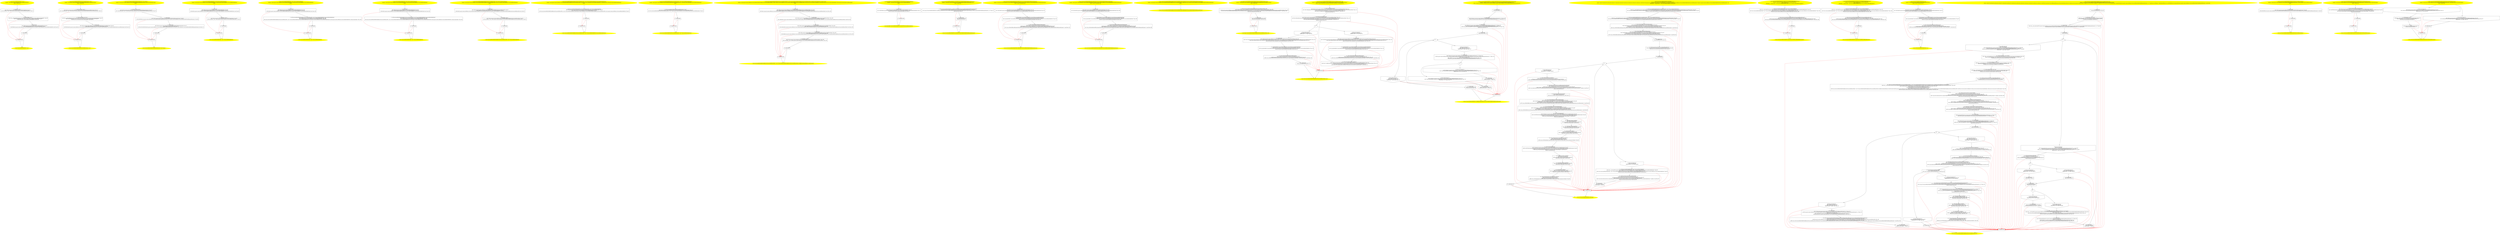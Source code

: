 /* @generated */
digraph cfg {
"org.junit.runner.notification.ConcurrentRunNotifierTest.<init>().02a6149d63bc5f51bc1f2cf37d8bef56_1" [label="1: Start ConcurrentRunNotifierTest.<init>()\nFormals:  this:org.junit.runner.notification.ConcurrentRunNotifierTest*\nLocals:  $irvar0:void \n  " color=yellow style=filled]
	

	 "org.junit.runner.notification.ConcurrentRunNotifierTest.<init>().02a6149d63bc5f51bc1f2cf37d8bef56_1" -> "org.junit.runner.notification.ConcurrentRunNotifierTest.<init>().02a6149d63bc5f51bc1f2cf37d8bef56_4" ;
"org.junit.runner.notification.ConcurrentRunNotifierTest.<init>().02a6149d63bc5f51bc1f2cf37d8bef56_2" [label="2: Exit ConcurrentRunNotifierTest.<init>() \n  " color=yellow style=filled]
	

"org.junit.runner.notification.ConcurrentRunNotifierTest.<init>().02a6149d63bc5f51bc1f2cf37d8bef56_3" [label="3:  exceptions sink \n  " shape="box"]
	

	 "org.junit.runner.notification.ConcurrentRunNotifierTest.<init>().02a6149d63bc5f51bc1f2cf37d8bef56_3" -> "org.junit.runner.notification.ConcurrentRunNotifierTest.<init>().02a6149d63bc5f51bc1f2cf37d8bef56_2" ;
"org.junit.runner.notification.ConcurrentRunNotifierTest.<init>().02a6149d63bc5f51bc1f2cf37d8bef56_4" [label="4:  Call Object.<init>() \n   n$0=*&this:org.junit.runner.notification.ConcurrentRunNotifierTest* [line 27]\n  n$1=_fun_Object.<init>()(n$0:org.junit.runner.notification.ConcurrentRunNotifierTest*) [line 27]\n " shape="box"]
	

	 "org.junit.runner.notification.ConcurrentRunNotifierTest.<init>().02a6149d63bc5f51bc1f2cf37d8bef56_4" -> "org.junit.runner.notification.ConcurrentRunNotifierTest.<init>().02a6149d63bc5f51bc1f2cf37d8bef56_5" ;
	 "org.junit.runner.notification.ConcurrentRunNotifierTest.<init>().02a6149d63bc5f51bc1f2cf37d8bef56_4" -> "org.junit.runner.notification.ConcurrentRunNotifierTest.<init>().02a6149d63bc5f51bc1f2cf37d8bef56_3" [color="red" ];
"org.junit.runner.notification.ConcurrentRunNotifierTest.<init>().02a6149d63bc5f51bc1f2cf37d8bef56_5" [label="5:  Call RunNotifier.<init>() \n   n$2=_fun___new(sizeof(t=org.junit.runner.notification.RunNotifier):org.junit.runner.notification.RunNotifier*) [line 29]\n  n$3=_fun_RunNotifier.<init>()(n$2:org.junit.runner.notification.RunNotifier*) [line 29]\n  *&$irvar0:org.junit.runner.notification.RunNotifier*=n$2 [line 29]\n " shape="box"]
	

	 "org.junit.runner.notification.ConcurrentRunNotifierTest.<init>().02a6149d63bc5f51bc1f2cf37d8bef56_5" -> "org.junit.runner.notification.ConcurrentRunNotifierTest.<init>().02a6149d63bc5f51bc1f2cf37d8bef56_6" ;
	 "org.junit.runner.notification.ConcurrentRunNotifierTest.<init>().02a6149d63bc5f51bc1f2cf37d8bef56_5" -> "org.junit.runner.notification.ConcurrentRunNotifierTest.<init>().02a6149d63bc5f51bc1f2cf37d8bef56_3" [color="red" ];
"org.junit.runner.notification.ConcurrentRunNotifierTest.<init>().02a6149d63bc5f51bc1f2cf37d8bef56_6" [label="6:  method_body \n   n$4=*&this:org.junit.runner.notification.ConcurrentRunNotifierTest* [line 29]\n  n$5=*&$irvar0:org.junit.runner.notification.RunNotifier* [line 29]\n  *n$4.fNotifier:org.junit.runner.notification.ConcurrentRunNotifierTest(root org.junit.runner.notification.ConcurrentRunNotifierTest)=n$5 [line 29]\n " shape="box"]
	

	 "org.junit.runner.notification.ConcurrentRunNotifierTest.<init>().02a6149d63bc5f51bc1f2cf37d8bef56_6" -> "org.junit.runner.notification.ConcurrentRunNotifierTest.<init>().02a6149d63bc5f51bc1f2cf37d8bef56_7" ;
	 "org.junit.runner.notification.ConcurrentRunNotifierTest.<init>().02a6149d63bc5f51bc1f2cf37d8bef56_6" -> "org.junit.runner.notification.ConcurrentRunNotifierTest.<init>().02a6149d63bc5f51bc1f2cf37d8bef56_3" [color="red" ];
"org.junit.runner.notification.ConcurrentRunNotifierTest.<init>().02a6149d63bc5f51bc1f2cf37d8bef56_7" [label="7:  method_body \n  " shape="box"]
	

	 "org.junit.runner.notification.ConcurrentRunNotifierTest.<init>().02a6149d63bc5f51bc1f2cf37d8bef56_7" -> "org.junit.runner.notification.ConcurrentRunNotifierTest.<init>().02a6149d63bc5f51bc1f2cf37d8bef56_2" ;
	 "org.junit.runner.notification.ConcurrentRunNotifierTest.<init>().02a6149d63bc5f51bc1f2cf37d8bef56_7" -> "org.junit.runner.notification.ConcurrentRunNotifierTest.<init>().02a6149d63bc5f51bc1f2cf37d8bef56_3" [color="red" ];
"org.junit.runner.notification.ConcurrentRunNotifierTest$ConcurrentRunListener.<init>().45ab20785ba254b898992634dbcdcb50_1" [label="1: Start ConcurrentRunNotifierTest$ConcurrentRunListener.<init>()\nFormals:  this:org.junit.runner.notification.ConcurrentRunNotifierTest$ConcurrentRunListener*\nLocals:  $irvar0:void \n  " color=yellow style=filled]
	

	 "org.junit.runner.notification.ConcurrentRunNotifierTest$ConcurrentRunListener.<init>().45ab20785ba254b898992634dbcdcb50_1" -> "org.junit.runner.notification.ConcurrentRunNotifierTest$ConcurrentRunListener.<init>().45ab20785ba254b898992634dbcdcb50_4" ;
"org.junit.runner.notification.ConcurrentRunNotifierTest$ConcurrentRunListener.<init>().45ab20785ba254b898992634dbcdcb50_2" [label="2: Exit ConcurrentRunNotifierTest$ConcurrentRunListener.<init>() \n  " color=yellow style=filled]
	

"org.junit.runner.notification.ConcurrentRunNotifierTest$ConcurrentRunListener.<init>().45ab20785ba254b898992634dbcdcb50_3" [label="3:  exceptions sink \n  " shape="box"]
	

	 "org.junit.runner.notification.ConcurrentRunNotifierTest$ConcurrentRunListener.<init>().45ab20785ba254b898992634dbcdcb50_3" -> "org.junit.runner.notification.ConcurrentRunNotifierTest$ConcurrentRunListener.<init>().45ab20785ba254b898992634dbcdcb50_2" ;
"org.junit.runner.notification.ConcurrentRunNotifierTest$ConcurrentRunListener.<init>().45ab20785ba254b898992634dbcdcb50_4" [label="4:  Call RunListener.<init>() \n   n$0=*&this:org.junit.runner.notification.ConcurrentRunNotifierTest$ConcurrentRunListener* [line 31]\n  n$1=_fun_RunListener.<init>()(n$0:org.junit.runner.notification.ConcurrentRunNotifierTest$ConcurrentRunListener*) [line 31]\n " shape="box"]
	

	 "org.junit.runner.notification.ConcurrentRunNotifierTest$ConcurrentRunListener.<init>().45ab20785ba254b898992634dbcdcb50_4" -> "org.junit.runner.notification.ConcurrentRunNotifierTest$ConcurrentRunListener.<init>().45ab20785ba254b898992634dbcdcb50_5" ;
	 "org.junit.runner.notification.ConcurrentRunNotifierTest$ConcurrentRunListener.<init>().45ab20785ba254b898992634dbcdcb50_4" -> "org.junit.runner.notification.ConcurrentRunNotifierTest$ConcurrentRunListener.<init>().45ab20785ba254b898992634dbcdcb50_3" [color="red" ];
"org.junit.runner.notification.ConcurrentRunNotifierTest$ConcurrentRunListener.<init>().45ab20785ba254b898992634dbcdcb50_5" [label="5:  Call AtomicInteger.<init>(int) \n   n$2=_fun___new(sizeof(t=java.util.concurrent.atomic.AtomicInteger):java.util.concurrent.atomic.AtomicInteger*) [line 32]\n  n$3=_fun_AtomicInteger.<init>(int)(n$2:java.util.concurrent.atomic.AtomicInteger*,0:int) [line 32]\n  *&$irvar0:java.util.concurrent.atomic.AtomicInteger*=n$2 [line 32]\n " shape="box"]
	

	 "org.junit.runner.notification.ConcurrentRunNotifierTest$ConcurrentRunListener.<init>().45ab20785ba254b898992634dbcdcb50_5" -> "org.junit.runner.notification.ConcurrentRunNotifierTest$ConcurrentRunListener.<init>().45ab20785ba254b898992634dbcdcb50_6" ;
	 "org.junit.runner.notification.ConcurrentRunNotifierTest$ConcurrentRunListener.<init>().45ab20785ba254b898992634dbcdcb50_5" -> "org.junit.runner.notification.ConcurrentRunNotifierTest$ConcurrentRunListener.<init>().45ab20785ba254b898992634dbcdcb50_3" [color="red" ];
"org.junit.runner.notification.ConcurrentRunNotifierTest$ConcurrentRunListener.<init>().45ab20785ba254b898992634dbcdcb50_6" [label="6:  method_body \n   n$4=*&this:org.junit.runner.notification.ConcurrentRunNotifierTest$ConcurrentRunListener* [line 32]\n  n$5=*&$irvar0:java.util.concurrent.atomic.AtomicInteger* [line 32]\n  *n$4.fTestStarted:org.junit.runner.notification.ConcurrentRunNotifierTest$ConcurrentRunListener(root org.junit.runner.notification.ConcurrentRunNotifierTest$ConcurrentRunListener)=n$5 [line 32]\n " shape="box"]
	

	 "org.junit.runner.notification.ConcurrentRunNotifierTest$ConcurrentRunListener.<init>().45ab20785ba254b898992634dbcdcb50_6" -> "org.junit.runner.notification.ConcurrentRunNotifierTest$ConcurrentRunListener.<init>().45ab20785ba254b898992634dbcdcb50_7" ;
	 "org.junit.runner.notification.ConcurrentRunNotifierTest$ConcurrentRunListener.<init>().45ab20785ba254b898992634dbcdcb50_6" -> "org.junit.runner.notification.ConcurrentRunNotifierTest$ConcurrentRunListener.<init>().45ab20785ba254b898992634dbcdcb50_3" [color="red" ];
"org.junit.runner.notification.ConcurrentRunNotifierTest$ConcurrentRunListener.<init>().45ab20785ba254b898992634dbcdcb50_7" [label="7:  method_body \n  " shape="box"]
	

	 "org.junit.runner.notification.ConcurrentRunNotifierTest$ConcurrentRunListener.<init>().45ab20785ba254b898992634dbcdcb50_7" -> "org.junit.runner.notification.ConcurrentRunNotifierTest$ConcurrentRunListener.<init>().45ab20785ba254b898992634dbcdcb50_2" ;
	 "org.junit.runner.notification.ConcurrentRunNotifierTest$ConcurrentRunListener.<init>().45ab20785ba254b898992634dbcdcb50_7" -> "org.junit.runner.notification.ConcurrentRunNotifierTest$ConcurrentRunListener.<init>().45ab20785ba254b898992634dbcdcb50_3" [color="red" ];
"org.junit.runner.notification.ConcurrentRunNotifierTest$ExaminedListener.<init>(boolean).48e53cc40dd2a26211a9d4693d4e7d0d_1" [label="1: Start ConcurrentRunNotifierTest$ExaminedListener.<init>(boolean)\nFormals:  this:org.junit.runner.notification.ConcurrentRunNotifierTest$ExaminedListener* throwFromTestStarted:_Bool\nLocals:  \n  " color=yellow style=filled]
	

	 "org.junit.runner.notification.ConcurrentRunNotifierTest$ExaminedListener.<init>(boolean).48e53cc40dd2a26211a9d4693d4e7d0d_1" -> "org.junit.runner.notification.ConcurrentRunNotifierTest$ExaminedListener.<init>(boolean).48e53cc40dd2a26211a9d4693d4e7d0d_4" ;
"org.junit.runner.notification.ConcurrentRunNotifierTest$ExaminedListener.<init>(boolean).48e53cc40dd2a26211a9d4693d4e7d0d_2" [label="2: Exit ConcurrentRunNotifierTest$ExaminedListener.<init>(boolean) \n  " color=yellow style=filled]
	

"org.junit.runner.notification.ConcurrentRunNotifierTest$ExaminedListener.<init>(boolean).48e53cc40dd2a26211a9d4693d4e7d0d_3" [label="3:  exceptions sink \n  " shape="box"]
	

	 "org.junit.runner.notification.ConcurrentRunNotifierTest$ExaminedListener.<init>(boolean).48e53cc40dd2a26211a9d4693d4e7d0d_3" -> "org.junit.runner.notification.ConcurrentRunNotifierTest$ExaminedListener.<init>(boolean).48e53cc40dd2a26211a9d4693d4e7d0d_2" ;
"org.junit.runner.notification.ConcurrentRunNotifierTest$ExaminedListener.<init>(boolean).48e53cc40dd2a26211a9d4693d4e7d0d_4" [label="4:  Call RunListener.<init>() \n   n$0=*&this:org.junit.runner.notification.ConcurrentRunNotifierTest$ExaminedListener* [line 70]\n  n$1=_fun_RunListener.<init>()(n$0:org.junit.runner.notification.ConcurrentRunNotifierTest$ExaminedListener*) [line 70]\n " shape="box"]
	

	 "org.junit.runner.notification.ConcurrentRunNotifierTest$ExaminedListener.<init>(boolean).48e53cc40dd2a26211a9d4693d4e7d0d_4" -> "org.junit.runner.notification.ConcurrentRunNotifierTest$ExaminedListener.<init>(boolean).48e53cc40dd2a26211a9d4693d4e7d0d_5" ;
	 "org.junit.runner.notification.ConcurrentRunNotifierTest$ExaminedListener.<init>(boolean).48e53cc40dd2a26211a9d4693d4e7d0d_4" -> "org.junit.runner.notification.ConcurrentRunNotifierTest$ExaminedListener.<init>(boolean).48e53cc40dd2a26211a9d4693d4e7d0d_3" [color="red" ];
"org.junit.runner.notification.ConcurrentRunNotifierTest$ExaminedListener.<init>(boolean).48e53cc40dd2a26211a9d4693d4e7d0d_5" [label="5:  method_body \n   n$2=*&this:org.junit.runner.notification.ConcurrentRunNotifierTest$ExaminedListener* [line 68]\n  *n$2.hasTestFailure:org.junit.runner.notification.ConcurrentRunNotifierTest$ExaminedListener(root org.junit.runner.notification.ConcurrentRunNotifierTest$ExaminedListener)=0 [line 68]\n " shape="box"]
	

	 "org.junit.runner.notification.ConcurrentRunNotifierTest$ExaminedListener.<init>(boolean).48e53cc40dd2a26211a9d4693d4e7d0d_5" -> "org.junit.runner.notification.ConcurrentRunNotifierTest$ExaminedListener.<init>(boolean).48e53cc40dd2a26211a9d4693d4e7d0d_6" ;
	 "org.junit.runner.notification.ConcurrentRunNotifierTest$ExaminedListener.<init>(boolean).48e53cc40dd2a26211a9d4693d4e7d0d_5" -> "org.junit.runner.notification.ConcurrentRunNotifierTest$ExaminedListener.<init>(boolean).48e53cc40dd2a26211a9d4693d4e7d0d_3" [color="red" ];
"org.junit.runner.notification.ConcurrentRunNotifierTest$ExaminedListener.<init>(boolean).48e53cc40dd2a26211a9d4693d4e7d0d_6" [label="6:  method_body \n   n$3=*&this:org.junit.runner.notification.ConcurrentRunNotifierTest$ExaminedListener* [line 71]\n  n$4=*&throwFromTestStarted:_Bool [line 71]\n  *n$3.throwFromTestStarted:org.junit.runner.notification.ConcurrentRunNotifierTest$ExaminedListener(root org.junit.runner.notification.ConcurrentRunNotifierTest$ExaminedListener)=n$4 [line 71]\n " shape="box"]
	

	 "org.junit.runner.notification.ConcurrentRunNotifierTest$ExaminedListener.<init>(boolean).48e53cc40dd2a26211a9d4693d4e7d0d_6" -> "org.junit.runner.notification.ConcurrentRunNotifierTest$ExaminedListener.<init>(boolean).48e53cc40dd2a26211a9d4693d4e7d0d_7" ;
	 "org.junit.runner.notification.ConcurrentRunNotifierTest$ExaminedListener.<init>(boolean).48e53cc40dd2a26211a9d4693d4e7d0d_6" -> "org.junit.runner.notification.ConcurrentRunNotifierTest$ExaminedListener.<init>(boolean).48e53cc40dd2a26211a9d4693d4e7d0d_3" [color="red" ];
"org.junit.runner.notification.ConcurrentRunNotifierTest$ExaminedListener.<init>(boolean).48e53cc40dd2a26211a9d4693d4e7d0d_7" [label="7:  method_body \n  " shape="box"]
	

	 "org.junit.runner.notification.ConcurrentRunNotifierTest$ExaminedListener.<init>(boolean).48e53cc40dd2a26211a9d4693d4e7d0d_7" -> "org.junit.runner.notification.ConcurrentRunNotifierTest$ExaminedListener.<init>(boolean).48e53cc40dd2a26211a9d4693d4e7d0d_2" ;
	 "org.junit.runner.notification.ConcurrentRunNotifierTest$ExaminedListener.<init>(boolean).48e53cc40dd2a26211a9d4693d4e7d0d_7" -> "org.junit.runner.notification.ConcurrentRunNotifierTest$ExaminedListener.<init>(boolean).48e53cc40dd2a26211a9d4693d4e7d0d_3" [color="red" ];
"org.junit.runner.notification.ConcurrentRunNotifierTest$1.<init>(org.junit.runner.notification.Concu.caf4e63fee3145cbf69d702392720d9c_1" [label="1: Start ConcurrentRunNotifierTest$1.<init>(ConcurrentRunNotifierTest)\nFormals:  this:org.junit.runner.notification.ConcurrentRunNotifierTest$1* this$0:org.junit.runner.notification.ConcurrentRunNotifierTest*\nLocals:  \n  " color=yellow style=filled]
	

	 "org.junit.runner.notification.ConcurrentRunNotifierTest$1.<init>(org.junit.runner.notification.Concu.caf4e63fee3145cbf69d702392720d9c_1" -> "org.junit.runner.notification.ConcurrentRunNotifierTest$1.<init>(org.junit.runner.notification.Concu.caf4e63fee3145cbf69d702392720d9c_4" ;
"org.junit.runner.notification.ConcurrentRunNotifierTest$1.<init>(org.junit.runner.notification.Concu.caf4e63fee3145cbf69d702392720d9c_2" [label="2: Exit ConcurrentRunNotifierTest$1.<init>(ConcurrentRunNotifierTest) \n  " color=yellow style=filled]
	

"org.junit.runner.notification.ConcurrentRunNotifierTest$1.<init>(org.junit.runner.notification.Concu.caf4e63fee3145cbf69d702392720d9c_3" [label="3:  exceptions sink \n  " shape="box"]
	

	 "org.junit.runner.notification.ConcurrentRunNotifierTest$1.<init>(org.junit.runner.notification.Concu.caf4e63fee3145cbf69d702392720d9c_3" -> "org.junit.runner.notification.ConcurrentRunNotifierTest$1.<init>(org.junit.runner.notification.Concu.caf4e63fee3145cbf69d702392720d9c_2" ;
"org.junit.runner.notification.ConcurrentRunNotifierTest$1.<init>(org.junit.runner.notification.Concu.caf4e63fee3145cbf69d702392720d9c_4" [label="4:  method_body \n   n$0=*&this:org.junit.runner.notification.ConcurrentRunNotifierTest$1* [line 50]\n  n$1=*&this$0:org.junit.runner.notification.ConcurrentRunNotifierTest* [line 50]\n  *n$0.this$0:org.junit.runner.notification.ConcurrentRunNotifierTest$1(root org.junit.runner.notification.ConcurrentRunNotifierTest$1)=n$1 [line 50]\n " shape="box"]
	

	 "org.junit.runner.notification.ConcurrentRunNotifierTest$1.<init>(org.junit.runner.notification.Concu.caf4e63fee3145cbf69d702392720d9c_4" -> "org.junit.runner.notification.ConcurrentRunNotifierTest$1.<init>(org.junit.runner.notification.Concu.caf4e63fee3145cbf69d702392720d9c_5" ;
	 "org.junit.runner.notification.ConcurrentRunNotifierTest$1.<init>(org.junit.runner.notification.Concu.caf4e63fee3145cbf69d702392720d9c_4" -> "org.junit.runner.notification.ConcurrentRunNotifierTest$1.<init>(org.junit.runner.notification.Concu.caf4e63fee3145cbf69d702392720d9c_3" [color="red" ];
"org.junit.runner.notification.ConcurrentRunNotifierTest$1.<init>(org.junit.runner.notification.Concu.caf4e63fee3145cbf69d702392720d9c_5" [label="5:  Call Object.<init>() \n   n$2=*&this:org.junit.runner.notification.ConcurrentRunNotifierTest$1* [line 50]\n  n$3=_fun_Object.<init>()(n$2:org.junit.runner.notification.ConcurrentRunNotifierTest$1*) [line 50]\n " shape="box"]
	

	 "org.junit.runner.notification.ConcurrentRunNotifierTest$1.<init>(org.junit.runner.notification.Concu.caf4e63fee3145cbf69d702392720d9c_5" -> "org.junit.runner.notification.ConcurrentRunNotifierTest$1.<init>(org.junit.runner.notification.Concu.caf4e63fee3145cbf69d702392720d9c_6" ;
	 "org.junit.runner.notification.ConcurrentRunNotifierTest$1.<init>(org.junit.runner.notification.Concu.caf4e63fee3145cbf69d702392720d9c_5" -> "org.junit.runner.notification.ConcurrentRunNotifierTest$1.<init>(org.junit.runner.notification.Concu.caf4e63fee3145cbf69d702392720d9c_3" [color="red" ];
"org.junit.runner.notification.ConcurrentRunNotifierTest$1.<init>(org.junit.runner.notification.Concu.caf4e63fee3145cbf69d702392720d9c_6" [label="6:  method_body \n  " shape="box"]
	

	 "org.junit.runner.notification.ConcurrentRunNotifierTest$1.<init>(org.junit.runner.notification.Concu.caf4e63fee3145cbf69d702392720d9c_6" -> "org.junit.runner.notification.ConcurrentRunNotifierTest$1.<init>(org.junit.runner.notification.Concu.caf4e63fee3145cbf69d702392720d9c_2" ;
	 "org.junit.runner.notification.ConcurrentRunNotifierTest$1.<init>(org.junit.runner.notification.Concu.caf4e63fee3145cbf69d702392720d9c_6" -> "org.junit.runner.notification.ConcurrentRunNotifierTest$1.<init>(org.junit.runner.notification.Concu.caf4e63fee3145cbf69d702392720d9c_3" [color="red" ];
"org.junit.runner.notification.ConcurrentRunNotifierTest$2.<init>(org.junit.runner.notification.Concu.ab6344f90f5ac54981f7ffcb372a13ca_1" [label="1: Start ConcurrentRunNotifierTest$2.<init>(ConcurrentRunNotifierTest)\nFormals:  this:org.junit.runner.notification.ConcurrentRunNotifierTest$2* this$0:org.junit.runner.notification.ConcurrentRunNotifierTest*\nLocals:  \n  " color=yellow style=filled]
	

	 "org.junit.runner.notification.ConcurrentRunNotifierTest$2.<init>(org.junit.runner.notification.Concu.ab6344f90f5ac54981f7ffcb372a13ca_1" -> "org.junit.runner.notification.ConcurrentRunNotifierTest$2.<init>(org.junit.runner.notification.Concu.ab6344f90f5ac54981f7ffcb372a13ca_4" ;
"org.junit.runner.notification.ConcurrentRunNotifierTest$2.<init>(org.junit.runner.notification.Concu.ab6344f90f5ac54981f7ffcb372a13ca_2" [label="2: Exit ConcurrentRunNotifierTest$2.<init>(ConcurrentRunNotifierTest) \n  " color=yellow style=filled]
	

"org.junit.runner.notification.ConcurrentRunNotifierTest$2.<init>(org.junit.runner.notification.Concu.ab6344f90f5ac54981f7ffcb372a13ca_3" [label="3:  exceptions sink \n  " shape="box"]
	

	 "org.junit.runner.notification.ConcurrentRunNotifierTest$2.<init>(org.junit.runner.notification.Concu.ab6344f90f5ac54981f7ffcb372a13ca_3" -> "org.junit.runner.notification.ConcurrentRunNotifierTest$2.<init>(org.junit.runner.notification.Concu.ab6344f90f5ac54981f7ffcb372a13ca_2" ;
"org.junit.runner.notification.ConcurrentRunNotifierTest$2.<init>(org.junit.runner.notification.Concu.ab6344f90f5ac54981f7ffcb372a13ca_4" [label="4:  method_body \n   n$0=*&this:org.junit.runner.notification.ConcurrentRunNotifierTest$2* [line 149]\n  n$1=*&this$0:org.junit.runner.notification.ConcurrentRunNotifierTest* [line 149]\n  *n$0.this$0:org.junit.runner.notification.ConcurrentRunNotifierTest$2(root org.junit.runner.notification.ConcurrentRunNotifierTest$2)=n$1 [line 149]\n " shape="box"]
	

	 "org.junit.runner.notification.ConcurrentRunNotifierTest$2.<init>(org.junit.runner.notification.Concu.ab6344f90f5ac54981f7ffcb372a13ca_4" -> "org.junit.runner.notification.ConcurrentRunNotifierTest$2.<init>(org.junit.runner.notification.Concu.ab6344f90f5ac54981f7ffcb372a13ca_5" ;
	 "org.junit.runner.notification.ConcurrentRunNotifierTest$2.<init>(org.junit.runner.notification.Concu.ab6344f90f5ac54981f7ffcb372a13ca_4" -> "org.junit.runner.notification.ConcurrentRunNotifierTest$2.<init>(org.junit.runner.notification.Concu.ab6344f90f5ac54981f7ffcb372a13ca_3" [color="red" ];
"org.junit.runner.notification.ConcurrentRunNotifierTest$2.<init>(org.junit.runner.notification.Concu.ab6344f90f5ac54981f7ffcb372a13ca_5" [label="5:  Call ConcurrentRunNotifierTest$AbstractConcurrentFailuresTest.<init>(ConcurrentRunNotifierTest,ConcurrentRunNotifierTest$1) \n   n$2=*&this:org.junit.runner.notification.ConcurrentRunNotifierTest$2* [line 149]\n  n$3=*&this$0:org.junit.runner.notification.ConcurrentRunNotifierTest* [line 149]\n  n$4=_fun_ConcurrentRunNotifierTest$AbstractConcurrentFailuresTest.<init>(ConcurrentRunNotifierTest,ConcurrentRunNotifierTest$1)(n$2:org.junit.runner.notification.ConcurrentRunNotifierTest$2*,n$3:org.junit.runner.notification.ConcurrentRunNotifierTest*,null:java.lang.Object*) [line 149]\n " shape="box"]
	

	 "org.junit.runner.notification.ConcurrentRunNotifierTest$2.<init>(org.junit.runner.notification.Concu.ab6344f90f5ac54981f7ffcb372a13ca_5" -> "org.junit.runner.notification.ConcurrentRunNotifierTest$2.<init>(org.junit.runner.notification.Concu.ab6344f90f5ac54981f7ffcb372a13ca_6" ;
	 "org.junit.runner.notification.ConcurrentRunNotifierTest$2.<init>(org.junit.runner.notification.Concu.ab6344f90f5ac54981f7ffcb372a13ca_5" -> "org.junit.runner.notification.ConcurrentRunNotifierTest$2.<init>(org.junit.runner.notification.Concu.ab6344f90f5ac54981f7ffcb372a13ca_3" [color="red" ];
"org.junit.runner.notification.ConcurrentRunNotifierTest$2.<init>(org.junit.runner.notification.Concu.ab6344f90f5ac54981f7ffcb372a13ca_6" [label="6:  method_body \n  " shape="box"]
	

	 "org.junit.runner.notification.ConcurrentRunNotifierTest$2.<init>(org.junit.runner.notification.Concu.ab6344f90f5ac54981f7ffcb372a13ca_6" -> "org.junit.runner.notification.ConcurrentRunNotifierTest$2.<init>(org.junit.runner.notification.Concu.ab6344f90f5ac54981f7ffcb372a13ca_2" ;
	 "org.junit.runner.notification.ConcurrentRunNotifierTest$2.<init>(org.junit.runner.notification.Concu.ab6344f90f5ac54981f7ffcb372a13ca_6" -> "org.junit.runner.notification.ConcurrentRunNotifierTest$2.<init>(org.junit.runner.notification.Concu.ab6344f90f5ac54981f7ffcb372a13ca_3" [color="red" ];
"org.junit.runner.notification.ConcurrentRunNotifierTest$3.<init>(org.junit.runner.notification.Concu.07308dc9e4d7765e07dfcc912b41793d_1" [label="1: Start ConcurrentRunNotifierTest$3.<init>(ConcurrentRunNotifierTest)\nFormals:  this:org.junit.runner.notification.ConcurrentRunNotifierTest$3* this$0:org.junit.runner.notification.ConcurrentRunNotifierTest*\nLocals:  \n  " color=yellow style=filled]
	

	 "org.junit.runner.notification.ConcurrentRunNotifierTest$3.<init>(org.junit.runner.notification.Concu.07308dc9e4d7765e07dfcc912b41793d_1" -> "org.junit.runner.notification.ConcurrentRunNotifierTest$3.<init>(org.junit.runner.notification.Concu.07308dc9e4d7765e07dfcc912b41793d_4" ;
"org.junit.runner.notification.ConcurrentRunNotifierTest$3.<init>(org.junit.runner.notification.Concu.07308dc9e4d7765e07dfcc912b41793d_2" [label="2: Exit ConcurrentRunNotifierTest$3.<init>(ConcurrentRunNotifierTest) \n  " color=yellow style=filled]
	

"org.junit.runner.notification.ConcurrentRunNotifierTest$3.<init>(org.junit.runner.notification.Concu.07308dc9e4d7765e07dfcc912b41793d_3" [label="3:  exceptions sink \n  " shape="box"]
	

	 "org.junit.runner.notification.ConcurrentRunNotifierTest$3.<init>(org.junit.runner.notification.Concu.07308dc9e4d7765e07dfcc912b41793d_3" -> "org.junit.runner.notification.ConcurrentRunNotifierTest$3.<init>(org.junit.runner.notification.Concu.07308dc9e4d7765e07dfcc912b41793d_2" ;
"org.junit.runner.notification.ConcurrentRunNotifierTest$3.<init>(org.junit.runner.notification.Concu.07308dc9e4d7765e07dfcc912b41793d_4" [label="4:  method_body \n   n$0=*&this:org.junit.runner.notification.ConcurrentRunNotifierTest$3* [line 163]\n  n$1=*&this$0:org.junit.runner.notification.ConcurrentRunNotifierTest* [line 163]\n  *n$0.this$0:org.junit.runner.notification.ConcurrentRunNotifierTest$3(root org.junit.runner.notification.ConcurrentRunNotifierTest$3)=n$1 [line 163]\n " shape="box"]
	

	 "org.junit.runner.notification.ConcurrentRunNotifierTest$3.<init>(org.junit.runner.notification.Concu.07308dc9e4d7765e07dfcc912b41793d_4" -> "org.junit.runner.notification.ConcurrentRunNotifierTest$3.<init>(org.junit.runner.notification.Concu.07308dc9e4d7765e07dfcc912b41793d_5" ;
	 "org.junit.runner.notification.ConcurrentRunNotifierTest$3.<init>(org.junit.runner.notification.Concu.07308dc9e4d7765e07dfcc912b41793d_4" -> "org.junit.runner.notification.ConcurrentRunNotifierTest$3.<init>(org.junit.runner.notification.Concu.07308dc9e4d7765e07dfcc912b41793d_3" [color="red" ];
"org.junit.runner.notification.ConcurrentRunNotifierTest$3.<init>(org.junit.runner.notification.Concu.07308dc9e4d7765e07dfcc912b41793d_5" [label="5:  Call ConcurrentRunNotifierTest$AbstractConcurrentFailuresTest.<init>(ConcurrentRunNotifierTest,ConcurrentRunNotifierTest$1) \n   n$2=*&this:org.junit.runner.notification.ConcurrentRunNotifierTest$3* [line 163]\n  n$3=*&this$0:org.junit.runner.notification.ConcurrentRunNotifierTest* [line 163]\n  n$4=_fun_ConcurrentRunNotifierTest$AbstractConcurrentFailuresTest.<init>(ConcurrentRunNotifierTest,ConcurrentRunNotifierTest$1)(n$2:org.junit.runner.notification.ConcurrentRunNotifierTest$3*,n$3:org.junit.runner.notification.ConcurrentRunNotifierTest*,null:java.lang.Object*) [line 163]\n " shape="box"]
	

	 "org.junit.runner.notification.ConcurrentRunNotifierTest$3.<init>(org.junit.runner.notification.Concu.07308dc9e4d7765e07dfcc912b41793d_5" -> "org.junit.runner.notification.ConcurrentRunNotifierTest$3.<init>(org.junit.runner.notification.Concu.07308dc9e4d7765e07dfcc912b41793d_6" ;
	 "org.junit.runner.notification.ConcurrentRunNotifierTest$3.<init>(org.junit.runner.notification.Concu.07308dc9e4d7765e07dfcc912b41793d_5" -> "org.junit.runner.notification.ConcurrentRunNotifierTest$3.<init>(org.junit.runner.notification.Concu.07308dc9e4d7765e07dfcc912b41793d_3" [color="red" ];
"org.junit.runner.notification.ConcurrentRunNotifierTest$3.<init>(org.junit.runner.notification.Concu.07308dc9e4d7765e07dfcc912b41793d_6" [label="6:  method_body \n  " shape="box"]
	

	 "org.junit.runner.notification.ConcurrentRunNotifierTest$3.<init>(org.junit.runner.notification.Concu.07308dc9e4d7765e07dfcc912b41793d_6" -> "org.junit.runner.notification.ConcurrentRunNotifierTest$3.<init>(org.junit.runner.notification.Concu.07308dc9e4d7765e07dfcc912b41793d_2" ;
	 "org.junit.runner.notification.ConcurrentRunNotifierTest$3.<init>(org.junit.runner.notification.Concu.07308dc9e4d7765e07dfcc912b41793d_6" -> "org.junit.runner.notification.ConcurrentRunNotifierTest$3.<init>(org.junit.runner.notification.Concu.07308dc9e4d7765e07dfcc912b41793d_3" [color="red" ];
"org.junit.runner.notification.ConcurrentRunNotifierTest$AbstractConcurrentFailuresTest.<init>(org.ju.af4f0421608909ec2c0097d9bd0e16e1_1" [label="1: Start ConcurrentRunNotifierTest$AbstractConcurrentFailuresTest.<init>(ConcurrentRunNotifierTest)\nFormals:  this:org.junit.runner.notification.ConcurrentRunNotifierTest$AbstractConcurrentFailuresTest* $bcvar1:org.junit.runner.notification.ConcurrentRunNotifierTest*\nLocals:  \n  " color=yellow style=filled]
	

	 "org.junit.runner.notification.ConcurrentRunNotifierTest$AbstractConcurrentFailuresTest.<init>(org.ju.af4f0421608909ec2c0097d9bd0e16e1_1" -> "org.junit.runner.notification.ConcurrentRunNotifierTest$AbstractConcurrentFailuresTest.<init>(org.ju.af4f0421608909ec2c0097d9bd0e16e1_4" ;
"org.junit.runner.notification.ConcurrentRunNotifierTest$AbstractConcurrentFailuresTest.<init>(org.ju.af4f0421608909ec2c0097d9bd0e16e1_2" [label="2: Exit ConcurrentRunNotifierTest$AbstractConcurrentFailuresTest.<init>(ConcurrentRunNotifierTest) \n  " color=yellow style=filled]
	

"org.junit.runner.notification.ConcurrentRunNotifierTest$AbstractConcurrentFailuresTest.<init>(org.ju.af4f0421608909ec2c0097d9bd0e16e1_3" [label="3:  exceptions sink \n  " shape="box"]
	

	 "org.junit.runner.notification.ConcurrentRunNotifierTest$AbstractConcurrentFailuresTest.<init>(org.ju.af4f0421608909ec2c0097d9bd0e16e1_3" -> "org.junit.runner.notification.ConcurrentRunNotifierTest$AbstractConcurrentFailuresTest.<init>(org.ju.af4f0421608909ec2c0097d9bd0e16e1_2" ;
"org.junit.runner.notification.ConcurrentRunNotifierTest$AbstractConcurrentFailuresTest.<init>(org.ju.af4f0421608909ec2c0097d9bd0e16e1_4" [label="4:  method_body \n   n$0=*&this:org.junit.runner.notification.ConcurrentRunNotifierTest$AbstractConcurrentFailuresTest* [line 87]\n  n$1=*&$bcvar1:org.junit.runner.notification.ConcurrentRunNotifierTest* [line 87]\n  *n$0.this$0:org.junit.runner.notification.ConcurrentRunNotifierTest$AbstractConcurrentFailuresTest(root org.junit.runner.notification.ConcurrentRunNotifierTest$AbstractConcurrentFailuresTest)=n$1 [line 87]\n " shape="box"]
	

	 "org.junit.runner.notification.ConcurrentRunNotifierTest$AbstractConcurrentFailuresTest.<init>(org.ju.af4f0421608909ec2c0097d9bd0e16e1_4" -> "org.junit.runner.notification.ConcurrentRunNotifierTest$AbstractConcurrentFailuresTest.<init>(org.ju.af4f0421608909ec2c0097d9bd0e16e1_5" ;
	 "org.junit.runner.notification.ConcurrentRunNotifierTest$AbstractConcurrentFailuresTest.<init>(org.ju.af4f0421608909ec2c0097d9bd0e16e1_4" -> "org.junit.runner.notification.ConcurrentRunNotifierTest$AbstractConcurrentFailuresTest.<init>(org.ju.af4f0421608909ec2c0097d9bd0e16e1_3" [color="red" ];
"org.junit.runner.notification.ConcurrentRunNotifierTest$AbstractConcurrentFailuresTest.<init>(org.ju.af4f0421608909ec2c0097d9bd0e16e1_5" [label="5:  Call Object.<init>() \n   n$2=*&this:org.junit.runner.notification.ConcurrentRunNotifierTest$AbstractConcurrentFailuresTest* [line 87]\n  n$3=_fun_Object.<init>()(n$2:org.junit.runner.notification.ConcurrentRunNotifierTest$AbstractConcurrentFailuresTest*) [line 87]\n " shape="box"]
	

	 "org.junit.runner.notification.ConcurrentRunNotifierTest$AbstractConcurrentFailuresTest.<init>(org.ju.af4f0421608909ec2c0097d9bd0e16e1_5" -> "org.junit.runner.notification.ConcurrentRunNotifierTest$AbstractConcurrentFailuresTest.<init>(org.ju.af4f0421608909ec2c0097d9bd0e16e1_6" ;
	 "org.junit.runner.notification.ConcurrentRunNotifierTest$AbstractConcurrentFailuresTest.<init>(org.ju.af4f0421608909ec2c0097d9bd0e16e1_5" -> "org.junit.runner.notification.ConcurrentRunNotifierTest$AbstractConcurrentFailuresTest.<init>(org.ju.af4f0421608909ec2c0097d9bd0e16e1_3" [color="red" ];
"org.junit.runner.notification.ConcurrentRunNotifierTest$AbstractConcurrentFailuresTest.<init>(org.ju.af4f0421608909ec2c0097d9bd0e16e1_6" [label="6:  method_body \n  " shape="box"]
	

	 "org.junit.runner.notification.ConcurrentRunNotifierTest$AbstractConcurrentFailuresTest.<init>(org.ju.af4f0421608909ec2c0097d9bd0e16e1_6" -> "org.junit.runner.notification.ConcurrentRunNotifierTest$AbstractConcurrentFailuresTest.<init>(org.ju.af4f0421608909ec2c0097d9bd0e16e1_2" ;
	 "org.junit.runner.notification.ConcurrentRunNotifierTest$AbstractConcurrentFailuresTest.<init>(org.ju.af4f0421608909ec2c0097d9bd0e16e1_6" -> "org.junit.runner.notification.ConcurrentRunNotifierTest$AbstractConcurrentFailuresTest.<init>(org.ju.af4f0421608909ec2c0097d9bd0e16e1_3" [color="red" ];
"org.junit.runner.notification.ConcurrentRunNotifierTest$AbstractConcurrentFailuresTest.<init>(org.ju.57a4321a4a147a987187165b91134dac_1" [label="1: Start ConcurrentRunNotifierTest$AbstractConcurrentFailuresTest.<init>(ConcurrentRunNotifierTest,ConcurrentRunNotifierTest$1)\nFormals:  this:org.junit.runner.notification.ConcurrentRunNotifierTest$AbstractConcurrentFailuresTest* x0:org.junit.runner.notification.ConcurrentRunNotifierTest* x1:org.junit.runner.notification.ConcurrentRunNotifierTest$1*\nLocals:  \n  " color=yellow style=filled]
	

	 "org.junit.runner.notification.ConcurrentRunNotifierTest$AbstractConcurrentFailuresTest.<init>(org.ju.57a4321a4a147a987187165b91134dac_1" -> "org.junit.runner.notification.ConcurrentRunNotifierTest$AbstractConcurrentFailuresTest.<init>(org.ju.57a4321a4a147a987187165b91134dac_4" ;
"org.junit.runner.notification.ConcurrentRunNotifierTest$AbstractConcurrentFailuresTest.<init>(org.ju.57a4321a4a147a987187165b91134dac_2" [label="2: Exit ConcurrentRunNotifierTest$AbstractConcurrentFailuresTest.<init>(ConcurrentRunNotifierTest,ConcurrentRunNotifierTest$1) \n  " color=yellow style=filled]
	

"org.junit.runner.notification.ConcurrentRunNotifierTest$AbstractConcurrentFailuresTest.<init>(org.ju.57a4321a4a147a987187165b91134dac_3" [label="3:  exceptions sink \n  " shape="box"]
	

	 "org.junit.runner.notification.ConcurrentRunNotifierTest$AbstractConcurrentFailuresTest.<init>(org.ju.57a4321a4a147a987187165b91134dac_3" -> "org.junit.runner.notification.ConcurrentRunNotifierTest$AbstractConcurrentFailuresTest.<init>(org.ju.57a4321a4a147a987187165b91134dac_2" ;
"org.junit.runner.notification.ConcurrentRunNotifierTest$AbstractConcurrentFailuresTest.<init>(org.ju.57a4321a4a147a987187165b91134dac_4" [label="4:  Call ConcurrentRunNotifierTest$AbstractConcurrentFailuresTest.<init>(ConcurrentRunNotifierTest) \n   n$0=*&this:org.junit.runner.notification.ConcurrentRunNotifierTest$AbstractConcurrentFailuresTest* [line 87]\n  n$1=*&x0:org.junit.runner.notification.ConcurrentRunNotifierTest* [line 87]\n  n$2=_fun_ConcurrentRunNotifierTest$AbstractConcurrentFailuresTest.<init>(ConcurrentRunNotifierTest)(n$0:org.junit.runner.notification.ConcurrentRunNotifierTest$AbstractConcurrentFailuresTest*,n$1:org.junit.runner.notification.ConcurrentRunNotifierTest*) [line 87]\n " shape="box"]
	

	 "org.junit.runner.notification.ConcurrentRunNotifierTest$AbstractConcurrentFailuresTest.<init>(org.ju.57a4321a4a147a987187165b91134dac_4" -> "org.junit.runner.notification.ConcurrentRunNotifierTest$AbstractConcurrentFailuresTest.<init>(org.ju.57a4321a4a147a987187165b91134dac_5" ;
	 "org.junit.runner.notification.ConcurrentRunNotifierTest$AbstractConcurrentFailuresTest.<init>(org.ju.57a4321a4a147a987187165b91134dac_4" -> "org.junit.runner.notification.ConcurrentRunNotifierTest$AbstractConcurrentFailuresTest.<init>(org.ju.57a4321a4a147a987187165b91134dac_3" [color="red" ];
"org.junit.runner.notification.ConcurrentRunNotifierTest$AbstractConcurrentFailuresTest.<init>(org.ju.57a4321a4a147a987187165b91134dac_5" [label="5:  method_body \n  " shape="box"]
	

	 "org.junit.runner.notification.ConcurrentRunNotifierTest$AbstractConcurrentFailuresTest.<init>(org.ju.57a4321a4a147a987187165b91134dac_5" -> "org.junit.runner.notification.ConcurrentRunNotifierTest$AbstractConcurrentFailuresTest.<init>(org.ju.57a4321a4a147a987187165b91134dac_2" ;
	 "org.junit.runner.notification.ConcurrentRunNotifierTest$AbstractConcurrentFailuresTest.<init>(org.ju.57a4321a4a147a987187165b91134dac_5" -> "org.junit.runner.notification.ConcurrentRunNotifierTest$AbstractConcurrentFailuresTest.<init>(org.ju.57a4321a4a147a987187165b91134dac_3" [color="red" ];
"org.junit.runner.notification.ConcurrentRunNotifierTest$ConcurrentRunListener.<init>(org.junit.runne.3def593dba89e4165761730f4195635d_1" [label="1: Start ConcurrentRunNotifierTest$ConcurrentRunListener.<init>(ConcurrentRunNotifierTest$1)\nFormals:  this:org.junit.runner.notification.ConcurrentRunNotifierTest$ConcurrentRunListener* x0:org.junit.runner.notification.ConcurrentRunNotifierTest$1*\nLocals:  \n  " color=yellow style=filled]
	

	 "org.junit.runner.notification.ConcurrentRunNotifierTest$ConcurrentRunListener.<init>(org.junit.runne.3def593dba89e4165761730f4195635d_1" -> "org.junit.runner.notification.ConcurrentRunNotifierTest$ConcurrentRunListener.<init>(org.junit.runne.3def593dba89e4165761730f4195635d_4" ;
"org.junit.runner.notification.ConcurrentRunNotifierTest$ConcurrentRunListener.<init>(org.junit.runne.3def593dba89e4165761730f4195635d_2" [label="2: Exit ConcurrentRunNotifierTest$ConcurrentRunListener.<init>(ConcurrentRunNotifierTest$1) \n  " color=yellow style=filled]
	

"org.junit.runner.notification.ConcurrentRunNotifierTest$ConcurrentRunListener.<init>(org.junit.runne.3def593dba89e4165761730f4195635d_3" [label="3:  exceptions sink \n  " shape="box"]
	

	 "org.junit.runner.notification.ConcurrentRunNotifierTest$ConcurrentRunListener.<init>(org.junit.runne.3def593dba89e4165761730f4195635d_3" -> "org.junit.runner.notification.ConcurrentRunNotifierTest$ConcurrentRunListener.<init>(org.junit.runne.3def593dba89e4165761730f4195635d_2" ;
"org.junit.runner.notification.ConcurrentRunNotifierTest$ConcurrentRunListener.<init>(org.junit.runne.3def593dba89e4165761730f4195635d_4" [label="4:  Call ConcurrentRunNotifierTest$ConcurrentRunListener.<init>() \n   n$0=*&this:org.junit.runner.notification.ConcurrentRunNotifierTest$ConcurrentRunListener* [line 31]\n  n$1=_fun_ConcurrentRunNotifierTest$ConcurrentRunListener.<init>()(n$0:org.junit.runner.notification.ConcurrentRunNotifierTest$ConcurrentRunListener*) [line 31]\n " shape="box"]
	

	 "org.junit.runner.notification.ConcurrentRunNotifierTest$ConcurrentRunListener.<init>(org.junit.runne.3def593dba89e4165761730f4195635d_4" -> "org.junit.runner.notification.ConcurrentRunNotifierTest$ConcurrentRunListener.<init>(org.junit.runne.3def593dba89e4165761730f4195635d_5" ;
	 "org.junit.runner.notification.ConcurrentRunNotifierTest$ConcurrentRunListener.<init>(org.junit.runne.3def593dba89e4165761730f4195635d_4" -> "org.junit.runner.notification.ConcurrentRunNotifierTest$ConcurrentRunListener.<init>(org.junit.runne.3def593dba89e4165761730f4195635d_3" [color="red" ];
"org.junit.runner.notification.ConcurrentRunNotifierTest$ConcurrentRunListener.<init>(org.junit.runne.3def593dba89e4165761730f4195635d_5" [label="5:  method_body \n  " shape="box"]
	

	 "org.junit.runner.notification.ConcurrentRunNotifierTest$ConcurrentRunListener.<init>(org.junit.runne.3def593dba89e4165761730f4195635d_5" -> "org.junit.runner.notification.ConcurrentRunNotifierTest$ConcurrentRunListener.<init>(org.junit.runne.3def593dba89e4165761730f4195635d_2" ;
	 "org.junit.runner.notification.ConcurrentRunNotifierTest$ConcurrentRunListener.<init>(org.junit.runne.3def593dba89e4165761730f4195635d_5" -> "org.junit.runner.notification.ConcurrentRunNotifierTest$ConcurrentRunListener.<init>(org.junit.runne.3def593dba89e4165761730f4195635d_3" [color="red" ];
"org.junit.runner.notification.ConcurrentRunNotifierTest$AbstractConcurrentFailuresTest$1.<init>(org..dacdc032af4f57f03f4b2621c0af3d89_1" [label="1: Start ConcurrentRunNotifierTest$AbstractConcurrentFailuresTest$1.<init>(ConcurrentRunNotifierTest$AbstractConcurrentFailuresTest,CyclicBarrier,AtomicBoolean,CountDownLatch)\nFormals:  this:org.junit.runner.notification.ConcurrentRunNotifierTest$AbstractConcurrentFailuresTest$1* this$1:org.junit.runner.notification.ConcurrentRunNotifierTest$AbstractConcurrentFailuresTest* $bcvar2:java.util.concurrent.CyclicBarrier* $bcvar3:java.util.concurrent.atomic.AtomicBoolean* $bcvar4:java.util.concurrent.CountDownLatch*\nLocals:  \n  " color=yellow style=filled]
	

	 "org.junit.runner.notification.ConcurrentRunNotifierTest$AbstractConcurrentFailuresTest$1.<init>(org..dacdc032af4f57f03f4b2621c0af3d89_1" -> "org.junit.runner.notification.ConcurrentRunNotifierTest$AbstractConcurrentFailuresTest$1.<init>(org..dacdc032af4f57f03f4b2621c0af3d89_4" ;
"org.junit.runner.notification.ConcurrentRunNotifierTest$AbstractConcurrentFailuresTest$1.<init>(org..dacdc032af4f57f03f4b2621c0af3d89_2" [label="2: Exit ConcurrentRunNotifierTest$AbstractConcurrentFailuresTest$1.<init>(ConcurrentRunNotifierTest$AbstractConcurrentFailuresTest,CyclicBarrier,AtomicBoolean,CountDownLatch) \n  " color=yellow style=filled]
	

"org.junit.runner.notification.ConcurrentRunNotifierTest$AbstractConcurrentFailuresTest$1.<init>(org..dacdc032af4f57f03f4b2621c0af3d89_3" [label="3:  exceptions sink \n  " shape="box"]
	

	 "org.junit.runner.notification.ConcurrentRunNotifierTest$AbstractConcurrentFailuresTest$1.<init>(org..dacdc032af4f57f03f4b2621c0af3d89_3" -> "org.junit.runner.notification.ConcurrentRunNotifierTest$AbstractConcurrentFailuresTest$1.<init>(org..dacdc032af4f57f03f4b2621c0af3d89_2" ;
"org.junit.runner.notification.ConcurrentRunNotifierTest$AbstractConcurrentFailuresTest$1.<init>(org..dacdc032af4f57f03f4b2621c0af3d89_4" [label="4:  method_body \n   n$0=*&this:org.junit.runner.notification.ConcurrentRunNotifierTest$AbstractConcurrentFailuresTest$1* [line 109]\n  n$1=*&this$1:org.junit.runner.notification.ConcurrentRunNotifierTest$AbstractConcurrentFailuresTest* [line 109]\n  *n$0.this$1:org.junit.runner.notification.ConcurrentRunNotifierTest$AbstractConcurrentFailuresTest$1(root org.junit.runner.notification.ConcurrentRunNotifierTest$AbstractConcurrentFailuresTest$1)=n$1 [line 109]\n " shape="box"]
	

	 "org.junit.runner.notification.ConcurrentRunNotifierTest$AbstractConcurrentFailuresTest$1.<init>(org..dacdc032af4f57f03f4b2621c0af3d89_4" -> "org.junit.runner.notification.ConcurrentRunNotifierTest$AbstractConcurrentFailuresTest$1.<init>(org..dacdc032af4f57f03f4b2621c0af3d89_5" ;
	 "org.junit.runner.notification.ConcurrentRunNotifierTest$AbstractConcurrentFailuresTest$1.<init>(org..dacdc032af4f57f03f4b2621c0af3d89_4" -> "org.junit.runner.notification.ConcurrentRunNotifierTest$AbstractConcurrentFailuresTest$1.<init>(org..dacdc032af4f57f03f4b2621c0af3d89_3" [color="red" ];
"org.junit.runner.notification.ConcurrentRunNotifierTest$AbstractConcurrentFailuresTest$1.<init>(org..dacdc032af4f57f03f4b2621c0af3d89_5" [label="5:  method_body \n   n$2=*&this:org.junit.runner.notification.ConcurrentRunNotifierTest$AbstractConcurrentFailuresTest$1* [line 109]\n  n$3=*&$bcvar2:java.util.concurrent.CyclicBarrier* [line 109]\n  *n$2.val$trigger:org.junit.runner.notification.ConcurrentRunNotifierTest$AbstractConcurrentFailuresTest$1(root org.junit.runner.notification.ConcurrentRunNotifierTest$AbstractConcurrentFailuresTest$1)=n$3 [line 109]\n " shape="box"]
	

	 "org.junit.runner.notification.ConcurrentRunNotifierTest$AbstractConcurrentFailuresTest$1.<init>(org..dacdc032af4f57f03f4b2621c0af3d89_5" -> "org.junit.runner.notification.ConcurrentRunNotifierTest$AbstractConcurrentFailuresTest$1.<init>(org..dacdc032af4f57f03f4b2621c0af3d89_6" ;
	 "org.junit.runner.notification.ConcurrentRunNotifierTest$AbstractConcurrentFailuresTest$1.<init>(org..dacdc032af4f57f03f4b2621c0af3d89_5" -> "org.junit.runner.notification.ConcurrentRunNotifierTest$AbstractConcurrentFailuresTest$1.<init>(org..dacdc032af4f57f03f4b2621c0af3d89_3" [color="red" ];
"org.junit.runner.notification.ConcurrentRunNotifierTest$AbstractConcurrentFailuresTest$1.<init>(org..dacdc032af4f57f03f4b2621c0af3d89_6" [label="6:  method_body \n   n$4=*&this:org.junit.runner.notification.ConcurrentRunNotifierTest$AbstractConcurrentFailuresTest$1* [line 109]\n  n$5=*&$bcvar3:java.util.concurrent.atomic.AtomicBoolean* [line 109]\n  *n$4.val$condition:org.junit.runner.notification.ConcurrentRunNotifierTest$AbstractConcurrentFailuresTest$1(root org.junit.runner.notification.ConcurrentRunNotifierTest$AbstractConcurrentFailuresTest$1)=n$5 [line 109]\n " shape="box"]
	

	 "org.junit.runner.notification.ConcurrentRunNotifierTest$AbstractConcurrentFailuresTest$1.<init>(org..dacdc032af4f57f03f4b2621c0af3d89_6" -> "org.junit.runner.notification.ConcurrentRunNotifierTest$AbstractConcurrentFailuresTest$1.<init>(org..dacdc032af4f57f03f4b2621c0af3d89_7" ;
	 "org.junit.runner.notification.ConcurrentRunNotifierTest$AbstractConcurrentFailuresTest$1.<init>(org..dacdc032af4f57f03f4b2621c0af3d89_6" -> "org.junit.runner.notification.ConcurrentRunNotifierTest$AbstractConcurrentFailuresTest$1.<init>(org..dacdc032af4f57f03f4b2621c0af3d89_3" [color="red" ];
"org.junit.runner.notification.ConcurrentRunNotifierTest$AbstractConcurrentFailuresTest$1.<init>(org..dacdc032af4f57f03f4b2621c0af3d89_7" [label="7:  method_body \n   n$6=*&this:org.junit.runner.notification.ConcurrentRunNotifierTest$AbstractConcurrentFailuresTest$1* [line 109]\n  n$7=*&$bcvar4:java.util.concurrent.CountDownLatch* [line 109]\n  *n$6.val$latch:org.junit.runner.notification.ConcurrentRunNotifierTest$AbstractConcurrentFailuresTest$1(root org.junit.runner.notification.ConcurrentRunNotifierTest$AbstractConcurrentFailuresTest$1)=n$7 [line 109]\n " shape="box"]
	

	 "org.junit.runner.notification.ConcurrentRunNotifierTest$AbstractConcurrentFailuresTest$1.<init>(org..dacdc032af4f57f03f4b2621c0af3d89_7" -> "org.junit.runner.notification.ConcurrentRunNotifierTest$AbstractConcurrentFailuresTest$1.<init>(org..dacdc032af4f57f03f4b2621c0af3d89_8" ;
	 "org.junit.runner.notification.ConcurrentRunNotifierTest$AbstractConcurrentFailuresTest$1.<init>(org..dacdc032af4f57f03f4b2621c0af3d89_7" -> "org.junit.runner.notification.ConcurrentRunNotifierTest$AbstractConcurrentFailuresTest$1.<init>(org..dacdc032af4f57f03f4b2621c0af3d89_3" [color="red" ];
"org.junit.runner.notification.ConcurrentRunNotifierTest$AbstractConcurrentFailuresTest$1.<init>(org..dacdc032af4f57f03f4b2621c0af3d89_8" [label="8:  Call Object.<init>() \n   n$8=*&this:org.junit.runner.notification.ConcurrentRunNotifierTest$AbstractConcurrentFailuresTest$1* [line 109]\n  n$9=_fun_Object.<init>()(n$8:org.junit.runner.notification.ConcurrentRunNotifierTest$AbstractConcurrentFailuresTest$1*) [line 109]\n " shape="box"]
	

	 "org.junit.runner.notification.ConcurrentRunNotifierTest$AbstractConcurrentFailuresTest$1.<init>(org..dacdc032af4f57f03f4b2621c0af3d89_8" -> "org.junit.runner.notification.ConcurrentRunNotifierTest$AbstractConcurrentFailuresTest$1.<init>(org..dacdc032af4f57f03f4b2621c0af3d89_9" ;
	 "org.junit.runner.notification.ConcurrentRunNotifierTest$AbstractConcurrentFailuresTest$1.<init>(org..dacdc032af4f57f03f4b2621c0af3d89_8" -> "org.junit.runner.notification.ConcurrentRunNotifierTest$AbstractConcurrentFailuresTest$1.<init>(org..dacdc032af4f57f03f4b2621c0af3d89_3" [color="red" ];
"org.junit.runner.notification.ConcurrentRunNotifierTest$AbstractConcurrentFailuresTest$1.<init>(org..dacdc032af4f57f03f4b2621c0af3d89_9" [label="9:  method_body \n  " shape="box"]
	

	 "org.junit.runner.notification.ConcurrentRunNotifierTest$AbstractConcurrentFailuresTest$1.<init>(org..dacdc032af4f57f03f4b2621c0af3d89_9" -> "org.junit.runner.notification.ConcurrentRunNotifierTest$AbstractConcurrentFailuresTest$1.<init>(org..dacdc032af4f57f03f4b2621c0af3d89_2" ;
	 "org.junit.runner.notification.ConcurrentRunNotifierTest$AbstractConcurrentFailuresTest$1.<init>(org..dacdc032af4f57f03f4b2621c0af3d89_9" -> "org.junit.runner.notification.ConcurrentRunNotifierTest$AbstractConcurrentFailuresTest$1.<init>(org..dacdc032af4f57f03f4b2621c0af3d89_3" [color="red" ];
"org.junit.runner.notification.ConcurrentRunNotifierTest.access$100(org.junit.runner.notification.Con.a93be7ab480625fae7e2f5240279ffca_1" [label="1: Start RunNotifier ConcurrentRunNotifierTest.access$100(ConcurrentRunNotifierTest)\nFormals:  x0:org.junit.runner.notification.ConcurrentRunNotifierTest*\nLocals:  \n  " color=yellow style=filled]
	

	 "org.junit.runner.notification.ConcurrentRunNotifierTest.access$100(org.junit.runner.notification.Con.a93be7ab480625fae7e2f5240279ffca_1" -> "org.junit.runner.notification.ConcurrentRunNotifierTest.access$100(org.junit.runner.notification.Con.a93be7ab480625fae7e2f5240279ffca_4" ;
"org.junit.runner.notification.ConcurrentRunNotifierTest.access$100(org.junit.runner.notification.Con.a93be7ab480625fae7e2f5240279ffca_2" [label="2: Exit RunNotifier ConcurrentRunNotifierTest.access$100(ConcurrentRunNotifierTest) \n  " color=yellow style=filled]
	

"org.junit.runner.notification.ConcurrentRunNotifierTest.access$100(org.junit.runner.notification.Con.a93be7ab480625fae7e2f5240279ffca_3" [label="3:  exceptions sink \n  " shape="box"]
	

	 "org.junit.runner.notification.ConcurrentRunNotifierTest.access$100(org.junit.runner.notification.Con.a93be7ab480625fae7e2f5240279ffca_3" -> "org.junit.runner.notification.ConcurrentRunNotifierTest.access$100(org.junit.runner.notification.Con.a93be7ab480625fae7e2f5240279ffca_2" ;
"org.junit.runner.notification.ConcurrentRunNotifierTest.access$100(org.junit.runner.notification.Con.a93be7ab480625fae7e2f5240279ffca_4" [label="4:  method_body \n   n$0=*&x0:org.junit.runner.notification.ConcurrentRunNotifierTest* [line 27]\n  n$1=*n$0.fNotifier:org.junit.runner.notification.RunNotifier*(root org.junit.runner.notification.ConcurrentRunNotifierTest) [line 27]\n  *&return:org.junit.runner.notification.RunNotifier*=n$1 [line 27]\n " shape="box"]
	

	 "org.junit.runner.notification.ConcurrentRunNotifierTest.access$100(org.junit.runner.notification.Con.a93be7ab480625fae7e2f5240279ffca_4" -> "org.junit.runner.notification.ConcurrentRunNotifierTest.access$100(org.junit.runner.notification.Con.a93be7ab480625fae7e2f5240279ffca_2" ;
	 "org.junit.runner.notification.ConcurrentRunNotifierTest.access$100(org.junit.runner.notification.Con.a93be7ab480625fae7e2f5240279ffca_4" -> "org.junit.runner.notification.ConcurrentRunNotifierTest.access$100(org.junit.runner.notification.Con.a93be7ab480625fae7e2f5240279ffca_3" [color="red" ];
"org.junit.runner.notification.ConcurrentRunNotifierTest.access$200(org.junit.runner.notification.Con.8b1e4c2856d24d873002ae8b23094aae_1" [label="1: Start int ConcurrentRunNotifierTest.access$200(ConcurrentRunNotifierTest$ExaminedListener[])\nFormals:  x0:org.junit.runner.notification.ConcurrentRunNotifierTest$ExaminedListener*[_*_](*)\nLocals:  $irvar0:void \n  " color=yellow style=filled]
	

	 "org.junit.runner.notification.ConcurrentRunNotifierTest.access$200(org.junit.runner.notification.Con.8b1e4c2856d24d873002ae8b23094aae_1" -> "org.junit.runner.notification.ConcurrentRunNotifierTest.access$200(org.junit.runner.notification.Con.8b1e4c2856d24d873002ae8b23094aae_4" ;
"org.junit.runner.notification.ConcurrentRunNotifierTest.access$200(org.junit.runner.notification.Con.8b1e4c2856d24d873002ae8b23094aae_2" [label="2: Exit int ConcurrentRunNotifierTest.access$200(ConcurrentRunNotifierTest$ExaminedListener[]) \n  " color=yellow style=filled]
	

"org.junit.runner.notification.ConcurrentRunNotifierTest.access$200(org.junit.runner.notification.Con.8b1e4c2856d24d873002ae8b23094aae_3" [label="3:  exceptions sink \n  " shape="box"]
	

	 "org.junit.runner.notification.ConcurrentRunNotifierTest.access$200(org.junit.runner.notification.Con.8b1e4c2856d24d873002ae8b23094aae_3" -> "org.junit.runner.notification.ConcurrentRunNotifierTest.access$200(org.junit.runner.notification.Con.8b1e4c2856d24d873002ae8b23094aae_2" ;
"org.junit.runner.notification.ConcurrentRunNotifierTest.access$200(org.junit.runner.notification.Con.8b1e4c2856d24d873002ae8b23094aae_4" [label="4:  Call int ConcurrentRunNotifierTest.countReportedTestFailures(ConcurrentRunNotifierTest$ExaminedListener[]) \n   n$0=*&x0:org.junit.runner.notification.ConcurrentRunNotifierTest$ExaminedListener*[_*_](*) [line 27]\n  n$1=_fun_int ConcurrentRunNotifierTest.countReportedTestFailures(ConcurrentRunNotifierTest$ExaminedListener[])(n$0:org.junit.runner.notification.ConcurrentRunNotifierTest$ExaminedListener*[_*_](*)) [line 27]\n  *&$irvar0:int=n$1 [line 27]\n " shape="box"]
	

	 "org.junit.runner.notification.ConcurrentRunNotifierTest.access$200(org.junit.runner.notification.Con.8b1e4c2856d24d873002ae8b23094aae_4" -> "org.junit.runner.notification.ConcurrentRunNotifierTest.access$200(org.junit.runner.notification.Con.8b1e4c2856d24d873002ae8b23094aae_5" ;
	 "org.junit.runner.notification.ConcurrentRunNotifierTest.access$200(org.junit.runner.notification.Con.8b1e4c2856d24d873002ae8b23094aae_4" -> "org.junit.runner.notification.ConcurrentRunNotifierTest.access$200(org.junit.runner.notification.Con.8b1e4c2856d24d873002ae8b23094aae_3" [color="red" ];
"org.junit.runner.notification.ConcurrentRunNotifierTest.access$200(org.junit.runner.notification.Con.8b1e4c2856d24d873002ae8b23094aae_5" [label="5:  method_body \n   n$2=*&$irvar0:int [line 27]\n  *&return:int=n$2 [line 27]\n " shape="box"]
	

	 "org.junit.runner.notification.ConcurrentRunNotifierTest.access$200(org.junit.runner.notification.Con.8b1e4c2856d24d873002ae8b23094aae_5" -> "org.junit.runner.notification.ConcurrentRunNotifierTest.access$200(org.junit.runner.notification.Con.8b1e4c2856d24d873002ae8b23094aae_2" ;
	 "org.junit.runner.notification.ConcurrentRunNotifierTest.access$200(org.junit.runner.notification.Con.8b1e4c2856d24d873002ae8b23094aae_5" -> "org.junit.runner.notification.ConcurrentRunNotifierTest.access$200(org.junit.runner.notification.Con.8b1e4c2856d24d873002ae8b23094aae_3" [color="red" ];
"org.junit.runner.notification.ConcurrentRunNotifierTest$2.addListener(org.junit.runner.notification..8be98b0b806d05749b1314f7897d6fc1_1" [label="1: Start void ConcurrentRunNotifierTest$2.addListener(ConcurrentRunNotifierTest$ExaminedListener)\nFormals:  this:org.junit.runner.notification.ConcurrentRunNotifierTest$2* listener:org.junit.runner.notification.ConcurrentRunNotifierTest$ExaminedListener*\nLocals:  $irvar1:void $irvar0:void \n  " color=yellow style=filled]
	

	 "org.junit.runner.notification.ConcurrentRunNotifierTest$2.addListener(org.junit.runner.notification..8be98b0b806d05749b1314f7897d6fc1_1" -> "org.junit.runner.notification.ConcurrentRunNotifierTest$2.addListener(org.junit.runner.notification..8be98b0b806d05749b1314f7897d6fc1_4" ;
"org.junit.runner.notification.ConcurrentRunNotifierTest$2.addListener(org.junit.runner.notification..8be98b0b806d05749b1314f7897d6fc1_2" [label="2: Exit void ConcurrentRunNotifierTest$2.addListener(ConcurrentRunNotifierTest$ExaminedListener) \n  " color=yellow style=filled]
	

"org.junit.runner.notification.ConcurrentRunNotifierTest$2.addListener(org.junit.runner.notification..8be98b0b806d05749b1314f7897d6fc1_3" [label="3:  exceptions sink \n  " shape="box"]
	

	 "org.junit.runner.notification.ConcurrentRunNotifierTest$2.addListener(org.junit.runner.notification..8be98b0b806d05749b1314f7897d6fc1_3" -> "org.junit.runner.notification.ConcurrentRunNotifierTest$2.addListener(org.junit.runner.notification..8be98b0b806d05749b1314f7897d6fc1_2" ;
"org.junit.runner.notification.ConcurrentRunNotifierTest$2.addListener(org.junit.runner.notification..8be98b0b806d05749b1314f7897d6fc1_4" [label="4:  method_body \n   n$0=*&this:org.junit.runner.notification.ConcurrentRunNotifierTest$2* [line 152]\n  n$1=*n$0.this$0:org.junit.runner.notification.ConcurrentRunNotifierTest*(root org.junit.runner.notification.ConcurrentRunNotifierTest$2) [line 152]\n  *&$irvar0:org.junit.runner.notification.ConcurrentRunNotifierTest*=n$1 [line 152]\n " shape="box"]
	

	 "org.junit.runner.notification.ConcurrentRunNotifierTest$2.addListener(org.junit.runner.notification..8be98b0b806d05749b1314f7897d6fc1_4" -> "org.junit.runner.notification.ConcurrentRunNotifierTest$2.addListener(org.junit.runner.notification..8be98b0b806d05749b1314f7897d6fc1_5" ;
	 "org.junit.runner.notification.ConcurrentRunNotifierTest$2.addListener(org.junit.runner.notification..8be98b0b806d05749b1314f7897d6fc1_4" -> "org.junit.runner.notification.ConcurrentRunNotifierTest$2.addListener(org.junit.runner.notification..8be98b0b806d05749b1314f7897d6fc1_3" [color="red" ];
"org.junit.runner.notification.ConcurrentRunNotifierTest$2.addListener(org.junit.runner.notification..8be98b0b806d05749b1314f7897d6fc1_5" [label="5:  Call RunNotifier ConcurrentRunNotifierTest.access$100(ConcurrentRunNotifierTest) \n   n$2=*&$irvar0:org.junit.runner.notification.ConcurrentRunNotifierTest* [line 152]\n  n$3=_fun_RunNotifier ConcurrentRunNotifierTest.access$100(ConcurrentRunNotifierTest)(n$2:org.junit.runner.notification.ConcurrentRunNotifierTest*) [line 152]\n  *&$irvar1:org.junit.runner.notification.RunNotifier*=n$3 [line 152]\n " shape="box"]
	

	 "org.junit.runner.notification.ConcurrentRunNotifierTest$2.addListener(org.junit.runner.notification..8be98b0b806d05749b1314f7897d6fc1_5" -> "org.junit.runner.notification.ConcurrentRunNotifierTest$2.addListener(org.junit.runner.notification..8be98b0b806d05749b1314f7897d6fc1_6" ;
	 "org.junit.runner.notification.ConcurrentRunNotifierTest$2.addListener(org.junit.runner.notification..8be98b0b806d05749b1314f7897d6fc1_5" -> "org.junit.runner.notification.ConcurrentRunNotifierTest$2.addListener(org.junit.runner.notification..8be98b0b806d05749b1314f7897d6fc1_3" [color="red" ];
"org.junit.runner.notification.ConcurrentRunNotifierTest$2.addListener(org.junit.runner.notification..8be98b0b806d05749b1314f7897d6fc1_6" [label="6:  Call void RunNotifier.addListener(RunListener) \n   n$4=*&$irvar1:org.junit.runner.notification.RunNotifier* [line 152]\n  _=*n$4:org.junit.runner.notification.RunNotifier*(root org.junit.runner.notification.RunNotifier) [line 152]\n  n$6=*&listener:org.junit.runner.notification.ConcurrentRunNotifierTest$ExaminedListener* [line 152]\n  n$7=_fun_void RunNotifier.addListener(RunListener)(n$4:org.junit.runner.notification.RunNotifier*,n$6:org.junit.runner.notification.ConcurrentRunNotifierTest$ExaminedListener*) virtual [line 152]\n " shape="box"]
	

	 "org.junit.runner.notification.ConcurrentRunNotifierTest$2.addListener(org.junit.runner.notification..8be98b0b806d05749b1314f7897d6fc1_6" -> "org.junit.runner.notification.ConcurrentRunNotifierTest$2.addListener(org.junit.runner.notification..8be98b0b806d05749b1314f7897d6fc1_7" ;
	 "org.junit.runner.notification.ConcurrentRunNotifierTest$2.addListener(org.junit.runner.notification..8be98b0b806d05749b1314f7897d6fc1_6" -> "org.junit.runner.notification.ConcurrentRunNotifierTest$2.addListener(org.junit.runner.notification..8be98b0b806d05749b1314f7897d6fc1_3" [color="red" ];
"org.junit.runner.notification.ConcurrentRunNotifierTest$2.addListener(org.junit.runner.notification..8be98b0b806d05749b1314f7897d6fc1_7" [label="7:  method_body \n  " shape="box"]
	

	 "org.junit.runner.notification.ConcurrentRunNotifierTest$2.addListener(org.junit.runner.notification..8be98b0b806d05749b1314f7897d6fc1_7" -> "org.junit.runner.notification.ConcurrentRunNotifierTest$2.addListener(org.junit.runner.notification..8be98b0b806d05749b1314f7897d6fc1_2" ;
	 "org.junit.runner.notification.ConcurrentRunNotifierTest$2.addListener(org.junit.runner.notification..8be98b0b806d05749b1314f7897d6fc1_7" -> "org.junit.runner.notification.ConcurrentRunNotifierTest$2.addListener(org.junit.runner.notification..8be98b0b806d05749b1314f7897d6fc1_3" [color="red" ];
"org.junit.runner.notification.ConcurrentRunNotifierTest$3.addListener(org.junit.runner.notification..81a0551f0484358c8f745108630d268c_1" [label="1: Start void ConcurrentRunNotifierTest$3.addListener(ConcurrentRunNotifierTest$ExaminedListener)\nFormals:  this:org.junit.runner.notification.ConcurrentRunNotifierTest$3* listener:org.junit.runner.notification.ConcurrentRunNotifierTest$ExaminedListener*\nLocals:  $irvar1:void $irvar0:void \n  " color=yellow style=filled]
	

	 "org.junit.runner.notification.ConcurrentRunNotifierTest$3.addListener(org.junit.runner.notification..81a0551f0484358c8f745108630d268c_1" -> "org.junit.runner.notification.ConcurrentRunNotifierTest$3.addListener(org.junit.runner.notification..81a0551f0484358c8f745108630d268c_4" ;
"org.junit.runner.notification.ConcurrentRunNotifierTest$3.addListener(org.junit.runner.notification..81a0551f0484358c8f745108630d268c_2" [label="2: Exit void ConcurrentRunNotifierTest$3.addListener(ConcurrentRunNotifierTest$ExaminedListener) \n  " color=yellow style=filled]
	

"org.junit.runner.notification.ConcurrentRunNotifierTest$3.addListener(org.junit.runner.notification..81a0551f0484358c8f745108630d268c_3" [label="3:  exceptions sink \n  " shape="box"]
	

	 "org.junit.runner.notification.ConcurrentRunNotifierTest$3.addListener(org.junit.runner.notification..81a0551f0484358c8f745108630d268c_3" -> "org.junit.runner.notification.ConcurrentRunNotifierTest$3.addListener(org.junit.runner.notification..81a0551f0484358c8f745108630d268c_2" ;
"org.junit.runner.notification.ConcurrentRunNotifierTest$3.addListener(org.junit.runner.notification..81a0551f0484358c8f745108630d268c_4" [label="4:  method_body \n   n$0=*&this:org.junit.runner.notification.ConcurrentRunNotifierTest$3* [line 166]\n  n$1=*n$0.this$0:org.junit.runner.notification.ConcurrentRunNotifierTest*(root org.junit.runner.notification.ConcurrentRunNotifierTest$3) [line 166]\n  *&$irvar0:org.junit.runner.notification.ConcurrentRunNotifierTest*=n$1 [line 166]\n " shape="box"]
	

	 "org.junit.runner.notification.ConcurrentRunNotifierTest$3.addListener(org.junit.runner.notification..81a0551f0484358c8f745108630d268c_4" -> "org.junit.runner.notification.ConcurrentRunNotifierTest$3.addListener(org.junit.runner.notification..81a0551f0484358c8f745108630d268c_5" ;
	 "org.junit.runner.notification.ConcurrentRunNotifierTest$3.addListener(org.junit.runner.notification..81a0551f0484358c8f745108630d268c_4" -> "org.junit.runner.notification.ConcurrentRunNotifierTest$3.addListener(org.junit.runner.notification..81a0551f0484358c8f745108630d268c_3" [color="red" ];
"org.junit.runner.notification.ConcurrentRunNotifierTest$3.addListener(org.junit.runner.notification..81a0551f0484358c8f745108630d268c_5" [label="5:  Call RunNotifier ConcurrentRunNotifierTest.access$100(ConcurrentRunNotifierTest) \n   n$2=*&$irvar0:org.junit.runner.notification.ConcurrentRunNotifierTest* [line 166]\n  n$3=_fun_RunNotifier ConcurrentRunNotifierTest.access$100(ConcurrentRunNotifierTest)(n$2:org.junit.runner.notification.ConcurrentRunNotifierTest*) [line 166]\n  *&$irvar1:org.junit.runner.notification.RunNotifier*=n$3 [line 166]\n " shape="box"]
	

	 "org.junit.runner.notification.ConcurrentRunNotifierTest$3.addListener(org.junit.runner.notification..81a0551f0484358c8f745108630d268c_5" -> "org.junit.runner.notification.ConcurrentRunNotifierTest$3.addListener(org.junit.runner.notification..81a0551f0484358c8f745108630d268c_6" ;
	 "org.junit.runner.notification.ConcurrentRunNotifierTest$3.addListener(org.junit.runner.notification..81a0551f0484358c8f745108630d268c_5" -> "org.junit.runner.notification.ConcurrentRunNotifierTest$3.addListener(org.junit.runner.notification..81a0551f0484358c8f745108630d268c_3" [color="red" ];
"org.junit.runner.notification.ConcurrentRunNotifierTest$3.addListener(org.junit.runner.notification..81a0551f0484358c8f745108630d268c_6" [label="6:  Call void RunNotifier.addFirstListener(RunListener) \n   n$4=*&$irvar1:org.junit.runner.notification.RunNotifier* [line 166]\n  _=*n$4:org.junit.runner.notification.RunNotifier*(root org.junit.runner.notification.RunNotifier) [line 166]\n  n$6=*&listener:org.junit.runner.notification.ConcurrentRunNotifierTest$ExaminedListener* [line 166]\n  n$7=_fun_void RunNotifier.addFirstListener(RunListener)(n$4:org.junit.runner.notification.RunNotifier*,n$6:org.junit.runner.notification.ConcurrentRunNotifierTest$ExaminedListener*) virtual [line 166]\n " shape="box"]
	

	 "org.junit.runner.notification.ConcurrentRunNotifierTest$3.addListener(org.junit.runner.notification..81a0551f0484358c8f745108630d268c_6" -> "org.junit.runner.notification.ConcurrentRunNotifierTest$3.addListener(org.junit.runner.notification..81a0551f0484358c8f745108630d268c_7" ;
	 "org.junit.runner.notification.ConcurrentRunNotifierTest$3.addListener(org.junit.runner.notification..81a0551f0484358c8f745108630d268c_6" -> "org.junit.runner.notification.ConcurrentRunNotifierTest$3.addListener(org.junit.runner.notification..81a0551f0484358c8f745108630d268c_3" [color="red" ];
"org.junit.runner.notification.ConcurrentRunNotifierTest$3.addListener(org.junit.runner.notification..81a0551f0484358c8f745108630d268c_7" [label="7:  method_body \n  " shape="box"]
	

	 "org.junit.runner.notification.ConcurrentRunNotifierTest$3.addListener(org.junit.runner.notification..81a0551f0484358c8f745108630d268c_7" -> "org.junit.runner.notification.ConcurrentRunNotifierTest$3.addListener(org.junit.runner.notification..81a0551f0484358c8f745108630d268c_2" ;
	 "org.junit.runner.notification.ConcurrentRunNotifierTest$3.addListener(org.junit.runner.notification..81a0551f0484358c8f745108630d268c_7" -> "org.junit.runner.notification.ConcurrentRunNotifierTest$3.addListener(org.junit.runner.notification..81a0551f0484358c8f745108630d268c_3" [color="red" ];
"org.junit.runner.notification.ConcurrentRunNotifierTest$AbstractConcurrentFailuresTest.addListener(o.83679f090bcab4635f2900cfd354f9ac_1" [label="1: Start void ConcurrentRunNotifierTest$AbstractConcurrentFailuresTest.addListener(ConcurrentRunNotifierTest$ExaminedListener)\nFormals:  this:org.junit.runner.notification.ConcurrentRunNotifierTest$AbstractConcurrentFailuresTest* addListener_arg_0:org.junit.runner.notification.ConcurrentRunNotifierTest$ExaminedListener*\nLocals:  \n  " color=yellow style=filled]
	

	 "org.junit.runner.notification.ConcurrentRunNotifierTest$AbstractConcurrentFailuresTest.addListener(o.83679f090bcab4635f2900cfd354f9ac_1" -> "org.junit.runner.notification.ConcurrentRunNotifierTest$AbstractConcurrentFailuresTest.addListener(o.83679f090bcab4635f2900cfd354f9ac_2" ;
"org.junit.runner.notification.ConcurrentRunNotifierTest$AbstractConcurrentFailuresTest.addListener(o.83679f090bcab4635f2900cfd354f9ac_2" [label="2: Exit void ConcurrentRunNotifierTest$AbstractConcurrentFailuresTest.addListener(ConcurrentRunNotifierTest$ExaminedListener) \n  " color=yellow style=filled]
	

"org.junit.runner.notification.ConcurrentRunNotifierTest$AbstractConcurrentFailuresTest$1.call():java.15bb824c7a4d84d2da1c7e228f39c1b1_1" [label="1: Start Object ConcurrentRunNotifierTest$AbstractConcurrentFailuresTest$1.call()\nFormals:  this:org.junit.runner.notification.ConcurrentRunNotifierTest$AbstractConcurrentFailuresTest$1*\nLocals:  $irvar0:void \n  " color=yellow style=filled]
	

	 "org.junit.runner.notification.ConcurrentRunNotifierTest$AbstractConcurrentFailuresTest$1.call():java.15bb824c7a4d84d2da1c7e228f39c1b1_1" -> "org.junit.runner.notification.ConcurrentRunNotifierTest$AbstractConcurrentFailuresTest$1.call():java.15bb824c7a4d84d2da1c7e228f39c1b1_4" ;
"org.junit.runner.notification.ConcurrentRunNotifierTest$AbstractConcurrentFailuresTest$1.call():java.15bb824c7a4d84d2da1c7e228f39c1b1_2" [label="2: Exit Object ConcurrentRunNotifierTest$AbstractConcurrentFailuresTest$1.call() \n  " color=yellow style=filled]
	

"org.junit.runner.notification.ConcurrentRunNotifierTest$AbstractConcurrentFailuresTest$1.call():java.15bb824c7a4d84d2da1c7e228f39c1b1_3" [label="3:  exceptions sink \n  " shape="box"]
	

	 "org.junit.runner.notification.ConcurrentRunNotifierTest$AbstractConcurrentFailuresTest$1.call():java.15bb824c7a4d84d2da1c7e228f39c1b1_3" -> "org.junit.runner.notification.ConcurrentRunNotifierTest$AbstractConcurrentFailuresTest$1.call():java.15bb824c7a4d84d2da1c7e228f39c1b1_2" ;
"org.junit.runner.notification.ConcurrentRunNotifierTest$AbstractConcurrentFailuresTest$1.call():java.15bb824c7a4d84d2da1c7e228f39c1b1_4" [label="4:  Call Void ConcurrentRunNotifierTest$AbstractConcurrentFailuresTest$1.call() \n   n$0=*&this:org.junit.runner.notification.ConcurrentRunNotifierTest$AbstractConcurrentFailuresTest$1* [line 109]\n  _=*n$0:org.junit.runner.notification.ConcurrentRunNotifierTest$AbstractConcurrentFailuresTest$1*(root org.junit.runner.notification.ConcurrentRunNotifierTest$AbstractConcurrentFailuresTest$1) [line 109]\n  n$2=_fun_Void ConcurrentRunNotifierTest$AbstractConcurrentFailuresTest$1.call()(n$0:org.junit.runner.notification.ConcurrentRunNotifierTest$AbstractConcurrentFailuresTest$1*) virtual [line 109]\n  *&$irvar0:java.lang.Void*=n$2 [line 109]\n " shape="box"]
	

	 "org.junit.runner.notification.ConcurrentRunNotifierTest$AbstractConcurrentFailuresTest$1.call():java.15bb824c7a4d84d2da1c7e228f39c1b1_4" -> "org.junit.runner.notification.ConcurrentRunNotifierTest$AbstractConcurrentFailuresTest$1.call():java.15bb824c7a4d84d2da1c7e228f39c1b1_5" ;
	 "org.junit.runner.notification.ConcurrentRunNotifierTest$AbstractConcurrentFailuresTest$1.call():java.15bb824c7a4d84d2da1c7e228f39c1b1_4" -> "org.junit.runner.notification.ConcurrentRunNotifierTest$AbstractConcurrentFailuresTest$1.call():java.15bb824c7a4d84d2da1c7e228f39c1b1_3" [color="red" ];
"org.junit.runner.notification.ConcurrentRunNotifierTest$AbstractConcurrentFailuresTest$1.call():java.15bb824c7a4d84d2da1c7e228f39c1b1_5" [label="5:  method_body \n   n$3=*&$irvar0:java.lang.Void* [line 109]\n  *&return:java.lang.Object*=n$3 [line 109]\n " shape="box"]
	

	 "org.junit.runner.notification.ConcurrentRunNotifierTest$AbstractConcurrentFailuresTest$1.call():java.15bb824c7a4d84d2da1c7e228f39c1b1_5" -> "org.junit.runner.notification.ConcurrentRunNotifierTest$AbstractConcurrentFailuresTest$1.call():java.15bb824c7a4d84d2da1c7e228f39c1b1_2" ;
	 "org.junit.runner.notification.ConcurrentRunNotifierTest$AbstractConcurrentFailuresTest$1.call():java.15bb824c7a4d84d2da1c7e228f39c1b1_5" -> "org.junit.runner.notification.ConcurrentRunNotifierTest$AbstractConcurrentFailuresTest$1.call():java.15bb824c7a4d84d2da1c7e228f39c1b1_3" [color="red" ];
"org.junit.runner.notification.ConcurrentRunNotifierTest$AbstractConcurrentFailuresTest$1.call():java.79d25d384c1b007fae4f17a3736aa3c3_1" [label="1: Start Void ConcurrentRunNotifierTest$AbstractConcurrentFailuresTest$1.call()\nFormals:  this:org.junit.runner.notification.ConcurrentRunNotifierTest$AbstractConcurrentFailuresTest$1*\nLocals:  $irvar5:void $irvar4:void $irvar3:void $irvar2:void $irvar1:void $irvar0:void \n  " color=yellow style=filled]
	

	 "org.junit.runner.notification.ConcurrentRunNotifierTest$AbstractConcurrentFailuresTest$1.call():java.79d25d384c1b007fae4f17a3736aa3c3_1" -> "org.junit.runner.notification.ConcurrentRunNotifierTest$AbstractConcurrentFailuresTest$1.call():java.79d25d384c1b007fae4f17a3736aa3c3_4" ;
"org.junit.runner.notification.ConcurrentRunNotifierTest$AbstractConcurrentFailuresTest$1.call():java.79d25d384c1b007fae4f17a3736aa3c3_2" [label="2: Exit Void ConcurrentRunNotifierTest$AbstractConcurrentFailuresTest$1.call() \n  " color=yellow style=filled]
	

"org.junit.runner.notification.ConcurrentRunNotifierTest$AbstractConcurrentFailuresTest$1.call():java.79d25d384c1b007fae4f17a3736aa3c3_3" [label="3:  exceptions sink \n  " shape="box"]
	

	 "org.junit.runner.notification.ConcurrentRunNotifierTest$AbstractConcurrentFailuresTest$1.call():java.79d25d384c1b007fae4f17a3736aa3c3_3" -> "org.junit.runner.notification.ConcurrentRunNotifierTest$AbstractConcurrentFailuresTest$1.call():java.79d25d384c1b007fae4f17a3736aa3c3_2" ;
"org.junit.runner.notification.ConcurrentRunNotifierTest$AbstractConcurrentFailuresTest$1.call():java.79d25d384c1b007fae4f17a3736aa3c3_4" [label="4:  Call int CyclicBarrier.await() \n   n$0=*&this:org.junit.runner.notification.ConcurrentRunNotifierTest$AbstractConcurrentFailuresTest$1* [line 111]\n  n$1=*n$0.val$trigger:java.util.concurrent.CyclicBarrier*(root org.junit.runner.notification.ConcurrentRunNotifierTest$AbstractConcurrentFailuresTest$1) [line 111]\n  _=*n$1:java.util.concurrent.CyclicBarrier*(root java.util.concurrent.CyclicBarrier) [line 111]\n  n$3=_fun_int CyclicBarrier.await()(n$1:java.util.concurrent.CyclicBarrier*) virtual [line 111]\n  *&$irvar0:int=n$3 [line 111]\n " shape="box"]
	

	 "org.junit.runner.notification.ConcurrentRunNotifierTest$AbstractConcurrentFailuresTest$1.call():java.79d25d384c1b007fae4f17a3736aa3c3_4" -> "org.junit.runner.notification.ConcurrentRunNotifierTest$AbstractConcurrentFailuresTest$1.call():java.79d25d384c1b007fae4f17a3736aa3c3_5" ;
	 "org.junit.runner.notification.ConcurrentRunNotifierTest$AbstractConcurrentFailuresTest$1.call():java.79d25d384c1b007fae4f17a3736aa3c3_4" -> "org.junit.runner.notification.ConcurrentRunNotifierTest$AbstractConcurrentFailuresTest$1.call():java.79d25d384c1b007fae4f17a3736aa3c3_3" [color="red" ];
"org.junit.runner.notification.ConcurrentRunNotifierTest$AbstractConcurrentFailuresTest$1.call():java.79d25d384c1b007fae4f17a3736aa3c3_5" [label="5:  Call boolean AtomicBoolean.get() \n   n$4=*&this:org.junit.runner.notification.ConcurrentRunNotifierTest$AbstractConcurrentFailuresTest$1* [line 112]\n  n$5=*n$4.val$condition:java.util.concurrent.atomic.AtomicBoolean*(root org.junit.runner.notification.ConcurrentRunNotifierTest$AbstractConcurrentFailuresTest$1) [line 112]\n  _=*n$5:java.util.concurrent.atomic.AtomicBoolean*(root java.util.concurrent.atomic.AtomicBoolean) [line 112]\n  n$7=_fun_boolean AtomicBoolean.get()(n$5:java.util.concurrent.atomic.AtomicBoolean*) virtual [line 112]\n  *&$irvar1:_Bool=n$7 [line 112]\n " shape="box"]
	

	 "org.junit.runner.notification.ConcurrentRunNotifierTest$AbstractConcurrentFailuresTest$1.call():java.79d25d384c1b007fae4f17a3736aa3c3_5" -> "org.junit.runner.notification.ConcurrentRunNotifierTest$AbstractConcurrentFailuresTest$1.call():java.79d25d384c1b007fae4f17a3736aa3c3_8" ;
	 "org.junit.runner.notification.ConcurrentRunNotifierTest$AbstractConcurrentFailuresTest$1.call():java.79d25d384c1b007fae4f17a3736aa3c3_5" -> "org.junit.runner.notification.ConcurrentRunNotifierTest$AbstractConcurrentFailuresTest$1.call():java.79d25d384c1b007fae4f17a3736aa3c3_3" [color="red" ];
"org.junit.runner.notification.ConcurrentRunNotifierTest$AbstractConcurrentFailuresTest$1.call():java.79d25d384c1b007fae4f17a3736aa3c3_6" [label="6: Prune (true branch, if) \n   n$8=*&$irvar1:_Bool [line 112]\n  PRUNE(!(n$8 == 0), true); [line 112]\n " shape="invhouse"]
	

	 "org.junit.runner.notification.ConcurrentRunNotifierTest$AbstractConcurrentFailuresTest$1.call():java.79d25d384c1b007fae4f17a3736aa3c3_6" -> "org.junit.runner.notification.ConcurrentRunNotifierTest$AbstractConcurrentFailuresTest$1.call():java.79d25d384c1b007fae4f17a3736aa3c3_9" ;
	 "org.junit.runner.notification.ConcurrentRunNotifierTest$AbstractConcurrentFailuresTest$1.call():java.79d25d384c1b007fae4f17a3736aa3c3_6" -> "org.junit.runner.notification.ConcurrentRunNotifierTest$AbstractConcurrentFailuresTest$1.call():java.79d25d384c1b007fae4f17a3736aa3c3_3" [color="red" ];
"org.junit.runner.notification.ConcurrentRunNotifierTest$AbstractConcurrentFailuresTest$1.call():java.79d25d384c1b007fae4f17a3736aa3c3_7" [label="7: Prune (false branch, if) \n   n$8=*&$irvar1:_Bool [line 112]\n  PRUNE((n$8 == 0), false); [line 112]\n " shape="invhouse"]
	

	 "org.junit.runner.notification.ConcurrentRunNotifierTest$AbstractConcurrentFailuresTest$1.call():java.79d25d384c1b007fae4f17a3736aa3c3_7" -> "org.junit.runner.notification.ConcurrentRunNotifierTest$AbstractConcurrentFailuresTest$1.call():java.79d25d384c1b007fae4f17a3736aa3c3_13" ;
	 "org.junit.runner.notification.ConcurrentRunNotifierTest$AbstractConcurrentFailuresTest$1.call():java.79d25d384c1b007fae4f17a3736aa3c3_7" -> "org.junit.runner.notification.ConcurrentRunNotifierTest$AbstractConcurrentFailuresTest$1.call():java.79d25d384c1b007fae4f17a3736aa3c3_3" [color="red" ];
"org.junit.runner.notification.ConcurrentRunNotifierTest$AbstractConcurrentFailuresTest$1.call():java.79d25d384c1b007fae4f17a3736aa3c3_8" [label="8: + \n  " ]
	

	 "org.junit.runner.notification.ConcurrentRunNotifierTest$AbstractConcurrentFailuresTest$1.call():java.79d25d384c1b007fae4f17a3736aa3c3_8" -> "org.junit.runner.notification.ConcurrentRunNotifierTest$AbstractConcurrentFailuresTest$1.call():java.79d25d384c1b007fae4f17a3736aa3c3_6" ;
	 "org.junit.runner.notification.ConcurrentRunNotifierTest$AbstractConcurrentFailuresTest$1.call():java.79d25d384c1b007fae4f17a3736aa3c3_8" -> "org.junit.runner.notification.ConcurrentRunNotifierTest$AbstractConcurrentFailuresTest$1.call():java.79d25d384c1b007fae4f17a3736aa3c3_7" ;
"org.junit.runner.notification.ConcurrentRunNotifierTest$AbstractConcurrentFailuresTest$1.call():java.79d25d384c1b007fae4f17a3736aa3c3_9" [label="9:  method_body \n   n$9=*&this:org.junit.runner.notification.ConcurrentRunNotifierTest$AbstractConcurrentFailuresTest$1* [line 113]\n  n$10=*n$9.this$1:org.junit.runner.notification.ConcurrentRunNotifierTest$AbstractConcurrentFailuresTest*(root org.junit.runner.notification.ConcurrentRunNotifierTest$AbstractConcurrentFailuresTest$1) [line 113]\n  n$11=*n$10.this$0:org.junit.runner.notification.ConcurrentRunNotifierTest*(root org.junit.runner.notification.ConcurrentRunNotifierTest$AbstractConcurrentFailuresTest) [line 113]\n  *&$irvar2:org.junit.runner.notification.ConcurrentRunNotifierTest*=n$11 [line 113]\n " shape="box"]
	

	 "org.junit.runner.notification.ConcurrentRunNotifierTest$AbstractConcurrentFailuresTest$1.call():java.79d25d384c1b007fae4f17a3736aa3c3_9" -> "org.junit.runner.notification.ConcurrentRunNotifierTest$AbstractConcurrentFailuresTest$1.call():java.79d25d384c1b007fae4f17a3736aa3c3_10" ;
	 "org.junit.runner.notification.ConcurrentRunNotifierTest$AbstractConcurrentFailuresTest$1.call():java.79d25d384c1b007fae4f17a3736aa3c3_9" -> "org.junit.runner.notification.ConcurrentRunNotifierTest$AbstractConcurrentFailuresTest$1.call():java.79d25d384c1b007fae4f17a3736aa3c3_3" [color="red" ];
"org.junit.runner.notification.ConcurrentRunNotifierTest$AbstractConcurrentFailuresTest$1.call():java.79d25d384c1b007fae4f17a3736aa3c3_10" [label="10:  Call RunNotifier ConcurrentRunNotifierTest.access$100(ConcurrentRunNotifierTest) \n   n$12=*&$irvar2:org.junit.runner.notification.ConcurrentRunNotifierTest* [line 113]\n  n$13=_fun_RunNotifier ConcurrentRunNotifierTest.access$100(ConcurrentRunNotifierTest)(n$12:org.junit.runner.notification.ConcurrentRunNotifierTest*) [line 113]\n  *&$irvar3:org.junit.runner.notification.RunNotifier*=n$13 [line 113]\n " shape="box"]
	

	 "org.junit.runner.notification.ConcurrentRunNotifierTest$AbstractConcurrentFailuresTest$1.call():java.79d25d384c1b007fae4f17a3736aa3c3_10" -> "org.junit.runner.notification.ConcurrentRunNotifierTest$AbstractConcurrentFailuresTest$1.call():java.79d25d384c1b007fae4f17a3736aa3c3_11" ;
	 "org.junit.runner.notification.ConcurrentRunNotifierTest$AbstractConcurrentFailuresTest$1.call():java.79d25d384c1b007fae4f17a3736aa3c3_10" -> "org.junit.runner.notification.ConcurrentRunNotifierTest$AbstractConcurrentFailuresTest$1.call():java.79d25d384c1b007fae4f17a3736aa3c3_3" [color="red" ];
"org.junit.runner.notification.ConcurrentRunNotifierTest$AbstractConcurrentFailuresTest$1.call():java.79d25d384c1b007fae4f17a3736aa3c3_11" [label="11:  Call void RunNotifier.fireTestStarted(Description) \n   n$14=*&$irvar3:org.junit.runner.notification.RunNotifier* [line 113]\n  _=*n$14:org.junit.runner.notification.RunNotifier*(root org.junit.runner.notification.RunNotifier) [line 113]\n  n$16=_fun_void RunNotifier.fireTestStarted(Description)(n$14:org.junit.runner.notification.RunNotifier*,null:java.lang.Object*) virtual [line 113]\n " shape="box"]
	

	 "org.junit.runner.notification.ConcurrentRunNotifierTest$AbstractConcurrentFailuresTest$1.call():java.79d25d384c1b007fae4f17a3736aa3c3_11" -> "org.junit.runner.notification.ConcurrentRunNotifierTest$AbstractConcurrentFailuresTest$1.call():java.79d25d384c1b007fae4f17a3736aa3c3_12" ;
	 "org.junit.runner.notification.ConcurrentRunNotifierTest$AbstractConcurrentFailuresTest$1.call():java.79d25d384c1b007fae4f17a3736aa3c3_11" -> "org.junit.runner.notification.ConcurrentRunNotifierTest$AbstractConcurrentFailuresTest$1.call():java.79d25d384c1b007fae4f17a3736aa3c3_3" [color="red" ];
"org.junit.runner.notification.ConcurrentRunNotifierTest$AbstractConcurrentFailuresTest$1.call():java.79d25d384c1b007fae4f17a3736aa3c3_12" [label="12:  Call void CountDownLatch.countDown() \n   n$17=*&this:org.junit.runner.notification.ConcurrentRunNotifierTest$AbstractConcurrentFailuresTest$1* [line 114]\n  n$18=*n$17.val$latch:java.util.concurrent.CountDownLatch*(root org.junit.runner.notification.ConcurrentRunNotifierTest$AbstractConcurrentFailuresTest$1) [line 114]\n  _=*n$18:java.util.concurrent.CountDownLatch*(root java.util.concurrent.CountDownLatch) [line 114]\n  n$20=_fun_void CountDownLatch.countDown()(n$18:java.util.concurrent.CountDownLatch*) virtual [line 114]\n " shape="box"]
	

	 "org.junit.runner.notification.ConcurrentRunNotifierTest$AbstractConcurrentFailuresTest$1.call():java.79d25d384c1b007fae4f17a3736aa3c3_12" -> "org.junit.runner.notification.ConcurrentRunNotifierTest$AbstractConcurrentFailuresTest$1.call():java.79d25d384c1b007fae4f17a3736aa3c3_5" ;
	 "org.junit.runner.notification.ConcurrentRunNotifierTest$AbstractConcurrentFailuresTest$1.call():java.79d25d384c1b007fae4f17a3736aa3c3_12" -> "org.junit.runner.notification.ConcurrentRunNotifierTest$AbstractConcurrentFailuresTest$1.call():java.79d25d384c1b007fae4f17a3736aa3c3_3" [color="red" ];
"org.junit.runner.notification.ConcurrentRunNotifierTest$AbstractConcurrentFailuresTest$1.call():java.79d25d384c1b007fae4f17a3736aa3c3_13" [label="13:  method_body \n   n$21=*&this:org.junit.runner.notification.ConcurrentRunNotifierTest$AbstractConcurrentFailuresTest$1* [line 116]\n  n$22=*n$21.this$1:org.junit.runner.notification.ConcurrentRunNotifierTest$AbstractConcurrentFailuresTest*(root org.junit.runner.notification.ConcurrentRunNotifierTest$AbstractConcurrentFailuresTest$1) [line 116]\n  n$23=*n$22.this$0:org.junit.runner.notification.ConcurrentRunNotifierTest*(root org.junit.runner.notification.ConcurrentRunNotifierTest$AbstractConcurrentFailuresTest) [line 116]\n  *&$irvar4:org.junit.runner.notification.ConcurrentRunNotifierTest*=n$23 [line 116]\n " shape="box"]
	

	 "org.junit.runner.notification.ConcurrentRunNotifierTest$AbstractConcurrentFailuresTest$1.call():java.79d25d384c1b007fae4f17a3736aa3c3_13" -> "org.junit.runner.notification.ConcurrentRunNotifierTest$AbstractConcurrentFailuresTest$1.call():java.79d25d384c1b007fae4f17a3736aa3c3_14" ;
	 "org.junit.runner.notification.ConcurrentRunNotifierTest$AbstractConcurrentFailuresTest$1.call():java.79d25d384c1b007fae4f17a3736aa3c3_13" -> "org.junit.runner.notification.ConcurrentRunNotifierTest$AbstractConcurrentFailuresTest$1.call():java.79d25d384c1b007fae4f17a3736aa3c3_3" [color="red" ];
"org.junit.runner.notification.ConcurrentRunNotifierTest$AbstractConcurrentFailuresTest$1.call():java.79d25d384c1b007fae4f17a3736aa3c3_14" [label="14:  Call RunNotifier ConcurrentRunNotifierTest.access$100(ConcurrentRunNotifierTest) \n   n$24=*&$irvar4:org.junit.runner.notification.ConcurrentRunNotifierTest* [line 116]\n  n$25=_fun_RunNotifier ConcurrentRunNotifierTest.access$100(ConcurrentRunNotifierTest)(n$24:org.junit.runner.notification.ConcurrentRunNotifierTest*) [line 116]\n  *&$irvar5:org.junit.runner.notification.RunNotifier*=n$25 [line 116]\n " shape="box"]
	

	 "org.junit.runner.notification.ConcurrentRunNotifierTest$AbstractConcurrentFailuresTest$1.call():java.79d25d384c1b007fae4f17a3736aa3c3_14" -> "org.junit.runner.notification.ConcurrentRunNotifierTest$AbstractConcurrentFailuresTest$1.call():java.79d25d384c1b007fae4f17a3736aa3c3_15" ;
	 "org.junit.runner.notification.ConcurrentRunNotifierTest$AbstractConcurrentFailuresTest$1.call():java.79d25d384c1b007fae4f17a3736aa3c3_14" -> "org.junit.runner.notification.ConcurrentRunNotifierTest$AbstractConcurrentFailuresTest$1.call():java.79d25d384c1b007fae4f17a3736aa3c3_3" [color="red" ];
"org.junit.runner.notification.ConcurrentRunNotifierTest$AbstractConcurrentFailuresTest$1.call():java.79d25d384c1b007fae4f17a3736aa3c3_15" [label="15:  Call void RunNotifier.fireTestStarted(Description) \n   n$26=*&$irvar5:org.junit.runner.notification.RunNotifier* [line 116]\n  _=*n$26:org.junit.runner.notification.RunNotifier*(root org.junit.runner.notification.RunNotifier) [line 116]\n  n$28=_fun_void RunNotifier.fireTestStarted(Description)(n$26:org.junit.runner.notification.RunNotifier*,null:java.lang.Object*) virtual [line 116]\n " shape="box"]
	

	 "org.junit.runner.notification.ConcurrentRunNotifierTest$AbstractConcurrentFailuresTest$1.call():java.79d25d384c1b007fae4f17a3736aa3c3_15" -> "org.junit.runner.notification.ConcurrentRunNotifierTest$AbstractConcurrentFailuresTest$1.call():java.79d25d384c1b007fae4f17a3736aa3c3_16" ;
	 "org.junit.runner.notification.ConcurrentRunNotifierTest$AbstractConcurrentFailuresTest$1.call():java.79d25d384c1b007fae4f17a3736aa3c3_15" -> "org.junit.runner.notification.ConcurrentRunNotifierTest$AbstractConcurrentFailuresTest$1.call():java.79d25d384c1b007fae4f17a3736aa3c3_3" [color="red" ];
"org.junit.runner.notification.ConcurrentRunNotifierTest$AbstractConcurrentFailuresTest$1.call():java.79d25d384c1b007fae4f17a3736aa3c3_16" [label="16:  method_body \n   *&return:java.lang.Void*=null [line 117]\n " shape="box"]
	

	 "org.junit.runner.notification.ConcurrentRunNotifierTest$AbstractConcurrentFailuresTest$1.call():java.79d25d384c1b007fae4f17a3736aa3c3_16" -> "org.junit.runner.notification.ConcurrentRunNotifierTest$AbstractConcurrentFailuresTest$1.call():java.79d25d384c1b007fae4f17a3736aa3c3_2" ;
	 "org.junit.runner.notification.ConcurrentRunNotifierTest$AbstractConcurrentFailuresTest$1.call():java.79d25d384c1b007fae4f17a3736aa3c3_16" -> "org.junit.runner.notification.ConcurrentRunNotifierTest$AbstractConcurrentFailuresTest$1.call():java.79d25d384c1b007fae4f17a3736aa3c3_3" [color="red" ];
"org.junit.runner.notification.ConcurrentRunNotifierTest.countReportedTestFailures(org.junit.runner.n.75222acc93a8992c543112466f933423_1" [label="1: Start int ConcurrentRunNotifierTest.countReportedTestFailures(ConcurrentRunNotifierTest$ExaminedListener[])\nFormals:  listeners:org.junit.runner.notification.ConcurrentRunNotifierTest$ExaminedListener*[_*_](*)\nLocals:  $bcvar4:void $bcvar3:void $bcvar2:void count:int listener:org.junit.runner.notification.ConcurrentRunNotifierTest$ExaminedListener* \n  " color=yellow style=filled]
	

	 "org.junit.runner.notification.ConcurrentRunNotifierTest.countReportedTestFailures(org.junit.runner.n.75222acc93a8992c543112466f933423_1" -> "org.junit.runner.notification.ConcurrentRunNotifierTest.countReportedTestFailures(org.junit.runner.n.75222acc93a8992c543112466f933423_4" ;
"org.junit.runner.notification.ConcurrentRunNotifierTest.countReportedTestFailures(org.junit.runner.n.75222acc93a8992c543112466f933423_2" [label="2: Exit int ConcurrentRunNotifierTest.countReportedTestFailures(ConcurrentRunNotifierTest$ExaminedListener[]) \n  " color=yellow style=filled]
	

"org.junit.runner.notification.ConcurrentRunNotifierTest.countReportedTestFailures(org.junit.runner.n.75222acc93a8992c543112466f933423_3" [label="3:  exceptions sink \n  " shape="box"]
	

	 "org.junit.runner.notification.ConcurrentRunNotifierTest.countReportedTestFailures(org.junit.runner.n.75222acc93a8992c543112466f933423_3" -> "org.junit.runner.notification.ConcurrentRunNotifierTest.countReportedTestFailures(org.junit.runner.n.75222acc93a8992c543112466f933423_2" ;
"org.junit.runner.notification.ConcurrentRunNotifierTest.countReportedTestFailures(org.junit.runner.n.75222acc93a8992c543112466f933423_4" [label="4:  method_body \n   *&count:int=0 [line 172]\n " shape="box"]
	

	 "org.junit.runner.notification.ConcurrentRunNotifierTest.countReportedTestFailures(org.junit.runner.n.75222acc93a8992c543112466f933423_4" -> "org.junit.runner.notification.ConcurrentRunNotifierTest.countReportedTestFailures(org.junit.runner.n.75222acc93a8992c543112466f933423_5" ;
	 "org.junit.runner.notification.ConcurrentRunNotifierTest.countReportedTestFailures(org.junit.runner.n.75222acc93a8992c543112466f933423_4" -> "org.junit.runner.notification.ConcurrentRunNotifierTest.countReportedTestFailures(org.junit.runner.n.75222acc93a8992c543112466f933423_3" [color="red" ];
"org.junit.runner.notification.ConcurrentRunNotifierTest.countReportedTestFailures(org.junit.runner.n.75222acc93a8992c543112466f933423_5" [label="5:  method_body \n   n$0=*&listeners:org.junit.runner.notification.ConcurrentRunNotifierTest$ExaminedListener*[_*_](*) [line 173]\n  *&$bcvar2:org.junit.runner.notification.ConcurrentRunNotifierTest$ExaminedListener*[_*_](*)=n$0 [line 173]\n " shape="box"]
	

	 "org.junit.runner.notification.ConcurrentRunNotifierTest.countReportedTestFailures(org.junit.runner.n.75222acc93a8992c543112466f933423_5" -> "org.junit.runner.notification.ConcurrentRunNotifierTest.countReportedTestFailures(org.junit.runner.n.75222acc93a8992c543112466f933423_6" ;
	 "org.junit.runner.notification.ConcurrentRunNotifierTest.countReportedTestFailures(org.junit.runner.n.75222acc93a8992c543112466f933423_5" -> "org.junit.runner.notification.ConcurrentRunNotifierTest.countReportedTestFailures(org.junit.runner.n.75222acc93a8992c543112466f933423_3" [color="red" ];
"org.junit.runner.notification.ConcurrentRunNotifierTest.countReportedTestFailures(org.junit.runner.n.75222acc93a8992c543112466f933423_6" [label="6:  method_body \n   n$1=*&$bcvar2:org.junit.runner.notification.ConcurrentRunNotifierTest$ExaminedListener*[_*_](*) [line 173]\n  _=*n$1:int(root org.junit.runner.notification.ConcurrentRunNotifierTest$ExaminedListener*[_*_]) [line 173]\n  n$3=_fun___get_array_length(n$1:org.junit.runner.notification.ConcurrentRunNotifierTest$ExaminedListener*[_*_](*)) [line 173]\n  *&$bcvar3:int=n$3 [line 173]\n " shape="box"]
	

	 "org.junit.runner.notification.ConcurrentRunNotifierTest.countReportedTestFailures(org.junit.runner.n.75222acc93a8992c543112466f933423_6" -> "org.junit.runner.notification.ConcurrentRunNotifierTest.countReportedTestFailures(org.junit.runner.n.75222acc93a8992c543112466f933423_7" ;
	 "org.junit.runner.notification.ConcurrentRunNotifierTest.countReportedTestFailures(org.junit.runner.n.75222acc93a8992c543112466f933423_6" -> "org.junit.runner.notification.ConcurrentRunNotifierTest.countReportedTestFailures(org.junit.runner.n.75222acc93a8992c543112466f933423_3" [color="red" ];
"org.junit.runner.notification.ConcurrentRunNotifierTest.countReportedTestFailures(org.junit.runner.n.75222acc93a8992c543112466f933423_7" [label="7:  method_body \n   *&$bcvar4:int=0 [line 173]\n " shape="box"]
	

	 "org.junit.runner.notification.ConcurrentRunNotifierTest.countReportedTestFailures(org.junit.runner.n.75222acc93a8992c543112466f933423_7" -> "org.junit.runner.notification.ConcurrentRunNotifierTest.countReportedTestFailures(org.junit.runner.n.75222acc93a8992c543112466f933423_10" ;
	 "org.junit.runner.notification.ConcurrentRunNotifierTest.countReportedTestFailures(org.junit.runner.n.75222acc93a8992c543112466f933423_7" -> "org.junit.runner.notification.ConcurrentRunNotifierTest.countReportedTestFailures(org.junit.runner.n.75222acc93a8992c543112466f933423_3" [color="red" ];
"org.junit.runner.notification.ConcurrentRunNotifierTest.countReportedTestFailures(org.junit.runner.n.75222acc93a8992c543112466f933423_8" [label="8: Prune (true branch, if) \n   n$4=*&$bcvar4:int [line 173]\n  n$5=*&$bcvar3:int [line 173]\n  PRUNE(!(n$4 >= n$5), true); [line 173]\n " shape="invhouse"]
	

	 "org.junit.runner.notification.ConcurrentRunNotifierTest.countReportedTestFailures(org.junit.runner.n.75222acc93a8992c543112466f933423_8" -> "org.junit.runner.notification.ConcurrentRunNotifierTest.countReportedTestFailures(org.junit.runner.n.75222acc93a8992c543112466f933423_11" ;
	 "org.junit.runner.notification.ConcurrentRunNotifierTest.countReportedTestFailures(org.junit.runner.n.75222acc93a8992c543112466f933423_8" -> "org.junit.runner.notification.ConcurrentRunNotifierTest.countReportedTestFailures(org.junit.runner.n.75222acc93a8992c543112466f933423_3" [color="red" ];
"org.junit.runner.notification.ConcurrentRunNotifierTest.countReportedTestFailures(org.junit.runner.n.75222acc93a8992c543112466f933423_9" [label="9: Prune (false branch, if) \n   n$4=*&$bcvar4:int [line 173]\n  n$5=*&$bcvar3:int [line 173]\n  PRUNE((n$4 >= n$5), false); [line 173]\n " shape="invhouse"]
	

	 "org.junit.runner.notification.ConcurrentRunNotifierTest.countReportedTestFailures(org.junit.runner.n.75222acc93a8992c543112466f933423_9" -> "org.junit.runner.notification.ConcurrentRunNotifierTest.countReportedTestFailures(org.junit.runner.n.75222acc93a8992c543112466f933423_17" ;
	 "org.junit.runner.notification.ConcurrentRunNotifierTest.countReportedTestFailures(org.junit.runner.n.75222acc93a8992c543112466f933423_9" -> "org.junit.runner.notification.ConcurrentRunNotifierTest.countReportedTestFailures(org.junit.runner.n.75222acc93a8992c543112466f933423_3" [color="red" ];
"org.junit.runner.notification.ConcurrentRunNotifierTest.countReportedTestFailures(org.junit.runner.n.75222acc93a8992c543112466f933423_10" [label="10: + \n  " ]
	

	 "org.junit.runner.notification.ConcurrentRunNotifierTest.countReportedTestFailures(org.junit.runner.n.75222acc93a8992c543112466f933423_10" -> "org.junit.runner.notification.ConcurrentRunNotifierTest.countReportedTestFailures(org.junit.runner.n.75222acc93a8992c543112466f933423_8" ;
	 "org.junit.runner.notification.ConcurrentRunNotifierTest.countReportedTestFailures(org.junit.runner.n.75222acc93a8992c543112466f933423_10" -> "org.junit.runner.notification.ConcurrentRunNotifierTest.countReportedTestFailures(org.junit.runner.n.75222acc93a8992c543112466f933423_9" ;
"org.junit.runner.notification.ConcurrentRunNotifierTest.countReportedTestFailures(org.junit.runner.n.75222acc93a8992c543112466f933423_11" [label="11:  method_body \n   n$6=*&$bcvar2:org.junit.runner.notification.ConcurrentRunNotifierTest$ExaminedListener*[_*_](*) [line 173]\n  _=*n$6:org.junit.runner.notification.ConcurrentRunNotifierTest$ExaminedListener*(root org.junit.runner.notification.ConcurrentRunNotifierTest$ExaminedListener*[_*_]) [line 173]\n  n$7=*&$bcvar4:int [line 173]\n  n$9=*n$6[n$7]:org.junit.runner.notification.ConcurrentRunNotifierTest$ExaminedListener* [line 173]\n  *&listener:org.junit.runner.notification.ConcurrentRunNotifierTest$ExaminedListener*=n$9 [line 173]\n " shape="box"]
	

	 "org.junit.runner.notification.ConcurrentRunNotifierTest.countReportedTestFailures(org.junit.runner.n.75222acc93a8992c543112466f933423_11" -> "org.junit.runner.notification.ConcurrentRunNotifierTest.countReportedTestFailures(org.junit.runner.n.75222acc93a8992c543112466f933423_14" ;
	 "org.junit.runner.notification.ConcurrentRunNotifierTest.countReportedTestFailures(org.junit.runner.n.75222acc93a8992c543112466f933423_11" -> "org.junit.runner.notification.ConcurrentRunNotifierTest.countReportedTestFailures(org.junit.runner.n.75222acc93a8992c543112466f933423_3" [color="red" ];
"org.junit.runner.notification.ConcurrentRunNotifierTest.countReportedTestFailures(org.junit.runner.n.75222acc93a8992c543112466f933423_12" [label="12: Prune (true branch, if) \n   n$10=*&listener:org.junit.runner.notification.ConcurrentRunNotifierTest$ExaminedListener* [line 174]\n  n$11=*n$10.hasTestFailure:_Bool(root org.junit.runner.notification.ConcurrentRunNotifierTest$ExaminedListener) [line 174]\n  PRUNE(!(n$11 == 0), true); [line 174]\n " shape="invhouse"]
	

	 "org.junit.runner.notification.ConcurrentRunNotifierTest.countReportedTestFailures(org.junit.runner.n.75222acc93a8992c543112466f933423_12" -> "org.junit.runner.notification.ConcurrentRunNotifierTest.countReportedTestFailures(org.junit.runner.n.75222acc93a8992c543112466f933423_15" ;
	 "org.junit.runner.notification.ConcurrentRunNotifierTest.countReportedTestFailures(org.junit.runner.n.75222acc93a8992c543112466f933423_12" -> "org.junit.runner.notification.ConcurrentRunNotifierTest.countReportedTestFailures(org.junit.runner.n.75222acc93a8992c543112466f933423_3" [color="red" ];
"org.junit.runner.notification.ConcurrentRunNotifierTest.countReportedTestFailures(org.junit.runner.n.75222acc93a8992c543112466f933423_13" [label="13: Prune (false branch, if) \n   n$10=*&listener:org.junit.runner.notification.ConcurrentRunNotifierTest$ExaminedListener* [line 174]\n  n$11=*n$10.hasTestFailure:_Bool(root org.junit.runner.notification.ConcurrentRunNotifierTest$ExaminedListener) [line 174]\n  PRUNE((n$11 == 0), false); [line 174]\n " shape="invhouse"]
	

	 "org.junit.runner.notification.ConcurrentRunNotifierTest.countReportedTestFailures(org.junit.runner.n.75222acc93a8992c543112466f933423_13" -> "org.junit.runner.notification.ConcurrentRunNotifierTest.countReportedTestFailures(org.junit.runner.n.75222acc93a8992c543112466f933423_16" ;
	 "org.junit.runner.notification.ConcurrentRunNotifierTest.countReportedTestFailures(org.junit.runner.n.75222acc93a8992c543112466f933423_13" -> "org.junit.runner.notification.ConcurrentRunNotifierTest.countReportedTestFailures(org.junit.runner.n.75222acc93a8992c543112466f933423_3" [color="red" ];
"org.junit.runner.notification.ConcurrentRunNotifierTest.countReportedTestFailures(org.junit.runner.n.75222acc93a8992c543112466f933423_14" [label="14: + \n  " ]
	

	 "org.junit.runner.notification.ConcurrentRunNotifierTest.countReportedTestFailures(org.junit.runner.n.75222acc93a8992c543112466f933423_14" -> "org.junit.runner.notification.ConcurrentRunNotifierTest.countReportedTestFailures(org.junit.runner.n.75222acc93a8992c543112466f933423_12" ;
	 "org.junit.runner.notification.ConcurrentRunNotifierTest.countReportedTestFailures(org.junit.runner.n.75222acc93a8992c543112466f933423_14" -> "org.junit.runner.notification.ConcurrentRunNotifierTest.countReportedTestFailures(org.junit.runner.n.75222acc93a8992c543112466f933423_13" ;
"org.junit.runner.notification.ConcurrentRunNotifierTest.countReportedTestFailures(org.junit.runner.n.75222acc93a8992c543112466f933423_15" [label="15:  method_body \n   n$12=*&count:int [line 175]\n  *&count:int=(n$12 + 1) [line 175]\n " shape="box"]
	

	 "org.junit.runner.notification.ConcurrentRunNotifierTest.countReportedTestFailures(org.junit.runner.n.75222acc93a8992c543112466f933423_15" -> "org.junit.runner.notification.ConcurrentRunNotifierTest.countReportedTestFailures(org.junit.runner.n.75222acc93a8992c543112466f933423_16" ;
	 "org.junit.runner.notification.ConcurrentRunNotifierTest.countReportedTestFailures(org.junit.runner.n.75222acc93a8992c543112466f933423_15" -> "org.junit.runner.notification.ConcurrentRunNotifierTest.countReportedTestFailures(org.junit.runner.n.75222acc93a8992c543112466f933423_3" [color="red" ];
"org.junit.runner.notification.ConcurrentRunNotifierTest.countReportedTestFailures(org.junit.runner.n.75222acc93a8992c543112466f933423_16" [label="16:  method_body \n   n$13=*&$bcvar4:int [line 173]\n  *&$bcvar4:int=(n$13 + 1) [line 173]\n " shape="box"]
	

	 "org.junit.runner.notification.ConcurrentRunNotifierTest.countReportedTestFailures(org.junit.runner.n.75222acc93a8992c543112466f933423_16" -> "org.junit.runner.notification.ConcurrentRunNotifierTest.countReportedTestFailures(org.junit.runner.n.75222acc93a8992c543112466f933423_10" ;
	 "org.junit.runner.notification.ConcurrentRunNotifierTest.countReportedTestFailures(org.junit.runner.n.75222acc93a8992c543112466f933423_16" -> "org.junit.runner.notification.ConcurrentRunNotifierTest.countReportedTestFailures(org.junit.runner.n.75222acc93a8992c543112466f933423_3" [color="red" ];
"org.junit.runner.notification.ConcurrentRunNotifierTest.countReportedTestFailures(org.junit.runner.n.75222acc93a8992c543112466f933423_17" [label="17:  method_body \n   n$14=*&count:int [line 178]\n  *&return:int=n$14 [line 178]\n " shape="box"]
	

	 "org.junit.runner.notification.ConcurrentRunNotifierTest.countReportedTestFailures(org.junit.runner.n.75222acc93a8992c543112466f933423_17" -> "org.junit.runner.notification.ConcurrentRunNotifierTest.countReportedTestFailures(org.junit.runner.n.75222acc93a8992c543112466f933423_2" ;
	 "org.junit.runner.notification.ConcurrentRunNotifierTest.countReportedTestFailures(org.junit.runner.n.75222acc93a8992c543112466f933423_17" -> "org.junit.runner.notification.ConcurrentRunNotifierTest.countReportedTestFailures(org.junit.runner.n.75222acc93a8992c543112466f933423_3" [color="red" ];
"org.junit.runner.notification.ConcurrentRunNotifierTest.realUsage():void.892e38a0954628d1b92b864a1f251b24_1" [label="1: Start void ConcurrentRunNotifierTest.realUsage()\nFormals:  this:org.junit.runner.notification.ConcurrentRunNotifierTest*\nLocals:  $irvar10:void $irvar9:void $irvar8:void $irvar7:void $irvar6:void $irvar5:void $irvar4:void $irvar3:void $irvar2:void $irvar1:void $irvar0:void pool:java.util.concurrent.ExecutorService* numParallelTests:int listener2:org.junit.runner.notification.ConcurrentRunNotifierTest$ConcurrentRunListener* listener1:org.junit.runner.notification.ConcurrentRunNotifierTest$ConcurrentRunListener* i:int\nAnnotation: <_org.junit.Test> void ConcurrentRunNotifierTest.realUsage()() \n  " color=yellow style=filled]
	

	 "org.junit.runner.notification.ConcurrentRunNotifierTest.realUsage():void.892e38a0954628d1b92b864a1f251b24_1" -> "org.junit.runner.notification.ConcurrentRunNotifierTest.realUsage():void.892e38a0954628d1b92b864a1f251b24_4" ;
"org.junit.runner.notification.ConcurrentRunNotifierTest.realUsage():void.892e38a0954628d1b92b864a1f251b24_2" [label="2: Exit void ConcurrentRunNotifierTest.realUsage() \n  " color=yellow style=filled]
	

"org.junit.runner.notification.ConcurrentRunNotifierTest.realUsage():void.892e38a0954628d1b92b864a1f251b24_3" [label="3:  exceptions sink \n  " shape="box"]
	

	 "org.junit.runner.notification.ConcurrentRunNotifierTest.realUsage():void.892e38a0954628d1b92b864a1f251b24_3" -> "org.junit.runner.notification.ConcurrentRunNotifierTest.realUsage():void.892e38a0954628d1b92b864a1f251b24_2" ;
"org.junit.runner.notification.ConcurrentRunNotifierTest.realUsage():void.892e38a0954628d1b92b864a1f251b24_4" [label="4:  Call ConcurrentRunNotifierTest$ConcurrentRunListener.<init>(ConcurrentRunNotifierTest$1) \n   n$0=_fun___new(sizeof(t=org.junit.runner.notification.ConcurrentRunNotifierTest$ConcurrentRunListener):org.junit.runner.notification.ConcurrentRunNotifierTest$ConcurrentRunListener*) [line 42]\n  n$1=_fun_ConcurrentRunNotifierTest$ConcurrentRunListener.<init>(ConcurrentRunNotifierTest$1)(n$0:org.junit.runner.notification.ConcurrentRunNotifierTest$ConcurrentRunListener*,null:java.lang.Object*) [line 42]\n  *&listener1:org.junit.runner.notification.ConcurrentRunNotifierTest$ConcurrentRunListener*=n$0 [line 42]\n " shape="box"]
	

	 "org.junit.runner.notification.ConcurrentRunNotifierTest.realUsage():void.892e38a0954628d1b92b864a1f251b24_4" -> "org.junit.runner.notification.ConcurrentRunNotifierTest.realUsage():void.892e38a0954628d1b92b864a1f251b24_5" ;
	 "org.junit.runner.notification.ConcurrentRunNotifierTest.realUsage():void.892e38a0954628d1b92b864a1f251b24_4" -> "org.junit.runner.notification.ConcurrentRunNotifierTest.realUsage():void.892e38a0954628d1b92b864a1f251b24_3" [color="red" ];
"org.junit.runner.notification.ConcurrentRunNotifierTest.realUsage():void.892e38a0954628d1b92b864a1f251b24_5" [label="5:  Call ConcurrentRunNotifierTest$ConcurrentRunListener.<init>(ConcurrentRunNotifierTest$1) \n   n$2=_fun___new(sizeof(t=org.junit.runner.notification.ConcurrentRunNotifierTest$ConcurrentRunListener):org.junit.runner.notification.ConcurrentRunNotifierTest$ConcurrentRunListener*) [line 43]\n  n$3=_fun_ConcurrentRunNotifierTest$ConcurrentRunListener.<init>(ConcurrentRunNotifierTest$1)(n$2:org.junit.runner.notification.ConcurrentRunNotifierTest$ConcurrentRunListener*,null:java.lang.Object*) [line 43]\n  *&listener2:org.junit.runner.notification.ConcurrentRunNotifierTest$ConcurrentRunListener*=n$2 [line 43]\n " shape="box"]
	

	 "org.junit.runner.notification.ConcurrentRunNotifierTest.realUsage():void.892e38a0954628d1b92b864a1f251b24_5" -> "org.junit.runner.notification.ConcurrentRunNotifierTest.realUsage():void.892e38a0954628d1b92b864a1f251b24_6" ;
	 "org.junit.runner.notification.ConcurrentRunNotifierTest.realUsage():void.892e38a0954628d1b92b864a1f251b24_5" -> "org.junit.runner.notification.ConcurrentRunNotifierTest.realUsage():void.892e38a0954628d1b92b864a1f251b24_3" [color="red" ];
"org.junit.runner.notification.ConcurrentRunNotifierTest.realUsage():void.892e38a0954628d1b92b864a1f251b24_6" [label="6:  Call void RunNotifier.addListener(RunListener) \n   n$4=*&this:org.junit.runner.notification.ConcurrentRunNotifierTest* [line 44]\n  n$5=*n$4.fNotifier:org.junit.runner.notification.RunNotifier*(root org.junit.runner.notification.ConcurrentRunNotifierTest) [line 44]\n  _=*n$5:org.junit.runner.notification.RunNotifier*(root org.junit.runner.notification.RunNotifier) [line 44]\n  n$7=*&listener1:org.junit.runner.notification.ConcurrentRunNotifierTest$ConcurrentRunListener* [line 44]\n  n$8=_fun_void RunNotifier.addListener(RunListener)(n$5:org.junit.runner.notification.RunNotifier*,n$7:org.junit.runner.notification.ConcurrentRunNotifierTest$ConcurrentRunListener*) virtual [line 44]\n " shape="box"]
	

	 "org.junit.runner.notification.ConcurrentRunNotifierTest.realUsage():void.892e38a0954628d1b92b864a1f251b24_6" -> "org.junit.runner.notification.ConcurrentRunNotifierTest.realUsage():void.892e38a0954628d1b92b864a1f251b24_7" ;
	 "org.junit.runner.notification.ConcurrentRunNotifierTest.realUsage():void.892e38a0954628d1b92b864a1f251b24_6" -> "org.junit.runner.notification.ConcurrentRunNotifierTest.realUsage():void.892e38a0954628d1b92b864a1f251b24_3" [color="red" ];
"org.junit.runner.notification.ConcurrentRunNotifierTest.realUsage():void.892e38a0954628d1b92b864a1f251b24_7" [label="7:  Call void RunNotifier.addListener(RunListener) \n   n$9=*&this:org.junit.runner.notification.ConcurrentRunNotifierTest* [line 45]\n  n$10=*n$9.fNotifier:org.junit.runner.notification.RunNotifier*(root org.junit.runner.notification.ConcurrentRunNotifierTest) [line 45]\n  _=*n$10:org.junit.runner.notification.RunNotifier*(root org.junit.runner.notification.RunNotifier) [line 45]\n  n$12=*&listener2:org.junit.runner.notification.ConcurrentRunNotifierTest$ConcurrentRunListener* [line 45]\n  n$13=_fun_void RunNotifier.addListener(RunListener)(n$10:org.junit.runner.notification.RunNotifier*,n$12:org.junit.runner.notification.ConcurrentRunNotifierTest$ConcurrentRunListener*) virtual [line 45]\n " shape="box"]
	

	 "org.junit.runner.notification.ConcurrentRunNotifierTest.realUsage():void.892e38a0954628d1b92b864a1f251b24_7" -> "org.junit.runner.notification.ConcurrentRunNotifierTest.realUsage():void.892e38a0954628d1b92b864a1f251b24_8" ;
	 "org.junit.runner.notification.ConcurrentRunNotifierTest.realUsage():void.892e38a0954628d1b92b864a1f251b24_7" -> "org.junit.runner.notification.ConcurrentRunNotifierTest.realUsage():void.892e38a0954628d1b92b864a1f251b24_3" [color="red" ];
"org.junit.runner.notification.ConcurrentRunNotifierTest.realUsage():void.892e38a0954628d1b92b864a1f251b24_8" [label="8:  method_body \n   *&numParallelTests:int=4 [line 47]\n " shape="box"]
	

	 "org.junit.runner.notification.ConcurrentRunNotifierTest.realUsage():void.892e38a0954628d1b92b864a1f251b24_8" -> "org.junit.runner.notification.ConcurrentRunNotifierTest.realUsage():void.892e38a0954628d1b92b864a1f251b24_9" ;
	 "org.junit.runner.notification.ConcurrentRunNotifierTest.realUsage():void.892e38a0954628d1b92b864a1f251b24_8" -> "org.junit.runner.notification.ConcurrentRunNotifierTest.realUsage():void.892e38a0954628d1b92b864a1f251b24_3" [color="red" ];
"org.junit.runner.notification.ConcurrentRunNotifierTest.realUsage():void.892e38a0954628d1b92b864a1f251b24_9" [label="9:  Call ExecutorService Executors.newFixedThreadPool(int) \n   n$14=_fun_ExecutorService Executors.newFixedThreadPool(int)(4:int) [line 48]\n  *&pool:java.util.concurrent.ExecutorService*=n$14 [line 48]\n " shape="box"]
	

	 "org.junit.runner.notification.ConcurrentRunNotifierTest.realUsage():void.892e38a0954628d1b92b864a1f251b24_9" -> "org.junit.runner.notification.ConcurrentRunNotifierTest.realUsage():void.892e38a0954628d1b92b864a1f251b24_10" ;
	 "org.junit.runner.notification.ConcurrentRunNotifierTest.realUsage():void.892e38a0954628d1b92b864a1f251b24_9" -> "org.junit.runner.notification.ConcurrentRunNotifierTest.realUsage():void.892e38a0954628d1b92b864a1f251b24_3" [color="red" ];
"org.junit.runner.notification.ConcurrentRunNotifierTest.realUsage():void.892e38a0954628d1b92b864a1f251b24_10" [label="10:  method_body \n   *&i:int=0 [line 49]\n " shape="box"]
	

	 "org.junit.runner.notification.ConcurrentRunNotifierTest.realUsage():void.892e38a0954628d1b92b864a1f251b24_10" -> "org.junit.runner.notification.ConcurrentRunNotifierTest.realUsage():void.892e38a0954628d1b92b864a1f251b24_13" ;
	 "org.junit.runner.notification.ConcurrentRunNotifierTest.realUsage():void.892e38a0954628d1b92b864a1f251b24_10" -> "org.junit.runner.notification.ConcurrentRunNotifierTest.realUsage():void.892e38a0954628d1b92b864a1f251b24_3" [color="red" ];
"org.junit.runner.notification.ConcurrentRunNotifierTest.realUsage():void.892e38a0954628d1b92b864a1f251b24_11" [label="11: Prune (true branch, if) \n   n$15=*&i:int [line 49]\n  PRUNE(!(n$15 >= 4), true); [line 49]\n " shape="invhouse"]
	

	 "org.junit.runner.notification.ConcurrentRunNotifierTest.realUsage():void.892e38a0954628d1b92b864a1f251b24_11" -> "org.junit.runner.notification.ConcurrentRunNotifierTest.realUsage():void.892e38a0954628d1b92b864a1f251b24_14" ;
	 "org.junit.runner.notification.ConcurrentRunNotifierTest.realUsage():void.892e38a0954628d1b92b864a1f251b24_11" -> "org.junit.runner.notification.ConcurrentRunNotifierTest.realUsage():void.892e38a0954628d1b92b864a1f251b24_3" [color="red" ];
"org.junit.runner.notification.ConcurrentRunNotifierTest.realUsage():void.892e38a0954628d1b92b864a1f251b24_12" [label="12: Prune (false branch, if) \n   n$15=*&i:int [line 49]\n  PRUNE((n$15 >= 4), false); [line 49]\n " shape="invhouse"]
	

	 "org.junit.runner.notification.ConcurrentRunNotifierTest.realUsage():void.892e38a0954628d1b92b864a1f251b24_12" -> "org.junit.runner.notification.ConcurrentRunNotifierTest.realUsage():void.892e38a0954628d1b92b864a1f251b24_17" ;
	 "org.junit.runner.notification.ConcurrentRunNotifierTest.realUsage():void.892e38a0954628d1b92b864a1f251b24_12" -> "org.junit.runner.notification.ConcurrentRunNotifierTest.realUsage():void.892e38a0954628d1b92b864a1f251b24_3" [color="red" ];
"org.junit.runner.notification.ConcurrentRunNotifierTest.realUsage():void.892e38a0954628d1b92b864a1f251b24_13" [label="13: + \n  " ]
	

	 "org.junit.runner.notification.ConcurrentRunNotifierTest.realUsage():void.892e38a0954628d1b92b864a1f251b24_13" -> "org.junit.runner.notification.ConcurrentRunNotifierTest.realUsage():void.892e38a0954628d1b92b864a1f251b24_11" ;
	 "org.junit.runner.notification.ConcurrentRunNotifierTest.realUsage():void.892e38a0954628d1b92b864a1f251b24_13" -> "org.junit.runner.notification.ConcurrentRunNotifierTest.realUsage():void.892e38a0954628d1b92b864a1f251b24_12" ;
"org.junit.runner.notification.ConcurrentRunNotifierTest.realUsage():void.892e38a0954628d1b92b864a1f251b24_14" [label="14:  Call ConcurrentRunNotifierTest$1.<init>(ConcurrentRunNotifierTest) \n   n$16=_fun___new(sizeof(t=org.junit.runner.notification.ConcurrentRunNotifierTest$1):org.junit.runner.notification.ConcurrentRunNotifierTest$1*) [line 50]\n  n$17=*&this:org.junit.runner.notification.ConcurrentRunNotifierTest* [line 50]\n  n$18=_fun_ConcurrentRunNotifierTest$1.<init>(ConcurrentRunNotifierTest)(n$16:org.junit.runner.notification.ConcurrentRunNotifierTest$1*,n$17:org.junit.runner.notification.ConcurrentRunNotifierTest*) [line 50]\n  *&$irvar0:org.junit.runner.notification.ConcurrentRunNotifierTest$1*=n$16 [line 50]\n " shape="box"]
	

	 "org.junit.runner.notification.ConcurrentRunNotifierTest.realUsage():void.892e38a0954628d1b92b864a1f251b24_14" -> "org.junit.runner.notification.ConcurrentRunNotifierTest.realUsage():void.892e38a0954628d1b92b864a1f251b24_15" ;
	 "org.junit.runner.notification.ConcurrentRunNotifierTest.realUsage():void.892e38a0954628d1b92b864a1f251b24_14" -> "org.junit.runner.notification.ConcurrentRunNotifierTest.realUsage():void.892e38a0954628d1b92b864a1f251b24_3" [color="red" ];
"org.junit.runner.notification.ConcurrentRunNotifierTest.realUsage():void.892e38a0954628d1b92b864a1f251b24_15" [label="15:  Call Future ExecutorService.submit(Runnable) \n   n$19=*&pool:java.util.concurrent.ExecutorService* [line 50]\n  _=*n$19:java.util.concurrent.ExecutorService*(root java.util.concurrent.ExecutorService) [line 50]\n  n$21=*&$irvar0:org.junit.runner.notification.ConcurrentRunNotifierTest$1* [line 50]\n  n$22=_fun_Future ExecutorService.submit(Runnable)(n$19:java.util.concurrent.ExecutorService*,n$21:org.junit.runner.notification.ConcurrentRunNotifierTest$1*) interface virtual [line 50]\n  *&$irvar1:java.util.concurrent.Future*=n$22 [line 50]\n " shape="box"]
	

	 "org.junit.runner.notification.ConcurrentRunNotifierTest.realUsage():void.892e38a0954628d1b92b864a1f251b24_15" -> "org.junit.runner.notification.ConcurrentRunNotifierTest.realUsage():void.892e38a0954628d1b92b864a1f251b24_16" ;
	 "org.junit.runner.notification.ConcurrentRunNotifierTest.realUsage():void.892e38a0954628d1b92b864a1f251b24_15" -> "org.junit.runner.notification.ConcurrentRunNotifierTest.realUsage():void.892e38a0954628d1b92b864a1f251b24_3" [color="red" ];
"org.junit.runner.notification.ConcurrentRunNotifierTest.realUsage():void.892e38a0954628d1b92b864a1f251b24_16" [label="16:  method_body \n   n$23=*&i:int [line 49]\n  *&i:int=(n$23 + 1) [line 49]\n " shape="box"]
	

	 "org.junit.runner.notification.ConcurrentRunNotifierTest.realUsage():void.892e38a0954628d1b92b864a1f251b24_16" -> "org.junit.runner.notification.ConcurrentRunNotifierTest.realUsage():void.892e38a0954628d1b92b864a1f251b24_13" ;
	 "org.junit.runner.notification.ConcurrentRunNotifierTest.realUsage():void.892e38a0954628d1b92b864a1f251b24_16" -> "org.junit.runner.notification.ConcurrentRunNotifierTest.realUsage():void.892e38a0954628d1b92b864a1f251b24_3" [color="red" ];
"org.junit.runner.notification.ConcurrentRunNotifierTest.realUsage():void.892e38a0954628d1b92b864a1f251b24_17" [label="17:  Call void ExecutorService.shutdown() \n   n$24=*&pool:java.util.concurrent.ExecutorService* [line 56]\n  _=*n$24:java.util.concurrent.ExecutorService*(root java.util.concurrent.ExecutorService) [line 56]\n  n$26=_fun_void ExecutorService.shutdown()(n$24:java.util.concurrent.ExecutorService*) interface virtual [line 56]\n " shape="box"]
	

	 "org.junit.runner.notification.ConcurrentRunNotifierTest.realUsage():void.892e38a0954628d1b92b864a1f251b24_17" -> "org.junit.runner.notification.ConcurrentRunNotifierTest.realUsage():void.892e38a0954628d1b92b864a1f251b24_18" ;
	 "org.junit.runner.notification.ConcurrentRunNotifierTest.realUsage():void.892e38a0954628d1b92b864a1f251b24_17" -> "org.junit.runner.notification.ConcurrentRunNotifierTest.realUsage():void.892e38a0954628d1b92b864a1f251b24_3" [color="red" ];
"org.junit.runner.notification.ConcurrentRunNotifierTest.realUsage():void.892e38a0954628d1b92b864a1f251b24_18" [label="18:  Call boolean ExecutorService.awaitTermination(long,TimeUnit) \n   n$27=*&pool:java.util.concurrent.ExecutorService* [line 57]\n  _=*n$27:java.util.concurrent.ExecutorService*(root java.util.concurrent.ExecutorService) [line 57]\n  n$29=*&#GB<>$java.util.concurrent.TimeUnit.SECONDS:java.util.concurrent.TimeUnit*(root java.util.concurrent.TimeUnit) [line 57]\n  n$30=_fun_boolean ExecutorService.awaitTermination(long,TimeUnit)(n$27:java.util.concurrent.ExecutorService*,3:long,n$29:java.util.concurrent.TimeUnit*) interface virtual [line 57]\n  *&$irvar2:_Bool=n$30 [line 57]\n " shape="box"]
	

	 "org.junit.runner.notification.ConcurrentRunNotifierTest.realUsage():void.892e38a0954628d1b92b864a1f251b24_18" -> "org.junit.runner.notification.ConcurrentRunNotifierTest.realUsage():void.892e38a0954628d1b92b864a1f251b24_19" ;
	 "org.junit.runner.notification.ConcurrentRunNotifierTest.realUsage():void.892e38a0954628d1b92b864a1f251b24_18" -> "org.junit.runner.notification.ConcurrentRunNotifierTest.realUsage():void.892e38a0954628d1b92b864a1f251b24_3" [color="red" ];
"org.junit.runner.notification.ConcurrentRunNotifierTest.realUsage():void.892e38a0954628d1b92b864a1f251b24_19" [label="19:  Call void Assert.assertTrue(boolean) \n   n$31=*&$irvar2:_Bool [line 57]\n  n$32=_fun_void Assert.assertTrue(boolean)(n$31:_Bool) [line 57]\n " shape="box"]
	

	 "org.junit.runner.notification.ConcurrentRunNotifierTest.realUsage():void.892e38a0954628d1b92b864a1f251b24_19" -> "org.junit.runner.notification.ConcurrentRunNotifierTest.realUsage():void.892e38a0954628d1b92b864a1f251b24_20" ;
	 "org.junit.runner.notification.ConcurrentRunNotifierTest.realUsage():void.892e38a0954628d1b92b864a1f251b24_19" -> "org.junit.runner.notification.ConcurrentRunNotifierTest.realUsage():void.892e38a0954628d1b92b864a1f251b24_3" [color="red" ];
"org.junit.runner.notification.ConcurrentRunNotifierTest.realUsage():void.892e38a0954628d1b92b864a1f251b24_20" [label="20:  Call void RunNotifier.removeListener(RunListener) \n   n$33=*&this:org.junit.runner.notification.ConcurrentRunNotifierTest* [line 59]\n  n$34=*n$33.fNotifier:org.junit.runner.notification.RunNotifier*(root org.junit.runner.notification.ConcurrentRunNotifierTest) [line 59]\n  _=*n$34:org.junit.runner.notification.RunNotifier*(root org.junit.runner.notification.RunNotifier) [line 59]\n  n$36=*&listener1:org.junit.runner.notification.ConcurrentRunNotifierTest$ConcurrentRunListener* [line 59]\n  n$37=_fun_void RunNotifier.removeListener(RunListener)(n$34:org.junit.runner.notification.RunNotifier*,n$36:org.junit.runner.notification.ConcurrentRunNotifierTest$ConcurrentRunListener*) virtual [line 59]\n " shape="box"]
	

	 "org.junit.runner.notification.ConcurrentRunNotifierTest.realUsage():void.892e38a0954628d1b92b864a1f251b24_20" -> "org.junit.runner.notification.ConcurrentRunNotifierTest.realUsage():void.892e38a0954628d1b92b864a1f251b24_21" ;
	 "org.junit.runner.notification.ConcurrentRunNotifierTest.realUsage():void.892e38a0954628d1b92b864a1f251b24_20" -> "org.junit.runner.notification.ConcurrentRunNotifierTest.realUsage():void.892e38a0954628d1b92b864a1f251b24_3" [color="red" ];
"org.junit.runner.notification.ConcurrentRunNotifierTest.realUsage():void.892e38a0954628d1b92b864a1f251b24_21" [label="21:  Call void RunNotifier.removeListener(RunListener) \n   n$38=*&this:org.junit.runner.notification.ConcurrentRunNotifierTest* [line 60]\n  n$39=*n$38.fNotifier:org.junit.runner.notification.RunNotifier*(root org.junit.runner.notification.ConcurrentRunNotifierTest) [line 60]\n  _=*n$39:org.junit.runner.notification.RunNotifier*(root org.junit.runner.notification.RunNotifier) [line 60]\n  n$41=*&listener2:org.junit.runner.notification.ConcurrentRunNotifierTest$ConcurrentRunListener* [line 60]\n  n$42=_fun_void RunNotifier.removeListener(RunListener)(n$39:org.junit.runner.notification.RunNotifier*,n$41:org.junit.runner.notification.ConcurrentRunNotifierTest$ConcurrentRunListener*) virtual [line 60]\n " shape="box"]
	

	 "org.junit.runner.notification.ConcurrentRunNotifierTest.realUsage():void.892e38a0954628d1b92b864a1f251b24_21" -> "org.junit.runner.notification.ConcurrentRunNotifierTest.realUsage():void.892e38a0954628d1b92b864a1f251b24_22" ;
	 "org.junit.runner.notification.ConcurrentRunNotifierTest.realUsage():void.892e38a0954628d1b92b864a1f251b24_21" -> "org.junit.runner.notification.ConcurrentRunNotifierTest.realUsage():void.892e38a0954628d1b92b864a1f251b24_3" [color="red" ];
"org.junit.runner.notification.ConcurrentRunNotifierTest.realUsage():void.892e38a0954628d1b92b864a1f251b24_22" [label="22:  Call int AtomicInteger.get() \n   n$43=*&listener1:org.junit.runner.notification.ConcurrentRunNotifierTest$ConcurrentRunListener* [line 62]\n  n$44=*n$43.fTestStarted:java.util.concurrent.atomic.AtomicInteger*(root org.junit.runner.notification.ConcurrentRunNotifierTest$ConcurrentRunListener) [line 62]\n  _=*n$44:java.util.concurrent.atomic.AtomicInteger*(root java.util.concurrent.atomic.AtomicInteger) [line 62]\n  n$46=_fun_int AtomicInteger.get()(n$44:java.util.concurrent.atomic.AtomicInteger*) virtual [line 62]\n  *&$irvar3:int=n$46 [line 62]\n " shape="box"]
	

	 "org.junit.runner.notification.ConcurrentRunNotifierTest.realUsage():void.892e38a0954628d1b92b864a1f251b24_22" -> "org.junit.runner.notification.ConcurrentRunNotifierTest.realUsage():void.892e38a0954628d1b92b864a1f251b24_23" ;
	 "org.junit.runner.notification.ConcurrentRunNotifierTest.realUsage():void.892e38a0954628d1b92b864a1f251b24_22" -> "org.junit.runner.notification.ConcurrentRunNotifierTest.realUsage():void.892e38a0954628d1b92b864a1f251b24_3" [color="red" ];
"org.junit.runner.notification.ConcurrentRunNotifierTest.realUsage():void.892e38a0954628d1b92b864a1f251b24_23" [label="23:  Call Integer Integer.valueOf(int) \n   n$47=*&$irvar3:int [line 62]\n  n$48=_fun_Integer Integer.valueOf(int)(n$47:int) [line 62]\n  *&$irvar4:java.lang.Integer*=n$48 [line 62]\n " shape="box"]
	

	 "org.junit.runner.notification.ConcurrentRunNotifierTest.realUsage():void.892e38a0954628d1b92b864a1f251b24_23" -> "org.junit.runner.notification.ConcurrentRunNotifierTest.realUsage():void.892e38a0954628d1b92b864a1f251b24_24" ;
	 "org.junit.runner.notification.ConcurrentRunNotifierTest.realUsage():void.892e38a0954628d1b92b864a1f251b24_23" -> "org.junit.runner.notification.ConcurrentRunNotifierTest.realUsage():void.892e38a0954628d1b92b864a1f251b24_3" [color="red" ];
"org.junit.runner.notification.ConcurrentRunNotifierTest.realUsage():void.892e38a0954628d1b92b864a1f251b24_24" [label="24:  Call Integer Integer.valueOf(int) \n   n$49=_fun_Integer Integer.valueOf(int)(4:int) [line 62]\n  *&$irvar5:java.lang.Integer*=n$49 [line 62]\n " shape="box"]
	

	 "org.junit.runner.notification.ConcurrentRunNotifierTest.realUsage():void.892e38a0954628d1b92b864a1f251b24_24" -> "org.junit.runner.notification.ConcurrentRunNotifierTest.realUsage():void.892e38a0954628d1b92b864a1f251b24_25" ;
	 "org.junit.runner.notification.ConcurrentRunNotifierTest.realUsage():void.892e38a0954628d1b92b864a1f251b24_24" -> "org.junit.runner.notification.ConcurrentRunNotifierTest.realUsage():void.892e38a0954628d1b92b864a1f251b24_3" [color="red" ];
"org.junit.runner.notification.ConcurrentRunNotifierTest.realUsage():void.892e38a0954628d1b92b864a1f251b24_25" [label="25:  Call Matcher Is.is(Object) \n   n$50=*&$irvar5:java.lang.Integer* [line 62]\n  n$51=_fun_Matcher Is.is(Object)(n$50:java.lang.Integer*) [line 62]\n  *&$irvar6:org.hamcrest.Matcher*=n$51 [line 62]\n " shape="box"]
	

	 "org.junit.runner.notification.ConcurrentRunNotifierTest.realUsage():void.892e38a0954628d1b92b864a1f251b24_25" -> "org.junit.runner.notification.ConcurrentRunNotifierTest.realUsage():void.892e38a0954628d1b92b864a1f251b24_26" ;
	 "org.junit.runner.notification.ConcurrentRunNotifierTest.realUsage():void.892e38a0954628d1b92b864a1f251b24_25" -> "org.junit.runner.notification.ConcurrentRunNotifierTest.realUsage():void.892e38a0954628d1b92b864a1f251b24_3" [color="red" ];
"org.junit.runner.notification.ConcurrentRunNotifierTest.realUsage():void.892e38a0954628d1b92b864a1f251b24_26" [label="26:  Call void MatcherAssert.assertThat(Object,Matcher) \n   n$52=*&$irvar4:java.lang.Integer* [line 62]\n  n$53=*&$irvar6:org.hamcrest.Matcher* [line 62]\n  n$54=_fun_void MatcherAssert.assertThat(Object,Matcher)(n$52:java.lang.Integer*,n$53:org.hamcrest.Matcher*) [line 62]\n " shape="box"]
	

	 "org.junit.runner.notification.ConcurrentRunNotifierTest.realUsage():void.892e38a0954628d1b92b864a1f251b24_26" -> "org.junit.runner.notification.ConcurrentRunNotifierTest.realUsage():void.892e38a0954628d1b92b864a1f251b24_27" ;
	 "org.junit.runner.notification.ConcurrentRunNotifierTest.realUsage():void.892e38a0954628d1b92b864a1f251b24_26" -> "org.junit.runner.notification.ConcurrentRunNotifierTest.realUsage():void.892e38a0954628d1b92b864a1f251b24_3" [color="red" ];
"org.junit.runner.notification.ConcurrentRunNotifierTest.realUsage():void.892e38a0954628d1b92b864a1f251b24_27" [label="27:  Call int AtomicInteger.get() \n   n$55=*&listener2:org.junit.runner.notification.ConcurrentRunNotifierTest$ConcurrentRunListener* [line 63]\n  n$56=*n$55.fTestStarted:java.util.concurrent.atomic.AtomicInteger*(root org.junit.runner.notification.ConcurrentRunNotifierTest$ConcurrentRunListener) [line 63]\n  _=*n$56:java.util.concurrent.atomic.AtomicInteger*(root java.util.concurrent.atomic.AtomicInteger) [line 63]\n  n$58=_fun_int AtomicInteger.get()(n$56:java.util.concurrent.atomic.AtomicInteger*) virtual [line 63]\n  *&$irvar7:int=n$58 [line 63]\n " shape="box"]
	

	 "org.junit.runner.notification.ConcurrentRunNotifierTest.realUsage():void.892e38a0954628d1b92b864a1f251b24_27" -> "org.junit.runner.notification.ConcurrentRunNotifierTest.realUsage():void.892e38a0954628d1b92b864a1f251b24_28" ;
	 "org.junit.runner.notification.ConcurrentRunNotifierTest.realUsage():void.892e38a0954628d1b92b864a1f251b24_27" -> "org.junit.runner.notification.ConcurrentRunNotifierTest.realUsage():void.892e38a0954628d1b92b864a1f251b24_3" [color="red" ];
"org.junit.runner.notification.ConcurrentRunNotifierTest.realUsage():void.892e38a0954628d1b92b864a1f251b24_28" [label="28:  Call Integer Integer.valueOf(int) \n   n$59=*&$irvar7:int [line 63]\n  n$60=_fun_Integer Integer.valueOf(int)(n$59:int) [line 63]\n  *&$irvar8:java.lang.Integer*=n$60 [line 63]\n " shape="box"]
	

	 "org.junit.runner.notification.ConcurrentRunNotifierTest.realUsage():void.892e38a0954628d1b92b864a1f251b24_28" -> "org.junit.runner.notification.ConcurrentRunNotifierTest.realUsage():void.892e38a0954628d1b92b864a1f251b24_29" ;
	 "org.junit.runner.notification.ConcurrentRunNotifierTest.realUsage():void.892e38a0954628d1b92b864a1f251b24_28" -> "org.junit.runner.notification.ConcurrentRunNotifierTest.realUsage():void.892e38a0954628d1b92b864a1f251b24_3" [color="red" ];
"org.junit.runner.notification.ConcurrentRunNotifierTest.realUsage():void.892e38a0954628d1b92b864a1f251b24_29" [label="29:  Call Integer Integer.valueOf(int) \n   n$61=_fun_Integer Integer.valueOf(int)(4:int) [line 63]\n  *&$irvar9:java.lang.Integer*=n$61 [line 63]\n " shape="box"]
	

	 "org.junit.runner.notification.ConcurrentRunNotifierTest.realUsage():void.892e38a0954628d1b92b864a1f251b24_29" -> "org.junit.runner.notification.ConcurrentRunNotifierTest.realUsage():void.892e38a0954628d1b92b864a1f251b24_30" ;
	 "org.junit.runner.notification.ConcurrentRunNotifierTest.realUsage():void.892e38a0954628d1b92b864a1f251b24_29" -> "org.junit.runner.notification.ConcurrentRunNotifierTest.realUsage():void.892e38a0954628d1b92b864a1f251b24_3" [color="red" ];
"org.junit.runner.notification.ConcurrentRunNotifierTest.realUsage():void.892e38a0954628d1b92b864a1f251b24_30" [label="30:  Call Matcher Is.is(Object) \n   n$62=*&$irvar9:java.lang.Integer* [line 63]\n  n$63=_fun_Matcher Is.is(Object)(n$62:java.lang.Integer*) [line 63]\n  *&$irvar10:org.hamcrest.Matcher*=n$63 [line 63]\n " shape="box"]
	

	 "org.junit.runner.notification.ConcurrentRunNotifierTest.realUsage():void.892e38a0954628d1b92b864a1f251b24_30" -> "org.junit.runner.notification.ConcurrentRunNotifierTest.realUsage():void.892e38a0954628d1b92b864a1f251b24_31" ;
	 "org.junit.runner.notification.ConcurrentRunNotifierTest.realUsage():void.892e38a0954628d1b92b864a1f251b24_30" -> "org.junit.runner.notification.ConcurrentRunNotifierTest.realUsage():void.892e38a0954628d1b92b864a1f251b24_3" [color="red" ];
"org.junit.runner.notification.ConcurrentRunNotifierTest.realUsage():void.892e38a0954628d1b92b864a1f251b24_31" [label="31:  Call void MatcherAssert.assertThat(Object,Matcher) \n   n$64=*&$irvar8:java.lang.Integer* [line 63]\n  n$65=*&$irvar10:org.hamcrest.Matcher* [line 63]\n  n$66=_fun_void MatcherAssert.assertThat(Object,Matcher)(n$64:java.lang.Integer*,n$65:org.hamcrest.Matcher*) [line 63]\n " shape="box"]
	

	 "org.junit.runner.notification.ConcurrentRunNotifierTest.realUsage():void.892e38a0954628d1b92b864a1f251b24_31" -> "org.junit.runner.notification.ConcurrentRunNotifierTest.realUsage():void.892e38a0954628d1b92b864a1f251b24_32" ;
	 "org.junit.runner.notification.ConcurrentRunNotifierTest.realUsage():void.892e38a0954628d1b92b864a1f251b24_31" -> "org.junit.runner.notification.ConcurrentRunNotifierTest.realUsage():void.892e38a0954628d1b92b864a1f251b24_3" [color="red" ];
"org.junit.runner.notification.ConcurrentRunNotifierTest.realUsage():void.892e38a0954628d1b92b864a1f251b24_32" [label="32:  method_body \n  " shape="box"]
	

	 "org.junit.runner.notification.ConcurrentRunNotifierTest.realUsage():void.892e38a0954628d1b92b864a1f251b24_32" -> "org.junit.runner.notification.ConcurrentRunNotifierTest.realUsage():void.892e38a0954628d1b92b864a1f251b24_2" ;
	 "org.junit.runner.notification.ConcurrentRunNotifierTest.realUsage():void.892e38a0954628d1b92b864a1f251b24_32" -> "org.junit.runner.notification.ConcurrentRunNotifierTest.realUsage():void.892e38a0954628d1b92b864a1f251b24_3" [color="red" ];
"org.junit.runner.notification.ConcurrentRunNotifierTest.reportConcurrentFailuresAfterAddFirstListene.025745b5ec7ae13ae62499274158d62e_1" [label="1: Start void ConcurrentRunNotifierTest.reportConcurrentFailuresAfterAddFirstListener()\nFormals:  this:org.junit.runner.notification.ConcurrentRunNotifierTest*\nLocals:  $irvar0:void\nAnnotation: <_org.junit.Test> void ConcurrentRunNotifierTest.reportConcurrentFailuresAfterAddFirstListener()() \n  " color=yellow style=filled]
	

	 "org.junit.runner.notification.ConcurrentRunNotifierTest.reportConcurrentFailuresAfterAddFirstListene.025745b5ec7ae13ae62499274158d62e_1" -> "org.junit.runner.notification.ConcurrentRunNotifierTest.reportConcurrentFailuresAfterAddFirstListene.025745b5ec7ae13ae62499274158d62e_4" ;
"org.junit.runner.notification.ConcurrentRunNotifierTest.reportConcurrentFailuresAfterAddFirstListene.025745b5ec7ae13ae62499274158d62e_2" [label="2: Exit void ConcurrentRunNotifierTest.reportConcurrentFailuresAfterAddFirstListener() \n  " color=yellow style=filled]
	

"org.junit.runner.notification.ConcurrentRunNotifierTest.reportConcurrentFailuresAfterAddFirstListene.025745b5ec7ae13ae62499274158d62e_3" [label="3:  exceptions sink \n  " shape="box"]
	

	 "org.junit.runner.notification.ConcurrentRunNotifierTest.reportConcurrentFailuresAfterAddFirstListene.025745b5ec7ae13ae62499274158d62e_3" -> "org.junit.runner.notification.ConcurrentRunNotifierTest.reportConcurrentFailuresAfterAddFirstListene.025745b5ec7ae13ae62499274158d62e_2" ;
"org.junit.runner.notification.ConcurrentRunNotifierTest.reportConcurrentFailuresAfterAddFirstListene.025745b5ec7ae13ae62499274158d62e_4" [label="4:  Call ConcurrentRunNotifierTest$3.<init>(ConcurrentRunNotifierTest) \n   n$0=_fun___new(sizeof(t=org.junit.runner.notification.ConcurrentRunNotifierTest$3):org.junit.runner.notification.ConcurrentRunNotifierTest$3*) [line 163]\n  n$1=*&this:org.junit.runner.notification.ConcurrentRunNotifierTest* [line 163]\n  n$2=_fun_ConcurrentRunNotifierTest$3.<init>(ConcurrentRunNotifierTest)(n$0:org.junit.runner.notification.ConcurrentRunNotifierTest$3*,n$1:org.junit.runner.notification.ConcurrentRunNotifierTest*) [line 163]\n  *&$irvar0:org.junit.runner.notification.ConcurrentRunNotifierTest$3*=n$0 [line 163]\n " shape="box"]
	

	 "org.junit.runner.notification.ConcurrentRunNotifierTest.reportConcurrentFailuresAfterAddFirstListene.025745b5ec7ae13ae62499274158d62e_4" -> "org.junit.runner.notification.ConcurrentRunNotifierTest.reportConcurrentFailuresAfterAddFirstListene.025745b5ec7ae13ae62499274158d62e_5" ;
	 "org.junit.runner.notification.ConcurrentRunNotifierTest.reportConcurrentFailuresAfterAddFirstListene.025745b5ec7ae13ae62499274158d62e_4" -> "org.junit.runner.notification.ConcurrentRunNotifierTest.reportConcurrentFailuresAfterAddFirstListene.025745b5ec7ae13ae62499274158d62e_3" [color="red" ];
"org.junit.runner.notification.ConcurrentRunNotifierTest.reportConcurrentFailuresAfterAddFirstListene.025745b5ec7ae13ae62499274158d62e_5" [label="5:  Call void ConcurrentRunNotifierTest$AbstractConcurrentFailuresTest.test() \n   n$3=*&$irvar0:org.junit.runner.notification.ConcurrentRunNotifierTest$3* [line 168]\n  _=*n$3:org.junit.runner.notification.ConcurrentRunNotifierTest$3*(root org.junit.runner.notification.ConcurrentRunNotifierTest$3) [line 168]\n  n$5=_fun_void ConcurrentRunNotifierTest$AbstractConcurrentFailuresTest.test()(n$3:org.junit.runner.notification.ConcurrentRunNotifierTest$3*) virtual [line 168]\n " shape="box"]
	

	 "org.junit.runner.notification.ConcurrentRunNotifierTest.reportConcurrentFailuresAfterAddFirstListene.025745b5ec7ae13ae62499274158d62e_5" -> "org.junit.runner.notification.ConcurrentRunNotifierTest.reportConcurrentFailuresAfterAddFirstListene.025745b5ec7ae13ae62499274158d62e_6" ;
	 "org.junit.runner.notification.ConcurrentRunNotifierTest.reportConcurrentFailuresAfterAddFirstListene.025745b5ec7ae13ae62499274158d62e_5" -> "org.junit.runner.notification.ConcurrentRunNotifierTest.reportConcurrentFailuresAfterAddFirstListene.025745b5ec7ae13ae62499274158d62e_3" [color="red" ];
"org.junit.runner.notification.ConcurrentRunNotifierTest.reportConcurrentFailuresAfterAddFirstListene.025745b5ec7ae13ae62499274158d62e_6" [label="6:  method_body \n  " shape="box"]
	

	 "org.junit.runner.notification.ConcurrentRunNotifierTest.reportConcurrentFailuresAfterAddFirstListene.025745b5ec7ae13ae62499274158d62e_6" -> "org.junit.runner.notification.ConcurrentRunNotifierTest.reportConcurrentFailuresAfterAddFirstListene.025745b5ec7ae13ae62499274158d62e_2" ;
	 "org.junit.runner.notification.ConcurrentRunNotifierTest.reportConcurrentFailuresAfterAddFirstListene.025745b5ec7ae13ae62499274158d62e_6" -> "org.junit.runner.notification.ConcurrentRunNotifierTest.reportConcurrentFailuresAfterAddFirstListene.025745b5ec7ae13ae62499274158d62e_3" [color="red" ];
"org.junit.runner.notification.ConcurrentRunNotifierTest.reportConcurrentFailuresAfterAddListener():v.86e8a914882645d166867d91e480ecfe_1" [label="1: Start void ConcurrentRunNotifierTest.reportConcurrentFailuresAfterAddListener()\nFormals:  this:org.junit.runner.notification.ConcurrentRunNotifierTest*\nLocals:  $irvar0:void\nAnnotation: <_org.junit.Test> void ConcurrentRunNotifierTest.reportConcurrentFailuresAfterAddListener()() \n  " color=yellow style=filled]
	

	 "org.junit.runner.notification.ConcurrentRunNotifierTest.reportConcurrentFailuresAfterAddListener():v.86e8a914882645d166867d91e480ecfe_1" -> "org.junit.runner.notification.ConcurrentRunNotifierTest.reportConcurrentFailuresAfterAddListener():v.86e8a914882645d166867d91e480ecfe_4" ;
"org.junit.runner.notification.ConcurrentRunNotifierTest.reportConcurrentFailuresAfterAddListener():v.86e8a914882645d166867d91e480ecfe_2" [label="2: Exit void ConcurrentRunNotifierTest.reportConcurrentFailuresAfterAddListener() \n  " color=yellow style=filled]
	

"org.junit.runner.notification.ConcurrentRunNotifierTest.reportConcurrentFailuresAfterAddListener():v.86e8a914882645d166867d91e480ecfe_3" [label="3:  exceptions sink \n  " shape="box"]
	

	 "org.junit.runner.notification.ConcurrentRunNotifierTest.reportConcurrentFailuresAfterAddListener():v.86e8a914882645d166867d91e480ecfe_3" -> "org.junit.runner.notification.ConcurrentRunNotifierTest.reportConcurrentFailuresAfterAddListener():v.86e8a914882645d166867d91e480ecfe_2" ;
"org.junit.runner.notification.ConcurrentRunNotifierTest.reportConcurrentFailuresAfterAddListener():v.86e8a914882645d166867d91e480ecfe_4" [label="4:  Call ConcurrentRunNotifierTest$2.<init>(ConcurrentRunNotifierTest) \n   n$0=_fun___new(sizeof(t=org.junit.runner.notification.ConcurrentRunNotifierTest$2):org.junit.runner.notification.ConcurrentRunNotifierTest$2*) [line 149]\n  n$1=*&this:org.junit.runner.notification.ConcurrentRunNotifierTest* [line 149]\n  n$2=_fun_ConcurrentRunNotifierTest$2.<init>(ConcurrentRunNotifierTest)(n$0:org.junit.runner.notification.ConcurrentRunNotifierTest$2*,n$1:org.junit.runner.notification.ConcurrentRunNotifierTest*) [line 149]\n  *&$irvar0:org.junit.runner.notification.ConcurrentRunNotifierTest$2*=n$0 [line 149]\n " shape="box"]
	

	 "org.junit.runner.notification.ConcurrentRunNotifierTest.reportConcurrentFailuresAfterAddListener():v.86e8a914882645d166867d91e480ecfe_4" -> "org.junit.runner.notification.ConcurrentRunNotifierTest.reportConcurrentFailuresAfterAddListener():v.86e8a914882645d166867d91e480ecfe_5" ;
	 "org.junit.runner.notification.ConcurrentRunNotifierTest.reportConcurrentFailuresAfterAddListener():v.86e8a914882645d166867d91e480ecfe_4" -> "org.junit.runner.notification.ConcurrentRunNotifierTest.reportConcurrentFailuresAfterAddListener():v.86e8a914882645d166867d91e480ecfe_3" [color="red" ];
"org.junit.runner.notification.ConcurrentRunNotifierTest.reportConcurrentFailuresAfterAddListener():v.86e8a914882645d166867d91e480ecfe_5" [label="5:  Call void ConcurrentRunNotifierTest$AbstractConcurrentFailuresTest.test() \n   n$3=*&$irvar0:org.junit.runner.notification.ConcurrentRunNotifierTest$2* [line 154]\n  _=*n$3:org.junit.runner.notification.ConcurrentRunNotifierTest$2*(root org.junit.runner.notification.ConcurrentRunNotifierTest$2) [line 154]\n  n$5=_fun_void ConcurrentRunNotifierTest$AbstractConcurrentFailuresTest.test()(n$3:org.junit.runner.notification.ConcurrentRunNotifierTest$2*) virtual [line 154]\n " shape="box"]
	

	 "org.junit.runner.notification.ConcurrentRunNotifierTest.reportConcurrentFailuresAfterAddListener():v.86e8a914882645d166867d91e480ecfe_5" -> "org.junit.runner.notification.ConcurrentRunNotifierTest.reportConcurrentFailuresAfterAddListener():v.86e8a914882645d166867d91e480ecfe_6" ;
	 "org.junit.runner.notification.ConcurrentRunNotifierTest.reportConcurrentFailuresAfterAddListener():v.86e8a914882645d166867d91e480ecfe_5" -> "org.junit.runner.notification.ConcurrentRunNotifierTest.reportConcurrentFailuresAfterAddListener():v.86e8a914882645d166867d91e480ecfe_3" [color="red" ];
"org.junit.runner.notification.ConcurrentRunNotifierTest.reportConcurrentFailuresAfterAddListener():v.86e8a914882645d166867d91e480ecfe_6" [label="6:  method_body \n  " shape="box"]
	

	 "org.junit.runner.notification.ConcurrentRunNotifierTest.reportConcurrentFailuresAfterAddListener():v.86e8a914882645d166867d91e480ecfe_6" -> "org.junit.runner.notification.ConcurrentRunNotifierTest.reportConcurrentFailuresAfterAddListener():v.86e8a914882645d166867d91e480ecfe_2" ;
	 "org.junit.runner.notification.ConcurrentRunNotifierTest.reportConcurrentFailuresAfterAddListener():v.86e8a914882645d166867d91e480ecfe_6" -> "org.junit.runner.notification.ConcurrentRunNotifierTest.reportConcurrentFailuresAfterAddListener():v.86e8a914882645d166867d91e480ecfe_3" [color="red" ];
"org.junit.runner.notification.ConcurrentRunNotifierTest$1.run():void.0e3895c2dede599eb1115f0557aa78da_1" [label="1: Start void ConcurrentRunNotifierTest$1.run()\nFormals:  this:org.junit.runner.notification.ConcurrentRunNotifierTest$1*\nLocals:  $irvar1:void $irvar0:void \n  " color=yellow style=filled]
	

	 "org.junit.runner.notification.ConcurrentRunNotifierTest$1.run():void.0e3895c2dede599eb1115f0557aa78da_1" -> "org.junit.runner.notification.ConcurrentRunNotifierTest$1.run():void.0e3895c2dede599eb1115f0557aa78da_4" ;
"org.junit.runner.notification.ConcurrentRunNotifierTest$1.run():void.0e3895c2dede599eb1115f0557aa78da_2" [label="2: Exit void ConcurrentRunNotifierTest$1.run() \n  " color=yellow style=filled]
	

"org.junit.runner.notification.ConcurrentRunNotifierTest$1.run():void.0e3895c2dede599eb1115f0557aa78da_3" [label="3:  exceptions sink \n  " shape="box"]
	

	 "org.junit.runner.notification.ConcurrentRunNotifierTest$1.run():void.0e3895c2dede599eb1115f0557aa78da_3" -> "org.junit.runner.notification.ConcurrentRunNotifierTest$1.run():void.0e3895c2dede599eb1115f0557aa78da_2" ;
"org.junit.runner.notification.ConcurrentRunNotifierTest$1.run():void.0e3895c2dede599eb1115f0557aa78da_4" [label="4:  method_body \n   n$0=*&this:org.junit.runner.notification.ConcurrentRunNotifierTest$1* [line 52]\n  n$1=*n$0.this$0:org.junit.runner.notification.ConcurrentRunNotifierTest*(root org.junit.runner.notification.ConcurrentRunNotifierTest$1) [line 52]\n  *&$irvar0:org.junit.runner.notification.ConcurrentRunNotifierTest*=n$1 [line 52]\n " shape="box"]
	

	 "org.junit.runner.notification.ConcurrentRunNotifierTest$1.run():void.0e3895c2dede599eb1115f0557aa78da_4" -> "org.junit.runner.notification.ConcurrentRunNotifierTest$1.run():void.0e3895c2dede599eb1115f0557aa78da_5" ;
	 "org.junit.runner.notification.ConcurrentRunNotifierTest$1.run():void.0e3895c2dede599eb1115f0557aa78da_4" -> "org.junit.runner.notification.ConcurrentRunNotifierTest$1.run():void.0e3895c2dede599eb1115f0557aa78da_3" [color="red" ];
"org.junit.runner.notification.ConcurrentRunNotifierTest$1.run():void.0e3895c2dede599eb1115f0557aa78da_5" [label="5:  Call RunNotifier ConcurrentRunNotifierTest.access$100(ConcurrentRunNotifierTest) \n   n$2=*&$irvar0:org.junit.runner.notification.ConcurrentRunNotifierTest* [line 52]\n  n$3=_fun_RunNotifier ConcurrentRunNotifierTest.access$100(ConcurrentRunNotifierTest)(n$2:org.junit.runner.notification.ConcurrentRunNotifierTest*) [line 52]\n  *&$irvar1:org.junit.runner.notification.RunNotifier*=n$3 [line 52]\n " shape="box"]
	

	 "org.junit.runner.notification.ConcurrentRunNotifierTest$1.run():void.0e3895c2dede599eb1115f0557aa78da_5" -> "org.junit.runner.notification.ConcurrentRunNotifierTest$1.run():void.0e3895c2dede599eb1115f0557aa78da_6" ;
	 "org.junit.runner.notification.ConcurrentRunNotifierTest$1.run():void.0e3895c2dede599eb1115f0557aa78da_5" -> "org.junit.runner.notification.ConcurrentRunNotifierTest$1.run():void.0e3895c2dede599eb1115f0557aa78da_3" [color="red" ];
"org.junit.runner.notification.ConcurrentRunNotifierTest$1.run():void.0e3895c2dede599eb1115f0557aa78da_6" [label="6:  Call void RunNotifier.fireTestStarted(Description) \n   n$4=*&$irvar1:org.junit.runner.notification.RunNotifier* [line 52]\n  _=*n$4:org.junit.runner.notification.RunNotifier*(root org.junit.runner.notification.RunNotifier) [line 52]\n  n$6=_fun_void RunNotifier.fireTestStarted(Description)(n$4:org.junit.runner.notification.RunNotifier*,null:java.lang.Object*) virtual [line 52]\n " shape="box"]
	

	 "org.junit.runner.notification.ConcurrentRunNotifierTest$1.run():void.0e3895c2dede599eb1115f0557aa78da_6" -> "org.junit.runner.notification.ConcurrentRunNotifierTest$1.run():void.0e3895c2dede599eb1115f0557aa78da_7" ;
	 "org.junit.runner.notification.ConcurrentRunNotifierTest$1.run():void.0e3895c2dede599eb1115f0557aa78da_6" -> "org.junit.runner.notification.ConcurrentRunNotifierTest$1.run():void.0e3895c2dede599eb1115f0557aa78da_3" [color="red" ];
"org.junit.runner.notification.ConcurrentRunNotifierTest$1.run():void.0e3895c2dede599eb1115f0557aa78da_7" [label="7:  method_body \n  " shape="box"]
	

	 "org.junit.runner.notification.ConcurrentRunNotifierTest$1.run():void.0e3895c2dede599eb1115f0557aa78da_7" -> "org.junit.runner.notification.ConcurrentRunNotifierTest$1.run():void.0e3895c2dede599eb1115f0557aa78da_2" ;
	 "org.junit.runner.notification.ConcurrentRunNotifierTest$1.run():void.0e3895c2dede599eb1115f0557aa78da_7" -> "org.junit.runner.notification.ConcurrentRunNotifierTest$1.run():void.0e3895c2dede599eb1115f0557aa78da_3" [color="red" ];
"org.junit.runner.notification.ConcurrentRunNotifierTest$AbstractConcurrentFailuresTest.test():void.50b8860f115885779dc505bfc3bdf1c2_1" [label="1: Start void ConcurrentRunNotifierTest$AbstractConcurrentFailuresTest.test()\nFormals:  this:org.junit.runner.notification.ConcurrentRunNotifierTest$AbstractConcurrentFailuresTest*\nLocals:  $irvar10:void $irvar9:void $irvar8:void $irvar7:void $irvar6:void $bcvar10:void $bcvar9:void $bcvar8:void $irvar5:void $irvar4:void $irvar3:void $irvar2:void $irvar1:void $T0_46:void $irvar0:void notificationsPool:java.util.concurrent.ExecutorService* latch:java.util.concurrent.CountDownLatch* trigger:java.util.concurrent.CyclicBarrier* condition:java.util.concurrent.atomic.AtomicBoolean* examinedListeners:org.junit.runner.notification.ConcurrentRunNotifierTest$ExaminedListener*[_*_](*) random:java.util.Random* totalListenersFailures:int countTestFailures:int examinedListener:org.junit.runner.notification.ConcurrentRunNotifierTest$ExaminedListener* i:int fail:_Bool \n  " color=yellow style=filled]
	

	 "org.junit.runner.notification.ConcurrentRunNotifierTest$AbstractConcurrentFailuresTest.test():void.50b8860f115885779dc505bfc3bdf1c2_1" -> "org.junit.runner.notification.ConcurrentRunNotifierTest$AbstractConcurrentFailuresTest.test():void.50b8860f115885779dc505bfc3bdf1c2_4" ;
"org.junit.runner.notification.ConcurrentRunNotifierTest$AbstractConcurrentFailuresTest.test():void.50b8860f115885779dc505bfc3bdf1c2_2" [label="2: Exit void ConcurrentRunNotifierTest$AbstractConcurrentFailuresTest.test() \n  " color=yellow style=filled]
	

"org.junit.runner.notification.ConcurrentRunNotifierTest$AbstractConcurrentFailuresTest.test():void.50b8860f115885779dc505bfc3bdf1c2_3" [label="3:  exceptions sink \n  " shape="box"]
	

	 "org.junit.runner.notification.ConcurrentRunNotifierTest$AbstractConcurrentFailuresTest.test():void.50b8860f115885779dc505bfc3bdf1c2_3" -> "org.junit.runner.notification.ConcurrentRunNotifierTest$AbstractConcurrentFailuresTest.test():void.50b8860f115885779dc505bfc3bdf1c2_2" ;
"org.junit.runner.notification.ConcurrentRunNotifierTest$AbstractConcurrentFailuresTest.test():void.50b8860f115885779dc505bfc3bdf1c2_4" [label="4:  method_body \n   *&totalListenersFailures:int=0 [line 92]\n " shape="box"]
	

	 "org.junit.runner.notification.ConcurrentRunNotifierTest$AbstractConcurrentFailuresTest.test():void.50b8860f115885779dc505bfc3bdf1c2_4" -> "org.junit.runner.notification.ConcurrentRunNotifierTest$AbstractConcurrentFailuresTest.test():void.50b8860f115885779dc505bfc3bdf1c2_5" ;
	 "org.junit.runner.notification.ConcurrentRunNotifierTest$AbstractConcurrentFailuresTest.test():void.50b8860f115885779dc505bfc3bdf1c2_4" -> "org.junit.runner.notification.ConcurrentRunNotifierTest$AbstractConcurrentFailuresTest.test():void.50b8860f115885779dc505bfc3bdf1c2_3" [color="red" ];
"org.junit.runner.notification.ConcurrentRunNotifierTest$AbstractConcurrentFailuresTest.test():void.50b8860f115885779dc505bfc3bdf1c2_5" [label="5:  Call Random.<init>(long) \n   n$0=_fun___new(sizeof(t=java.util.Random):java.util.Random*) [line 94]\n  n$1=_fun_Random.<init>(long)(n$0:java.util.Random*,42:long) [line 94]\n  *&random:java.util.Random*=n$0 [line 94]\n " shape="box"]
	

	 "org.junit.runner.notification.ConcurrentRunNotifierTest$AbstractConcurrentFailuresTest.test():void.50b8860f115885779dc505bfc3bdf1c2_5" -> "org.junit.runner.notification.ConcurrentRunNotifierTest$AbstractConcurrentFailuresTest.test():void.50b8860f115885779dc505bfc3bdf1c2_6" ;
	 "org.junit.runner.notification.ConcurrentRunNotifierTest$AbstractConcurrentFailuresTest.test():void.50b8860f115885779dc505bfc3bdf1c2_5" -> "org.junit.runner.notification.ConcurrentRunNotifierTest$AbstractConcurrentFailuresTest.test():void.50b8860f115885779dc505bfc3bdf1c2_3" [color="red" ];
"org.junit.runner.notification.ConcurrentRunNotifierTest$AbstractConcurrentFailuresTest.test():void.50b8860f115885779dc505bfc3bdf1c2_6" [label="6:  method_body \n   n$2=_fun___new_array(sizeof(t=org.junit.runner.notification.ConcurrentRunNotifierTest$ExaminedListener*[_*_];len=[1000]):org.junit.runner.notification.ConcurrentRunNotifierTest$ExaminedListener*[_*_](*)) [line 95]\n  *&examinedListeners:org.junit.runner.notification.ConcurrentRunNotifierTest$ExaminedListener*[_*_](*)=n$2 [line 95]\n " shape="box"]
	

	 "org.junit.runner.notification.ConcurrentRunNotifierTest$AbstractConcurrentFailuresTest.test():void.50b8860f115885779dc505bfc3bdf1c2_6" -> "org.junit.runner.notification.ConcurrentRunNotifierTest$AbstractConcurrentFailuresTest.test():void.50b8860f115885779dc505bfc3bdf1c2_7" ;
	 "org.junit.runner.notification.ConcurrentRunNotifierTest$AbstractConcurrentFailuresTest.test():void.50b8860f115885779dc505bfc3bdf1c2_6" -> "org.junit.runner.notification.ConcurrentRunNotifierTest$AbstractConcurrentFailuresTest.test():void.50b8860f115885779dc505bfc3bdf1c2_3" [color="red" ];
"org.junit.runner.notification.ConcurrentRunNotifierTest$AbstractConcurrentFailuresTest.test():void.50b8860f115885779dc505bfc3bdf1c2_7" [label="7:  method_body \n   *&i:int=0 [line 96]\n " shape="box"]
	

	 "org.junit.runner.notification.ConcurrentRunNotifierTest$AbstractConcurrentFailuresTest.test():void.50b8860f115885779dc505bfc3bdf1c2_7" -> "org.junit.runner.notification.ConcurrentRunNotifierTest$AbstractConcurrentFailuresTest.test():void.50b8860f115885779dc505bfc3bdf1c2_10" ;
	 "org.junit.runner.notification.ConcurrentRunNotifierTest$AbstractConcurrentFailuresTest.test():void.50b8860f115885779dc505bfc3bdf1c2_7" -> "org.junit.runner.notification.ConcurrentRunNotifierTest$AbstractConcurrentFailuresTest.test():void.50b8860f115885779dc505bfc3bdf1c2_3" [color="red" ];
"org.junit.runner.notification.ConcurrentRunNotifierTest$AbstractConcurrentFailuresTest.test():void.50b8860f115885779dc505bfc3bdf1c2_8" [label="8: Prune (true branch, if) \n   n$3=*&i:int [line 96]\n  n$4=*&examinedListeners:org.junit.runner.notification.ConcurrentRunNotifierTest$ExaminedListener*[_*_](*) [line 96]\n  _=*n$4:int(root org.junit.runner.notification.ConcurrentRunNotifierTest$ExaminedListener*[_*_]) [line 96]\n  n$6=_fun___get_array_length(n$4:org.junit.runner.notification.ConcurrentRunNotifierTest$ExaminedListener*[_*_](*)) [line 96]\n  PRUNE(!(n$3 >= n$6), true); [line 96]\n " shape="invhouse"]
	

	 "org.junit.runner.notification.ConcurrentRunNotifierTest$AbstractConcurrentFailuresTest.test():void.50b8860f115885779dc505bfc3bdf1c2_8" -> "org.junit.runner.notification.ConcurrentRunNotifierTest$AbstractConcurrentFailuresTest.test():void.50b8860f115885779dc505bfc3bdf1c2_11" ;
	 "org.junit.runner.notification.ConcurrentRunNotifierTest$AbstractConcurrentFailuresTest.test():void.50b8860f115885779dc505bfc3bdf1c2_8" -> "org.junit.runner.notification.ConcurrentRunNotifierTest$AbstractConcurrentFailuresTest.test():void.50b8860f115885779dc505bfc3bdf1c2_3" [color="red" ];
"org.junit.runner.notification.ConcurrentRunNotifierTest$AbstractConcurrentFailuresTest.test():void.50b8860f115885779dc505bfc3bdf1c2_9" [label="9: Prune (false branch, if) \n   n$3=*&i:int [line 96]\n  n$4=*&examinedListeners:org.junit.runner.notification.ConcurrentRunNotifierTest$ExaminedListener*[_*_](*) [line 96]\n  _=*n$4:int(root org.junit.runner.notification.ConcurrentRunNotifierTest$ExaminedListener*[_*_]) [line 96]\n  n$6=_fun___get_array_length(n$4:org.junit.runner.notification.ConcurrentRunNotifierTest$ExaminedListener*[_*_](*)) [line 96]\n  PRUNE((n$3 >= n$6), false); [line 96]\n " shape="invhouse"]
	

	 "org.junit.runner.notification.ConcurrentRunNotifierTest$AbstractConcurrentFailuresTest.test():void.50b8860f115885779dc505bfc3bdf1c2_9" -> "org.junit.runner.notification.ConcurrentRunNotifierTest$AbstractConcurrentFailuresTest.test():void.50b8860f115885779dc505bfc3bdf1c2_25" ;
	 "org.junit.runner.notification.ConcurrentRunNotifierTest$AbstractConcurrentFailuresTest.test():void.50b8860f115885779dc505bfc3bdf1c2_9" -> "org.junit.runner.notification.ConcurrentRunNotifierTest$AbstractConcurrentFailuresTest.test():void.50b8860f115885779dc505bfc3bdf1c2_3" [color="red" ];
"org.junit.runner.notification.ConcurrentRunNotifierTest$AbstractConcurrentFailuresTest.test():void.50b8860f115885779dc505bfc3bdf1c2_10" [label="10: + \n  " ]
	

	 "org.junit.runner.notification.ConcurrentRunNotifierTest$AbstractConcurrentFailuresTest.test():void.50b8860f115885779dc505bfc3bdf1c2_10" -> "org.junit.runner.notification.ConcurrentRunNotifierTest$AbstractConcurrentFailuresTest.test():void.50b8860f115885779dc505bfc3bdf1c2_8" ;
	 "org.junit.runner.notification.ConcurrentRunNotifierTest$AbstractConcurrentFailuresTest.test():void.50b8860f115885779dc505bfc3bdf1c2_10" -> "org.junit.runner.notification.ConcurrentRunNotifierTest$AbstractConcurrentFailuresTest.test():void.50b8860f115885779dc505bfc3bdf1c2_9" ;
"org.junit.runner.notification.ConcurrentRunNotifierTest$AbstractConcurrentFailuresTest.test():void.50b8860f115885779dc505bfc3bdf1c2_11" [label="11:  Call double Random.nextDouble() \n   n$7=*&random:java.util.Random* [line 97]\n  _=*n$7:java.util.Random*(root java.util.Random) [line 97]\n  n$9=_fun_double Random.nextDouble()(n$7:java.util.Random*) virtual [line 97]\n  *&$irvar0:double=n$9 [line 97]\n " shape="box"]
	

	 "org.junit.runner.notification.ConcurrentRunNotifierTest$AbstractConcurrentFailuresTest.test():void.50b8860f115885779dc505bfc3bdf1c2_11" -> "org.junit.runner.notification.ConcurrentRunNotifierTest$AbstractConcurrentFailuresTest.test():void.50b8860f115885779dc505bfc3bdf1c2_14" ;
	 "org.junit.runner.notification.ConcurrentRunNotifierTest$AbstractConcurrentFailuresTest.test():void.50b8860f115885779dc505bfc3bdf1c2_11" -> "org.junit.runner.notification.ConcurrentRunNotifierTest$AbstractConcurrentFailuresTest.test():void.50b8860f115885779dc505bfc3bdf1c2_3" [color="red" ];
"org.junit.runner.notification.ConcurrentRunNotifierTest$AbstractConcurrentFailuresTest.test():void.50b8860f115885779dc505bfc3bdf1c2_12" [label="12: Prune (true branch, if) \n   n$10=*&$irvar0:double [line 97]\n  PRUNE(!(n$10 < 0.5), true); [line 97]\n " shape="invhouse"]
	

	 "org.junit.runner.notification.ConcurrentRunNotifierTest$AbstractConcurrentFailuresTest.test():void.50b8860f115885779dc505bfc3bdf1c2_12" -> "org.junit.runner.notification.ConcurrentRunNotifierTest$AbstractConcurrentFailuresTest.test():void.50b8860f115885779dc505bfc3bdf1c2_15" ;
	 "org.junit.runner.notification.ConcurrentRunNotifierTest$AbstractConcurrentFailuresTest.test():void.50b8860f115885779dc505bfc3bdf1c2_12" -> "org.junit.runner.notification.ConcurrentRunNotifierTest$AbstractConcurrentFailuresTest.test():void.50b8860f115885779dc505bfc3bdf1c2_3" [color="red" ];
"org.junit.runner.notification.ConcurrentRunNotifierTest$AbstractConcurrentFailuresTest.test():void.50b8860f115885779dc505bfc3bdf1c2_13" [label="13: Prune (false branch, if) \n   n$10=*&$irvar0:double [line 97]\n  PRUNE((n$10 < 0.5), false); [line 97]\n " shape="invhouse"]
	

	 "org.junit.runner.notification.ConcurrentRunNotifierTest$AbstractConcurrentFailuresTest.test():void.50b8860f115885779dc505bfc3bdf1c2_13" -> "org.junit.runner.notification.ConcurrentRunNotifierTest$AbstractConcurrentFailuresTest.test():void.50b8860f115885779dc505bfc3bdf1c2_16" ;
	 "org.junit.runner.notification.ConcurrentRunNotifierTest$AbstractConcurrentFailuresTest.test():void.50b8860f115885779dc505bfc3bdf1c2_13" -> "org.junit.runner.notification.ConcurrentRunNotifierTest$AbstractConcurrentFailuresTest.test():void.50b8860f115885779dc505bfc3bdf1c2_3" [color="red" ];
"org.junit.runner.notification.ConcurrentRunNotifierTest$AbstractConcurrentFailuresTest.test():void.50b8860f115885779dc505bfc3bdf1c2_14" [label="14: + \n  " ]
	

	 "org.junit.runner.notification.ConcurrentRunNotifierTest$AbstractConcurrentFailuresTest.test():void.50b8860f115885779dc505bfc3bdf1c2_14" -> "org.junit.runner.notification.ConcurrentRunNotifierTest$AbstractConcurrentFailuresTest.test():void.50b8860f115885779dc505bfc3bdf1c2_12" ;
	 "org.junit.runner.notification.ConcurrentRunNotifierTest$AbstractConcurrentFailuresTest.test():void.50b8860f115885779dc505bfc3bdf1c2_14" -> "org.junit.runner.notification.ConcurrentRunNotifierTest$AbstractConcurrentFailuresTest.test():void.50b8860f115885779dc505bfc3bdf1c2_13" ;
"org.junit.runner.notification.ConcurrentRunNotifierTest$AbstractConcurrentFailuresTest.test():void.50b8860f115885779dc505bfc3bdf1c2_15" [label="15:  method_body \n   *&$T0_46:int=1 [line 97]\n " shape="box"]
	

	 "org.junit.runner.notification.ConcurrentRunNotifierTest$AbstractConcurrentFailuresTest.test():void.50b8860f115885779dc505bfc3bdf1c2_15" -> "org.junit.runner.notification.ConcurrentRunNotifierTest$AbstractConcurrentFailuresTest.test():void.50b8860f115885779dc505bfc3bdf1c2_17" ;
	 "org.junit.runner.notification.ConcurrentRunNotifierTest$AbstractConcurrentFailuresTest.test():void.50b8860f115885779dc505bfc3bdf1c2_15" -> "org.junit.runner.notification.ConcurrentRunNotifierTest$AbstractConcurrentFailuresTest.test():void.50b8860f115885779dc505bfc3bdf1c2_3" [color="red" ];
"org.junit.runner.notification.ConcurrentRunNotifierTest$AbstractConcurrentFailuresTest.test():void.50b8860f115885779dc505bfc3bdf1c2_16" [label="16:  method_body \n   *&$T0_46:int=0 [line 97]\n " shape="box"]
	

	 "org.junit.runner.notification.ConcurrentRunNotifierTest$AbstractConcurrentFailuresTest.test():void.50b8860f115885779dc505bfc3bdf1c2_16" -> "org.junit.runner.notification.ConcurrentRunNotifierTest$AbstractConcurrentFailuresTest.test():void.50b8860f115885779dc505bfc3bdf1c2_17" ;
	 "org.junit.runner.notification.ConcurrentRunNotifierTest$AbstractConcurrentFailuresTest.test():void.50b8860f115885779dc505bfc3bdf1c2_16" -> "org.junit.runner.notification.ConcurrentRunNotifierTest$AbstractConcurrentFailuresTest.test():void.50b8860f115885779dc505bfc3bdf1c2_3" [color="red" ];
"org.junit.runner.notification.ConcurrentRunNotifierTest$AbstractConcurrentFailuresTest.test():void.50b8860f115885779dc505bfc3bdf1c2_17" [label="17:  method_body \n   n$11=*&$T0_46:int [line 97]\n  *&fail:int=n$11 [line 97]\n " shape="box"]
	

	 "org.junit.runner.notification.ConcurrentRunNotifierTest$AbstractConcurrentFailuresTest.test():void.50b8860f115885779dc505bfc3bdf1c2_17" -> "org.junit.runner.notification.ConcurrentRunNotifierTest$AbstractConcurrentFailuresTest.test():void.50b8860f115885779dc505bfc3bdf1c2_20" ;
	 "org.junit.runner.notification.ConcurrentRunNotifierTest$AbstractConcurrentFailuresTest.test():void.50b8860f115885779dc505bfc3bdf1c2_17" -> "org.junit.runner.notification.ConcurrentRunNotifierTest$AbstractConcurrentFailuresTest.test():void.50b8860f115885779dc505bfc3bdf1c2_3" [color="red" ];
"org.junit.runner.notification.ConcurrentRunNotifierTest$AbstractConcurrentFailuresTest.test():void.50b8860f115885779dc505bfc3bdf1c2_18" [label="18: Prune (true branch, if) \n   n$12=*&fail:int [line 98]\n  PRUNE(!(n$12 == 0), true); [line 98]\n " shape="invhouse"]
	

	 "org.junit.runner.notification.ConcurrentRunNotifierTest$AbstractConcurrentFailuresTest.test():void.50b8860f115885779dc505bfc3bdf1c2_18" -> "org.junit.runner.notification.ConcurrentRunNotifierTest$AbstractConcurrentFailuresTest.test():void.50b8860f115885779dc505bfc3bdf1c2_21" ;
	 "org.junit.runner.notification.ConcurrentRunNotifierTest$AbstractConcurrentFailuresTest.test():void.50b8860f115885779dc505bfc3bdf1c2_18" -> "org.junit.runner.notification.ConcurrentRunNotifierTest$AbstractConcurrentFailuresTest.test():void.50b8860f115885779dc505bfc3bdf1c2_3" [color="red" ];
"org.junit.runner.notification.ConcurrentRunNotifierTest$AbstractConcurrentFailuresTest.test():void.50b8860f115885779dc505bfc3bdf1c2_19" [label="19: Prune (false branch, if) \n   n$12=*&fail:int [line 98]\n  PRUNE((n$12 == 0), false); [line 98]\n " shape="invhouse"]
	

	 "org.junit.runner.notification.ConcurrentRunNotifierTest$AbstractConcurrentFailuresTest.test():void.50b8860f115885779dc505bfc3bdf1c2_19" -> "org.junit.runner.notification.ConcurrentRunNotifierTest$AbstractConcurrentFailuresTest.test():void.50b8860f115885779dc505bfc3bdf1c2_22" ;
	 "org.junit.runner.notification.ConcurrentRunNotifierTest$AbstractConcurrentFailuresTest.test():void.50b8860f115885779dc505bfc3bdf1c2_19" -> "org.junit.runner.notification.ConcurrentRunNotifierTest$AbstractConcurrentFailuresTest.test():void.50b8860f115885779dc505bfc3bdf1c2_3" [color="red" ];
"org.junit.runner.notification.ConcurrentRunNotifierTest$AbstractConcurrentFailuresTest.test():void.50b8860f115885779dc505bfc3bdf1c2_20" [label="20: + \n  " ]
	

	 "org.junit.runner.notification.ConcurrentRunNotifierTest$AbstractConcurrentFailuresTest.test():void.50b8860f115885779dc505bfc3bdf1c2_20" -> "org.junit.runner.notification.ConcurrentRunNotifierTest$AbstractConcurrentFailuresTest.test():void.50b8860f115885779dc505bfc3bdf1c2_18" ;
	 "org.junit.runner.notification.ConcurrentRunNotifierTest$AbstractConcurrentFailuresTest.test():void.50b8860f115885779dc505bfc3bdf1c2_20" -> "org.junit.runner.notification.ConcurrentRunNotifierTest$AbstractConcurrentFailuresTest.test():void.50b8860f115885779dc505bfc3bdf1c2_19" ;
"org.junit.runner.notification.ConcurrentRunNotifierTest$AbstractConcurrentFailuresTest.test():void.50b8860f115885779dc505bfc3bdf1c2_21" [label="21:  method_body \n   n$13=*&totalListenersFailures:int [line 99]\n  *&totalListenersFailures:int=(n$13 + 1) [line 99]\n " shape="box"]
	

	 "org.junit.runner.notification.ConcurrentRunNotifierTest$AbstractConcurrentFailuresTest.test():void.50b8860f115885779dc505bfc3bdf1c2_21" -> "org.junit.runner.notification.ConcurrentRunNotifierTest$AbstractConcurrentFailuresTest.test():void.50b8860f115885779dc505bfc3bdf1c2_22" ;
	 "org.junit.runner.notification.ConcurrentRunNotifierTest$AbstractConcurrentFailuresTest.test():void.50b8860f115885779dc505bfc3bdf1c2_21" -> "org.junit.runner.notification.ConcurrentRunNotifierTest$AbstractConcurrentFailuresTest.test():void.50b8860f115885779dc505bfc3bdf1c2_3" [color="red" ];
"org.junit.runner.notification.ConcurrentRunNotifierTest$AbstractConcurrentFailuresTest.test():void.50b8860f115885779dc505bfc3bdf1c2_22" [label="22:  Call ConcurrentRunNotifierTest$ExaminedListener.<init>(boolean) \n   n$14=_fun___new(sizeof(t=org.junit.runner.notification.ConcurrentRunNotifierTest$ExaminedListener):org.junit.runner.notification.ConcurrentRunNotifierTest$ExaminedListener*) [line 101]\n  n$15=*&fail:int [line 101]\n  n$16=_fun_ConcurrentRunNotifierTest$ExaminedListener.<init>(boolean)(n$14:org.junit.runner.notification.ConcurrentRunNotifierTest$ExaminedListener*,n$15:int) [line 101]\n  *&$irvar1:org.junit.runner.notification.ConcurrentRunNotifierTest$ExaminedListener*=n$14 [line 101]\n " shape="box"]
	

	 "org.junit.runner.notification.ConcurrentRunNotifierTest$AbstractConcurrentFailuresTest.test():void.50b8860f115885779dc505bfc3bdf1c2_22" -> "org.junit.runner.notification.ConcurrentRunNotifierTest$AbstractConcurrentFailuresTest.test():void.50b8860f115885779dc505bfc3bdf1c2_23" ;
	 "org.junit.runner.notification.ConcurrentRunNotifierTest$AbstractConcurrentFailuresTest.test():void.50b8860f115885779dc505bfc3bdf1c2_22" -> "org.junit.runner.notification.ConcurrentRunNotifierTest$AbstractConcurrentFailuresTest.test():void.50b8860f115885779dc505bfc3bdf1c2_3" [color="red" ];
"org.junit.runner.notification.ConcurrentRunNotifierTest$AbstractConcurrentFailuresTest.test():void.50b8860f115885779dc505bfc3bdf1c2_23" [label="23:  method_body \n   n$17=*&examinedListeners:org.junit.runner.notification.ConcurrentRunNotifierTest$ExaminedListener*[_*_](*) [line 101]\n  n$18=*&i:int [line 101]\n  n$19=*&$irvar1:org.junit.runner.notification.ConcurrentRunNotifierTest$ExaminedListener* [line 101]\n  *n$17[n$18]:org.junit.runner.notification.ConcurrentRunNotifierTest$ExaminedListener*=n$19 [line 101]\n " shape="box"]
	

	 "org.junit.runner.notification.ConcurrentRunNotifierTest$AbstractConcurrentFailuresTest.test():void.50b8860f115885779dc505bfc3bdf1c2_23" -> "org.junit.runner.notification.ConcurrentRunNotifierTest$AbstractConcurrentFailuresTest.test():void.50b8860f115885779dc505bfc3bdf1c2_24" ;
	 "org.junit.runner.notification.ConcurrentRunNotifierTest$AbstractConcurrentFailuresTest.test():void.50b8860f115885779dc505bfc3bdf1c2_23" -> "org.junit.runner.notification.ConcurrentRunNotifierTest$AbstractConcurrentFailuresTest.test():void.50b8860f115885779dc505bfc3bdf1c2_3" [color="red" ];
"org.junit.runner.notification.ConcurrentRunNotifierTest$AbstractConcurrentFailuresTest.test():void.50b8860f115885779dc505bfc3bdf1c2_24" [label="24:  method_body \n   n$20=*&i:int [line 96]\n  *&i:int=(n$20 + 1) [line 96]\n " shape="box"]
	

	 "org.junit.runner.notification.ConcurrentRunNotifierTest$AbstractConcurrentFailuresTest.test():void.50b8860f115885779dc505bfc3bdf1c2_24" -> "org.junit.runner.notification.ConcurrentRunNotifierTest$AbstractConcurrentFailuresTest.test():void.50b8860f115885779dc505bfc3bdf1c2_10" ;
	 "org.junit.runner.notification.ConcurrentRunNotifierTest$AbstractConcurrentFailuresTest.test():void.50b8860f115885779dc505bfc3bdf1c2_24" -> "org.junit.runner.notification.ConcurrentRunNotifierTest$AbstractConcurrentFailuresTest.test():void.50b8860f115885779dc505bfc3bdf1c2_3" [color="red" ];
"org.junit.runner.notification.ConcurrentRunNotifierTest$AbstractConcurrentFailuresTest.test():void.50b8860f115885779dc505bfc3bdf1c2_25" [label="25:  Call AtomicBoolean.<init>(boolean) \n   n$21=_fun___new(sizeof(t=java.util.concurrent.atomic.AtomicBoolean):java.util.concurrent.atomic.AtomicBoolean*) [line 104]\n  n$22=_fun_AtomicBoolean.<init>(boolean)(n$21:java.util.concurrent.atomic.AtomicBoolean*,1:int) [line 104]\n  *&condition:java.util.concurrent.atomic.AtomicBoolean*=n$21 [line 104]\n " shape="box"]
	

	 "org.junit.runner.notification.ConcurrentRunNotifierTest$AbstractConcurrentFailuresTest.test():void.50b8860f115885779dc505bfc3bdf1c2_25" -> "org.junit.runner.notification.ConcurrentRunNotifierTest$AbstractConcurrentFailuresTest.test():void.50b8860f115885779dc505bfc3bdf1c2_26" ;
	 "org.junit.runner.notification.ConcurrentRunNotifierTest$AbstractConcurrentFailuresTest.test():void.50b8860f115885779dc505bfc3bdf1c2_25" -> "org.junit.runner.notification.ConcurrentRunNotifierTest$AbstractConcurrentFailuresTest.test():void.50b8860f115885779dc505bfc3bdf1c2_3" [color="red" ];
"org.junit.runner.notification.ConcurrentRunNotifierTest$AbstractConcurrentFailuresTest.test():void.50b8860f115885779dc505bfc3bdf1c2_26" [label="26:  Call CyclicBarrier.<init>(int) \n   n$23=_fun___new(sizeof(t=java.util.concurrent.CyclicBarrier):java.util.concurrent.CyclicBarrier*) [line 105]\n  n$24=_fun_CyclicBarrier.<init>(int)(n$23:java.util.concurrent.CyclicBarrier*,2:int) [line 105]\n  *&trigger:java.util.concurrent.CyclicBarrier*=n$23 [line 105]\n " shape="box"]
	

	 "org.junit.runner.notification.ConcurrentRunNotifierTest$AbstractConcurrentFailuresTest.test():void.50b8860f115885779dc505bfc3bdf1c2_26" -> "org.junit.runner.notification.ConcurrentRunNotifierTest$AbstractConcurrentFailuresTest.test():void.50b8860f115885779dc505bfc3bdf1c2_27" ;
	 "org.junit.runner.notification.ConcurrentRunNotifierTest$AbstractConcurrentFailuresTest.test():void.50b8860f115885779dc505bfc3bdf1c2_26" -> "org.junit.runner.notification.ConcurrentRunNotifierTest$AbstractConcurrentFailuresTest.test():void.50b8860f115885779dc505bfc3bdf1c2_3" [color="red" ];
"org.junit.runner.notification.ConcurrentRunNotifierTest$AbstractConcurrentFailuresTest.test():void.50b8860f115885779dc505bfc3bdf1c2_27" [label="27:  Call CountDownLatch.<init>(int) \n   n$25=_fun___new(sizeof(t=java.util.concurrent.CountDownLatch):java.util.concurrent.CountDownLatch*) [line 106]\n  n$26=_fun_CountDownLatch.<init>(int)(n$25:java.util.concurrent.CountDownLatch*,10:int) [line 106]\n  *&latch:java.util.concurrent.CountDownLatch*=n$25 [line 106]\n " shape="box"]
	

	 "org.junit.runner.notification.ConcurrentRunNotifierTest$AbstractConcurrentFailuresTest.test():void.50b8860f115885779dc505bfc3bdf1c2_27" -> "org.junit.runner.notification.ConcurrentRunNotifierTest$AbstractConcurrentFailuresTest.test():void.50b8860f115885779dc505bfc3bdf1c2_28" ;
	 "org.junit.runner.notification.ConcurrentRunNotifierTest$AbstractConcurrentFailuresTest.test():void.50b8860f115885779dc505bfc3bdf1c2_27" -> "org.junit.runner.notification.ConcurrentRunNotifierTest$AbstractConcurrentFailuresTest.test():void.50b8860f115885779dc505bfc3bdf1c2_3" [color="red" ];
"org.junit.runner.notification.ConcurrentRunNotifierTest$AbstractConcurrentFailuresTest.test():void.50b8860f115885779dc505bfc3bdf1c2_28" [label="28:  Call ExecutorService Executors.newFixedThreadPool(int) \n   n$27=_fun_ExecutorService Executors.newFixedThreadPool(int)(4:int) [line 108]\n  *&notificationsPool:java.util.concurrent.ExecutorService*=n$27 [line 108]\n " shape="box"]
	

	 "org.junit.runner.notification.ConcurrentRunNotifierTest$AbstractConcurrentFailuresTest.test():void.50b8860f115885779dc505bfc3bdf1c2_28" -> "org.junit.runner.notification.ConcurrentRunNotifierTest$AbstractConcurrentFailuresTest.test():void.50b8860f115885779dc505bfc3bdf1c2_29" ;
	 "org.junit.runner.notification.ConcurrentRunNotifierTest$AbstractConcurrentFailuresTest.test():void.50b8860f115885779dc505bfc3bdf1c2_28" -> "org.junit.runner.notification.ConcurrentRunNotifierTest$AbstractConcurrentFailuresTest.test():void.50b8860f115885779dc505bfc3bdf1c2_3" [color="red" ];
"org.junit.runner.notification.ConcurrentRunNotifierTest$AbstractConcurrentFailuresTest.test():void.50b8860f115885779dc505bfc3bdf1c2_29" [label="29:  Call ConcurrentRunNotifierTest$AbstractConcurrentFailuresTest$1.<init>(ConcurrentRunNotifierTest$AbstractConcurrentFailuresTest,CyclicBarrier,AtomicBoolean,CountDownLatch) \n   n$28=_fun___new(sizeof(t=org.junit.runner.notification.ConcurrentRunNotifierTest$AbstractConcurrentFailuresTest$1):org.junit.runner.notification.ConcurrentRunNotifierTest$AbstractConcurrentFailuresTest$1*) [line 109]\n  n$29=*&this:org.junit.runner.notification.ConcurrentRunNotifierTest$AbstractConcurrentFailuresTest* [line 109]\n  n$30=*&trigger:java.util.concurrent.CyclicBarrier* [line 109]\n  n$31=*&condition:java.util.concurrent.atomic.AtomicBoolean* [line 109]\n  n$32=*&latch:java.util.concurrent.CountDownLatch* [line 109]\n  n$33=_fun_ConcurrentRunNotifierTest$AbstractConcurrentFailuresTest$1.<init>(ConcurrentRunNotifierTest$AbstractConcurrentFailuresTest,CyclicBarrier,AtomicBoolean,CountDownLatch)(n$28:org.junit.runner.notification.ConcurrentRunNotifierTest$AbstractConcurrentFailuresTest$1*,n$29:org.junit.runner.notification.ConcurrentRunNotifierTest$AbstractConcurrentFailuresTest*,n$30:java.util.concurrent.CyclicBarrier*,n$31:java.util.concurrent.atomic.AtomicBoolean*,n$32:java.util.concurrent.CountDownLatch*) [line 109]\n  *&$irvar2:org.junit.runner.notification.ConcurrentRunNotifierTest$AbstractConcurrentFailuresTest$1*=n$28 [line 109]\n " shape="box"]
	

	 "org.junit.runner.notification.ConcurrentRunNotifierTest$AbstractConcurrentFailuresTest.test():void.50b8860f115885779dc505bfc3bdf1c2_29" -> "org.junit.runner.notification.ConcurrentRunNotifierTest$AbstractConcurrentFailuresTest.test():void.50b8860f115885779dc505bfc3bdf1c2_30" ;
	 "org.junit.runner.notification.ConcurrentRunNotifierTest$AbstractConcurrentFailuresTest.test():void.50b8860f115885779dc505bfc3bdf1c2_29" -> "org.junit.runner.notification.ConcurrentRunNotifierTest$AbstractConcurrentFailuresTest.test():void.50b8860f115885779dc505bfc3bdf1c2_3" [color="red" ];
"org.junit.runner.notification.ConcurrentRunNotifierTest$AbstractConcurrentFailuresTest.test():void.50b8860f115885779dc505bfc3bdf1c2_30" [label="30:  Call Future ExecutorService.submit(Callable) \n   n$34=*&notificationsPool:java.util.concurrent.ExecutorService* [line 109]\n  _=*n$34:java.util.concurrent.ExecutorService*(root java.util.concurrent.ExecutorService) [line 109]\n  n$36=*&$irvar2:org.junit.runner.notification.ConcurrentRunNotifierTest$AbstractConcurrentFailuresTest$1* [line 109]\n  n$37=_fun_Future ExecutorService.submit(Callable)(n$34:java.util.concurrent.ExecutorService*,n$36:org.junit.runner.notification.ConcurrentRunNotifierTest$AbstractConcurrentFailuresTest$1*) interface virtual [line 109]\n  *&$irvar3:java.util.concurrent.Future*=n$37 [line 109]\n " shape="box"]
	

	 "org.junit.runner.notification.ConcurrentRunNotifierTest$AbstractConcurrentFailuresTest.test():void.50b8860f115885779dc505bfc3bdf1c2_30" -> "org.junit.runner.notification.ConcurrentRunNotifierTest$AbstractConcurrentFailuresTest.test():void.50b8860f115885779dc505bfc3bdf1c2_31" ;
	 "org.junit.runner.notification.ConcurrentRunNotifierTest$AbstractConcurrentFailuresTest.test():void.50b8860f115885779dc505bfc3bdf1c2_30" -> "org.junit.runner.notification.ConcurrentRunNotifierTest$AbstractConcurrentFailuresTest.test():void.50b8860f115885779dc505bfc3bdf1c2_3" [color="red" ];
"org.junit.runner.notification.ConcurrentRunNotifierTest$AbstractConcurrentFailuresTest.test():void.50b8860f115885779dc505bfc3bdf1c2_31" [label="31:  Call int CyclicBarrier.await(long,TimeUnit) \n   n$38=*&trigger:java.util.concurrent.CyclicBarrier* [line 122]\n  _=*n$38:java.util.concurrent.CyclicBarrier*(root java.util.concurrent.CyclicBarrier) [line 122]\n  n$40=*&#GB<>$java.util.concurrent.TimeUnit.SECONDS:java.util.concurrent.TimeUnit*(root java.util.concurrent.TimeUnit) [line 122]\n  n$41=_fun_int CyclicBarrier.await(long,TimeUnit)(n$38:java.util.concurrent.CyclicBarrier*,3:long,n$40:java.util.concurrent.TimeUnit*) virtual [line 122]\n  *&$irvar4:int=n$41 [line 122]\n " shape="box"]
	

	 "org.junit.runner.notification.ConcurrentRunNotifierTest$AbstractConcurrentFailuresTest.test():void.50b8860f115885779dc505bfc3bdf1c2_31" -> "org.junit.runner.notification.ConcurrentRunNotifierTest$AbstractConcurrentFailuresTest.test():void.50b8860f115885779dc505bfc3bdf1c2_32" ;
	 "org.junit.runner.notification.ConcurrentRunNotifierTest$AbstractConcurrentFailuresTest.test():void.50b8860f115885779dc505bfc3bdf1c2_31" -> "org.junit.runner.notification.ConcurrentRunNotifierTest$AbstractConcurrentFailuresTest.test():void.50b8860f115885779dc505bfc3bdf1c2_3" [color="red" ];
"org.junit.runner.notification.ConcurrentRunNotifierTest$AbstractConcurrentFailuresTest.test():void.50b8860f115885779dc505bfc3bdf1c2_32" [label="32:  Call boolean CountDownLatch.await(long,TimeUnit) \n   n$42=*&latch:java.util.concurrent.CountDownLatch* [line 125]\n  _=*n$42:java.util.concurrent.CountDownLatch*(root java.util.concurrent.CountDownLatch) [line 125]\n  n$44=*&#GB<>$java.util.concurrent.TimeUnit.SECONDS:java.util.concurrent.TimeUnit*(root java.util.concurrent.TimeUnit) [line 125]\n  n$45=_fun_boolean CountDownLatch.await(long,TimeUnit)(n$42:java.util.concurrent.CountDownLatch*,3:long,n$44:java.util.concurrent.TimeUnit*) virtual [line 125]\n  *&$irvar5:_Bool=n$45 [line 125]\n " shape="box"]
	

	 "org.junit.runner.notification.ConcurrentRunNotifierTest$AbstractConcurrentFailuresTest.test():void.50b8860f115885779dc505bfc3bdf1c2_32" -> "org.junit.runner.notification.ConcurrentRunNotifierTest$AbstractConcurrentFailuresTest.test():void.50b8860f115885779dc505bfc3bdf1c2_33" ;
	 "org.junit.runner.notification.ConcurrentRunNotifierTest$AbstractConcurrentFailuresTest.test():void.50b8860f115885779dc505bfc3bdf1c2_32" -> "org.junit.runner.notification.ConcurrentRunNotifierTest$AbstractConcurrentFailuresTest.test():void.50b8860f115885779dc505bfc3bdf1c2_3" [color="red" ];
"org.junit.runner.notification.ConcurrentRunNotifierTest$AbstractConcurrentFailuresTest.test():void.50b8860f115885779dc505bfc3bdf1c2_33" [label="33:  method_body \n   n$46=*&examinedListeners:org.junit.runner.notification.ConcurrentRunNotifierTest$ExaminedListener*[_*_](*) [line 127]\n  *&$bcvar8:org.junit.runner.notification.ConcurrentRunNotifierTest$ExaminedListener*[_*_](*)=n$46 [line 127]\n " shape="box"]
	

	 "org.junit.runner.notification.ConcurrentRunNotifierTest$AbstractConcurrentFailuresTest.test():void.50b8860f115885779dc505bfc3bdf1c2_33" -> "org.junit.runner.notification.ConcurrentRunNotifierTest$AbstractConcurrentFailuresTest.test():void.50b8860f115885779dc505bfc3bdf1c2_34" ;
	 "org.junit.runner.notification.ConcurrentRunNotifierTest$AbstractConcurrentFailuresTest.test():void.50b8860f115885779dc505bfc3bdf1c2_33" -> "org.junit.runner.notification.ConcurrentRunNotifierTest$AbstractConcurrentFailuresTest.test():void.50b8860f115885779dc505bfc3bdf1c2_3" [color="red" ];
"org.junit.runner.notification.ConcurrentRunNotifierTest$AbstractConcurrentFailuresTest.test():void.50b8860f115885779dc505bfc3bdf1c2_34" [label="34:  method_body \n   n$47=*&$bcvar8:org.junit.runner.notification.ConcurrentRunNotifierTest$ExaminedListener*[_*_](*) [line 127]\n  _=*n$47:int(root org.junit.runner.notification.ConcurrentRunNotifierTest$ExaminedListener*[_*_]) [line 127]\n  n$49=_fun___get_array_length(n$47:org.junit.runner.notification.ConcurrentRunNotifierTest$ExaminedListener*[_*_](*)) [line 127]\n  *&$bcvar9:int=n$49 [line 127]\n " shape="box"]
	

	 "org.junit.runner.notification.ConcurrentRunNotifierTest$AbstractConcurrentFailuresTest.test():void.50b8860f115885779dc505bfc3bdf1c2_34" -> "org.junit.runner.notification.ConcurrentRunNotifierTest$AbstractConcurrentFailuresTest.test():void.50b8860f115885779dc505bfc3bdf1c2_35" ;
	 "org.junit.runner.notification.ConcurrentRunNotifierTest$AbstractConcurrentFailuresTest.test():void.50b8860f115885779dc505bfc3bdf1c2_34" -> "org.junit.runner.notification.ConcurrentRunNotifierTest$AbstractConcurrentFailuresTest.test():void.50b8860f115885779dc505bfc3bdf1c2_3" [color="red" ];
"org.junit.runner.notification.ConcurrentRunNotifierTest$AbstractConcurrentFailuresTest.test():void.50b8860f115885779dc505bfc3bdf1c2_35" [label="35:  method_body \n   *&$bcvar10:int=0 [line 127]\n " shape="box"]
	

	 "org.junit.runner.notification.ConcurrentRunNotifierTest$AbstractConcurrentFailuresTest.test():void.50b8860f115885779dc505bfc3bdf1c2_35" -> "org.junit.runner.notification.ConcurrentRunNotifierTest$AbstractConcurrentFailuresTest.test():void.50b8860f115885779dc505bfc3bdf1c2_38" ;
	 "org.junit.runner.notification.ConcurrentRunNotifierTest$AbstractConcurrentFailuresTest.test():void.50b8860f115885779dc505bfc3bdf1c2_35" -> "org.junit.runner.notification.ConcurrentRunNotifierTest$AbstractConcurrentFailuresTest.test():void.50b8860f115885779dc505bfc3bdf1c2_3" [color="red" ];
"org.junit.runner.notification.ConcurrentRunNotifierTest$AbstractConcurrentFailuresTest.test():void.50b8860f115885779dc505bfc3bdf1c2_36" [label="36: Prune (true branch, if) \n   n$50=*&$bcvar10:int [line 127]\n  n$51=*&$bcvar9:int [line 127]\n  PRUNE(!(n$50 >= n$51), true); [line 127]\n " shape="invhouse"]
	

	 "org.junit.runner.notification.ConcurrentRunNotifierTest$AbstractConcurrentFailuresTest.test():void.50b8860f115885779dc505bfc3bdf1c2_36" -> "org.junit.runner.notification.ConcurrentRunNotifierTest$AbstractConcurrentFailuresTest.test():void.50b8860f115885779dc505bfc3bdf1c2_39" ;
	 "org.junit.runner.notification.ConcurrentRunNotifierTest$AbstractConcurrentFailuresTest.test():void.50b8860f115885779dc505bfc3bdf1c2_36" -> "org.junit.runner.notification.ConcurrentRunNotifierTest$AbstractConcurrentFailuresTest.test():void.50b8860f115885779dc505bfc3bdf1c2_3" [color="red" ];
"org.junit.runner.notification.ConcurrentRunNotifierTest$AbstractConcurrentFailuresTest.test():void.50b8860f115885779dc505bfc3bdf1c2_37" [label="37: Prune (false branch, if) \n   n$50=*&$bcvar10:int [line 127]\n  n$51=*&$bcvar9:int [line 127]\n  PRUNE((n$50 >= n$51), false); [line 127]\n " shape="invhouse"]
	

	 "org.junit.runner.notification.ConcurrentRunNotifierTest$AbstractConcurrentFailuresTest.test():void.50b8860f115885779dc505bfc3bdf1c2_37" -> "org.junit.runner.notification.ConcurrentRunNotifierTest$AbstractConcurrentFailuresTest.test():void.50b8860f115885779dc505bfc3bdf1c2_42" ;
	 "org.junit.runner.notification.ConcurrentRunNotifierTest$AbstractConcurrentFailuresTest.test():void.50b8860f115885779dc505bfc3bdf1c2_37" -> "org.junit.runner.notification.ConcurrentRunNotifierTest$AbstractConcurrentFailuresTest.test():void.50b8860f115885779dc505bfc3bdf1c2_3" [color="red" ];
"org.junit.runner.notification.ConcurrentRunNotifierTest$AbstractConcurrentFailuresTest.test():void.50b8860f115885779dc505bfc3bdf1c2_38" [label="38: + \n  " ]
	

	 "org.junit.runner.notification.ConcurrentRunNotifierTest$AbstractConcurrentFailuresTest.test():void.50b8860f115885779dc505bfc3bdf1c2_38" -> "org.junit.runner.notification.ConcurrentRunNotifierTest$AbstractConcurrentFailuresTest.test():void.50b8860f115885779dc505bfc3bdf1c2_36" ;
	 "org.junit.runner.notification.ConcurrentRunNotifierTest$AbstractConcurrentFailuresTest.test():void.50b8860f115885779dc505bfc3bdf1c2_38" -> "org.junit.runner.notification.ConcurrentRunNotifierTest$AbstractConcurrentFailuresTest.test():void.50b8860f115885779dc505bfc3bdf1c2_37" ;
"org.junit.runner.notification.ConcurrentRunNotifierTest$AbstractConcurrentFailuresTest.test():void.50b8860f115885779dc505bfc3bdf1c2_39" [label="39:  method_body \n   n$52=*&$bcvar8:org.junit.runner.notification.ConcurrentRunNotifierTest$ExaminedListener*[_*_](*) [line 127]\n  _=*n$52:org.junit.runner.notification.ConcurrentRunNotifierTest$ExaminedListener*(root org.junit.runner.notification.ConcurrentRunNotifierTest$ExaminedListener*[_*_]) [line 127]\n  n$53=*&$bcvar10:int [line 127]\n  n$55=*n$52[n$53]:org.junit.runner.notification.ConcurrentRunNotifierTest$ExaminedListener* [line 127]\n  *&examinedListener:org.junit.runner.notification.ConcurrentRunNotifierTest$ExaminedListener*=n$55 [line 127]\n " shape="box"]
	

	 "org.junit.runner.notification.ConcurrentRunNotifierTest$AbstractConcurrentFailuresTest.test():void.50b8860f115885779dc505bfc3bdf1c2_39" -> "org.junit.runner.notification.ConcurrentRunNotifierTest$AbstractConcurrentFailuresTest.test():void.50b8860f115885779dc505bfc3bdf1c2_40" ;
	 "org.junit.runner.notification.ConcurrentRunNotifierTest$AbstractConcurrentFailuresTest.test():void.50b8860f115885779dc505bfc3bdf1c2_39" -> "org.junit.runner.notification.ConcurrentRunNotifierTest$AbstractConcurrentFailuresTest.test():void.50b8860f115885779dc505bfc3bdf1c2_3" [color="red" ];
"org.junit.runner.notification.ConcurrentRunNotifierTest$AbstractConcurrentFailuresTest.test():void.50b8860f115885779dc505bfc3bdf1c2_40" [label="40:  Call void ConcurrentRunNotifierTest$AbstractConcurrentFailuresTest.addListener(ConcurrentRunNotifierTest$ExaminedListener) \n   n$56=*&this:org.junit.runner.notification.ConcurrentRunNotifierTest$AbstractConcurrentFailuresTest* [line 128]\n  _=*n$56:org.junit.runner.notification.ConcurrentRunNotifierTest$AbstractConcurrentFailuresTest*(root org.junit.runner.notification.ConcurrentRunNotifierTest$AbstractConcurrentFailuresTest) [line 128]\n  n$58=*&examinedListener:org.junit.runner.notification.ConcurrentRunNotifierTest$ExaminedListener* [line 128]\n  n$59=_fun_void ConcurrentRunNotifierTest$AbstractConcurrentFailuresTest.addListener(ConcurrentRunNotifierTest$ExaminedListener)(n$56:org.junit.runner.notification.ConcurrentRunNotifierTest$AbstractConcurrentFailuresTest*,n$58:org.junit.runner.notification.ConcurrentRunNotifierTest$ExaminedListener*) virtual [line 128]\n " shape="box"]
	

	 "org.junit.runner.notification.ConcurrentRunNotifierTest$AbstractConcurrentFailuresTest.test():void.50b8860f115885779dc505bfc3bdf1c2_40" -> "org.junit.runner.notification.ConcurrentRunNotifierTest$AbstractConcurrentFailuresTest.test():void.50b8860f115885779dc505bfc3bdf1c2_41" ;
	 "org.junit.runner.notification.ConcurrentRunNotifierTest$AbstractConcurrentFailuresTest.test():void.50b8860f115885779dc505bfc3bdf1c2_40" -> "org.junit.runner.notification.ConcurrentRunNotifierTest$AbstractConcurrentFailuresTest.test():void.50b8860f115885779dc505bfc3bdf1c2_3" [color="red" ];
"org.junit.runner.notification.ConcurrentRunNotifierTest$AbstractConcurrentFailuresTest.test():void.50b8860f115885779dc505bfc3bdf1c2_41" [label="41:  method_body \n   n$60=*&$bcvar10:int [line 127]\n  *&$bcvar10:int=(n$60 + 1) [line 127]\n " shape="box"]
	

	 "org.junit.runner.notification.ConcurrentRunNotifierTest$AbstractConcurrentFailuresTest.test():void.50b8860f115885779dc505bfc3bdf1c2_41" -> "org.junit.runner.notification.ConcurrentRunNotifierTest$AbstractConcurrentFailuresTest.test():void.50b8860f115885779dc505bfc3bdf1c2_38" ;
	 "org.junit.runner.notification.ConcurrentRunNotifierTest$AbstractConcurrentFailuresTest.test():void.50b8860f115885779dc505bfc3bdf1c2_41" -> "org.junit.runner.notification.ConcurrentRunNotifierTest$AbstractConcurrentFailuresTest.test():void.50b8860f115885779dc505bfc3bdf1c2_3" [color="red" ];
"org.junit.runner.notification.ConcurrentRunNotifierTest$AbstractConcurrentFailuresTest.test():void.50b8860f115885779dc505bfc3bdf1c2_42" [label="42:  Call void ExecutorService.shutdown() \n   n$61=*&notificationsPool:java.util.concurrent.ExecutorService* [line 131]\n  _=*n$61:java.util.concurrent.ExecutorService*(root java.util.concurrent.ExecutorService) [line 131]\n  n$63=_fun_void ExecutorService.shutdown()(n$61:java.util.concurrent.ExecutorService*) interface virtual [line 131]\n " shape="box"]
	

	 "org.junit.runner.notification.ConcurrentRunNotifierTest$AbstractConcurrentFailuresTest.test():void.50b8860f115885779dc505bfc3bdf1c2_42" -> "org.junit.runner.notification.ConcurrentRunNotifierTest$AbstractConcurrentFailuresTest.test():void.50b8860f115885779dc505bfc3bdf1c2_43" ;
	 "org.junit.runner.notification.ConcurrentRunNotifierTest$AbstractConcurrentFailuresTest.test():void.50b8860f115885779dc505bfc3bdf1c2_42" -> "org.junit.runner.notification.ConcurrentRunNotifierTest$AbstractConcurrentFailuresTest.test():void.50b8860f115885779dc505bfc3bdf1c2_3" [color="red" ];
"org.junit.runner.notification.ConcurrentRunNotifierTest$AbstractConcurrentFailuresTest.test():void.50b8860f115885779dc505bfc3bdf1c2_43" [label="43:  Call void AtomicBoolean.set(boolean) \n   n$64=*&condition:java.util.concurrent.atomic.AtomicBoolean* [line 132]\n  _=*n$64:java.util.concurrent.atomic.AtomicBoolean*(root java.util.concurrent.atomic.AtomicBoolean) [line 132]\n  n$66=_fun_void AtomicBoolean.set(boolean)(n$64:java.util.concurrent.atomic.AtomicBoolean*,0:int) virtual [line 132]\n " shape="box"]
	

	 "org.junit.runner.notification.ConcurrentRunNotifierTest$AbstractConcurrentFailuresTest.test():void.50b8860f115885779dc505bfc3bdf1c2_43" -> "org.junit.runner.notification.ConcurrentRunNotifierTest$AbstractConcurrentFailuresTest.test():void.50b8860f115885779dc505bfc3bdf1c2_44" ;
	 "org.junit.runner.notification.ConcurrentRunNotifierTest$AbstractConcurrentFailuresTest.test():void.50b8860f115885779dc505bfc3bdf1c2_43" -> "org.junit.runner.notification.ConcurrentRunNotifierTest$AbstractConcurrentFailuresTest.test():void.50b8860f115885779dc505bfc3bdf1c2_3" [color="red" ];
"org.junit.runner.notification.ConcurrentRunNotifierTest$AbstractConcurrentFailuresTest.test():void.50b8860f115885779dc505bfc3bdf1c2_44" [label="44:  Call boolean ExecutorService.awaitTermination(long,TimeUnit) \n   n$67=*&notificationsPool:java.util.concurrent.ExecutorService* [line 133]\n  _=*n$67:java.util.concurrent.ExecutorService*(root java.util.concurrent.ExecutorService) [line 133]\n  n$69=*&#GB<>$java.util.concurrent.TimeUnit.SECONDS:java.util.concurrent.TimeUnit*(root java.util.concurrent.TimeUnit) [line 133]\n  n$70=_fun_boolean ExecutorService.awaitTermination(long,TimeUnit)(n$67:java.util.concurrent.ExecutorService*,3:long,n$69:java.util.concurrent.TimeUnit*) interface virtual [line 133]\n  *&$irvar6:_Bool=n$70 [line 133]\n " shape="box"]
	

	 "org.junit.runner.notification.ConcurrentRunNotifierTest$AbstractConcurrentFailuresTest.test():void.50b8860f115885779dc505bfc3bdf1c2_44" -> "org.junit.runner.notification.ConcurrentRunNotifierTest$AbstractConcurrentFailuresTest.test():void.50b8860f115885779dc505bfc3bdf1c2_45" ;
	 "org.junit.runner.notification.ConcurrentRunNotifierTest$AbstractConcurrentFailuresTest.test():void.50b8860f115885779dc505bfc3bdf1c2_44" -> "org.junit.runner.notification.ConcurrentRunNotifierTest$AbstractConcurrentFailuresTest.test():void.50b8860f115885779dc505bfc3bdf1c2_3" [color="red" ];
"org.junit.runner.notification.ConcurrentRunNotifierTest$AbstractConcurrentFailuresTest.test():void.50b8860f115885779dc505bfc3bdf1c2_45" [label="45:  Call void Assert.assertTrue(boolean) \n   n$71=*&$irvar6:_Bool [line 133]\n  n$72=_fun_void Assert.assertTrue(boolean)(n$71:_Bool) [line 133]\n " shape="box"]
	

	 "org.junit.runner.notification.ConcurrentRunNotifierTest$AbstractConcurrentFailuresTest.test():void.50b8860f115885779dc505bfc3bdf1c2_45" -> "org.junit.runner.notification.ConcurrentRunNotifierTest$AbstractConcurrentFailuresTest.test():void.50b8860f115885779dc505bfc3bdf1c2_46" ;
	 "org.junit.runner.notification.ConcurrentRunNotifierTest$AbstractConcurrentFailuresTest.test():void.50b8860f115885779dc505bfc3bdf1c2_45" -> "org.junit.runner.notification.ConcurrentRunNotifierTest$AbstractConcurrentFailuresTest.test():void.50b8860f115885779dc505bfc3bdf1c2_47" ;
	 "org.junit.runner.notification.ConcurrentRunNotifierTest$AbstractConcurrentFailuresTest.test():void.50b8860f115885779dc505bfc3bdf1c2_45" -> "org.junit.runner.notification.ConcurrentRunNotifierTest$AbstractConcurrentFailuresTest.test():void.50b8860f115885779dc505bfc3bdf1c2_3" [color="red" ];
"org.junit.runner.notification.ConcurrentRunNotifierTest$AbstractConcurrentFailuresTest.test():void.50b8860f115885779dc505bfc3bdf1c2_46" [label="46: Prune (true branch, if) \n   n$73=*&totalListenersFailures:int [line 135]\n  PRUNE(!(n$73 == 0), true); [line 135]\n " shape="invhouse"]
	

	 "org.junit.runner.notification.ConcurrentRunNotifierTest$AbstractConcurrentFailuresTest.test():void.50b8860f115885779dc505bfc3bdf1c2_46" -> "org.junit.runner.notification.ConcurrentRunNotifierTest$AbstractConcurrentFailuresTest.test():void.50b8860f115885779dc505bfc3bdf1c2_48" ;
	 "org.junit.runner.notification.ConcurrentRunNotifierTest$AbstractConcurrentFailuresTest.test():void.50b8860f115885779dc505bfc3bdf1c2_46" -> "org.junit.runner.notification.ConcurrentRunNotifierTest$AbstractConcurrentFailuresTest.test():void.50b8860f115885779dc505bfc3bdf1c2_3" [color="red" ];
"org.junit.runner.notification.ConcurrentRunNotifierTest$AbstractConcurrentFailuresTest.test():void.50b8860f115885779dc505bfc3bdf1c2_47" [label="47: Prune (false branch, if) \n   n$73=*&totalListenersFailures:int [line 135]\n  PRUNE((n$73 == 0), false); [line 135]\n " shape="invhouse"]
	

	 "org.junit.runner.notification.ConcurrentRunNotifierTest$AbstractConcurrentFailuresTest.test():void.50b8860f115885779dc505bfc3bdf1c2_47" -> "org.junit.runner.notification.ConcurrentRunNotifierTest$AbstractConcurrentFailuresTest.test():void.50b8860f115885779dc505bfc3bdf1c2_54" ;
	 "org.junit.runner.notification.ConcurrentRunNotifierTest$AbstractConcurrentFailuresTest.test():void.50b8860f115885779dc505bfc3bdf1c2_47" -> "org.junit.runner.notification.ConcurrentRunNotifierTest$AbstractConcurrentFailuresTest.test():void.50b8860f115885779dc505bfc3bdf1c2_3" [color="red" ];
"org.junit.runner.notification.ConcurrentRunNotifierTest$AbstractConcurrentFailuresTest.test():void.50b8860f115885779dc505bfc3bdf1c2_48" [label="48:  Call int ConcurrentRunNotifierTest.access$200(ConcurrentRunNotifierTest$ExaminedListener[]) \n   n$74=*&examinedListeners:org.junit.runner.notification.ConcurrentRunNotifierTest$ExaminedListener*[_*_](*) [line 137]\n  n$75=_fun_int ConcurrentRunNotifierTest.access$200(ConcurrentRunNotifierTest$ExaminedListener[])(n$74:org.junit.runner.notification.ConcurrentRunNotifierTest$ExaminedListener*[_*_](*)) [line 137]\n  *&$irvar7:int=n$75 [line 137]\n " shape="box"]
	

	 "org.junit.runner.notification.ConcurrentRunNotifierTest$AbstractConcurrentFailuresTest.test():void.50b8860f115885779dc505bfc3bdf1c2_48" -> "org.junit.runner.notification.ConcurrentRunNotifierTest$AbstractConcurrentFailuresTest.test():void.50b8860f115885779dc505bfc3bdf1c2_49" ;
	 "org.junit.runner.notification.ConcurrentRunNotifierTest$AbstractConcurrentFailuresTest.test():void.50b8860f115885779dc505bfc3bdf1c2_48" -> "org.junit.runner.notification.ConcurrentRunNotifierTest$AbstractConcurrentFailuresTest.test():void.50b8860f115885779dc505bfc3bdf1c2_3" [color="red" ];
"org.junit.runner.notification.ConcurrentRunNotifierTest$AbstractConcurrentFailuresTest.test():void.50b8860f115885779dc505bfc3bdf1c2_49" [label="49:  method_body \n   n$76=*&examinedListeners:org.junit.runner.notification.ConcurrentRunNotifierTest$ExaminedListener*[_*_](*) [line 137]\n  _=*n$76:int(root org.junit.runner.notification.ConcurrentRunNotifierTest$ExaminedListener*[_*_]) [line 137]\n  n$78=_fun___get_array_length(n$76:org.junit.runner.notification.ConcurrentRunNotifierTest$ExaminedListener*[_*_](*)) [line 137]\n  n$79=*&$irvar7:int [line 137]\n  *&countTestFailures:int=(n$78 - n$79) [line 137]\n " shape="box"]
	

	 "org.junit.runner.notification.ConcurrentRunNotifierTest$AbstractConcurrentFailuresTest.test():void.50b8860f115885779dc505bfc3bdf1c2_49" -> "org.junit.runner.notification.ConcurrentRunNotifierTest$AbstractConcurrentFailuresTest.test():void.50b8860f115885779dc505bfc3bdf1c2_50" ;
	 "org.junit.runner.notification.ConcurrentRunNotifierTest$AbstractConcurrentFailuresTest.test():void.50b8860f115885779dc505bfc3bdf1c2_49" -> "org.junit.runner.notification.ConcurrentRunNotifierTest$AbstractConcurrentFailuresTest.test():void.50b8860f115885779dc505bfc3bdf1c2_3" [color="red" ];
"org.junit.runner.notification.ConcurrentRunNotifierTest$AbstractConcurrentFailuresTest.test():void.50b8860f115885779dc505bfc3bdf1c2_50" [label="50:  Call Integer Integer.valueOf(int) \n   n$80=*&totalListenersFailures:int [line 138]\n  n$81=_fun_Integer Integer.valueOf(int)(n$80:int) [line 138]\n  *&$irvar8:java.lang.Integer*=n$81 [line 138]\n " shape="box"]
	

	 "org.junit.runner.notification.ConcurrentRunNotifierTest$AbstractConcurrentFailuresTest.test():void.50b8860f115885779dc505bfc3bdf1c2_50" -> "org.junit.runner.notification.ConcurrentRunNotifierTest$AbstractConcurrentFailuresTest.test():void.50b8860f115885779dc505bfc3bdf1c2_51" ;
	 "org.junit.runner.notification.ConcurrentRunNotifierTest$AbstractConcurrentFailuresTest.test():void.50b8860f115885779dc505bfc3bdf1c2_50" -> "org.junit.runner.notification.ConcurrentRunNotifierTest$AbstractConcurrentFailuresTest.test():void.50b8860f115885779dc505bfc3bdf1c2_3" [color="red" ];
"org.junit.runner.notification.ConcurrentRunNotifierTest$AbstractConcurrentFailuresTest.test():void.50b8860f115885779dc505bfc3bdf1c2_51" [label="51:  Call Integer Integer.valueOf(int) \n   n$82=*&countTestFailures:int [line 138]\n  n$83=_fun_Integer Integer.valueOf(int)(n$82:int) [line 138]\n  *&$irvar9:java.lang.Integer*=n$83 [line 138]\n " shape="box"]
	

	 "org.junit.runner.notification.ConcurrentRunNotifierTest$AbstractConcurrentFailuresTest.test():void.50b8860f115885779dc505bfc3bdf1c2_51" -> "org.junit.runner.notification.ConcurrentRunNotifierTest$AbstractConcurrentFailuresTest.test():void.50b8860f115885779dc505bfc3bdf1c2_52" ;
	 "org.junit.runner.notification.ConcurrentRunNotifierTest$AbstractConcurrentFailuresTest.test():void.50b8860f115885779dc505bfc3bdf1c2_51" -> "org.junit.runner.notification.ConcurrentRunNotifierTest$AbstractConcurrentFailuresTest.test():void.50b8860f115885779dc505bfc3bdf1c2_3" [color="red" ];
"org.junit.runner.notification.ConcurrentRunNotifierTest$AbstractConcurrentFailuresTest.test():void.50b8860f115885779dc505bfc3bdf1c2_52" [label="52:  Call Matcher Is.is(Object) \n   n$84=*&$irvar9:java.lang.Integer* [line 138]\n  n$85=_fun_Matcher Is.is(Object)(n$84:java.lang.Integer*) [line 138]\n  *&$irvar10:org.hamcrest.Matcher*=n$85 [line 138]\n " shape="box"]
	

	 "org.junit.runner.notification.ConcurrentRunNotifierTest$AbstractConcurrentFailuresTest.test():void.50b8860f115885779dc505bfc3bdf1c2_52" -> "org.junit.runner.notification.ConcurrentRunNotifierTest$AbstractConcurrentFailuresTest.test():void.50b8860f115885779dc505bfc3bdf1c2_53" ;
	 "org.junit.runner.notification.ConcurrentRunNotifierTest$AbstractConcurrentFailuresTest.test():void.50b8860f115885779dc505bfc3bdf1c2_52" -> "org.junit.runner.notification.ConcurrentRunNotifierTest$AbstractConcurrentFailuresTest.test():void.50b8860f115885779dc505bfc3bdf1c2_3" [color="red" ];
"org.junit.runner.notification.ConcurrentRunNotifierTest$AbstractConcurrentFailuresTest.test():void.50b8860f115885779dc505bfc3bdf1c2_53" [label="53:  Call void MatcherAssert.assertThat(Object,Matcher) \n   n$86=*&$irvar8:java.lang.Integer* [line 138]\n  n$87=*&$irvar10:org.hamcrest.Matcher* [line 138]\n  n$88=_fun_void MatcherAssert.assertThat(Object,Matcher)(n$86:java.lang.Integer*,n$87:org.hamcrest.Matcher*) [line 138]\n " shape="box"]
	

	 "org.junit.runner.notification.ConcurrentRunNotifierTest$AbstractConcurrentFailuresTest.test():void.50b8860f115885779dc505bfc3bdf1c2_53" -> "org.junit.runner.notification.ConcurrentRunNotifierTest$AbstractConcurrentFailuresTest.test():void.50b8860f115885779dc505bfc3bdf1c2_54" ;
	 "org.junit.runner.notification.ConcurrentRunNotifierTest$AbstractConcurrentFailuresTest.test():void.50b8860f115885779dc505bfc3bdf1c2_53" -> "org.junit.runner.notification.ConcurrentRunNotifierTest$AbstractConcurrentFailuresTest.test():void.50b8860f115885779dc505bfc3bdf1c2_3" [color="red" ];
"org.junit.runner.notification.ConcurrentRunNotifierTest$AbstractConcurrentFailuresTest.test():void.50b8860f115885779dc505bfc3bdf1c2_54" [label="54:  method_body \n  " shape="box"]
	

	 "org.junit.runner.notification.ConcurrentRunNotifierTest$AbstractConcurrentFailuresTest.test():void.50b8860f115885779dc505bfc3bdf1c2_54" -> "org.junit.runner.notification.ConcurrentRunNotifierTest$AbstractConcurrentFailuresTest.test():void.50b8860f115885779dc505bfc3bdf1c2_2" ;
	 "org.junit.runner.notification.ConcurrentRunNotifierTest$AbstractConcurrentFailuresTest.test():void.50b8860f115885779dc505bfc3bdf1c2_54" -> "org.junit.runner.notification.ConcurrentRunNotifierTest$AbstractConcurrentFailuresTest.test():void.50b8860f115885779dc505bfc3bdf1c2_3" [color="red" ];
"org.junit.runner.notification.ConcurrentRunNotifierTest$ExaminedListener.testFailure(org.junit.runne.938d1d6a5790c1ac5e31932520553ad0_1" [label="1: Start void ConcurrentRunNotifierTest$ExaminedListener.testFailure(Failure)\nFormals:  this:org.junit.runner.notification.ConcurrentRunNotifierTest$ExaminedListener* failure:org.junit.runner.notification.Failure*\nLocals:  \n  " color=yellow style=filled]
	

	 "org.junit.runner.notification.ConcurrentRunNotifierTest$ExaminedListener.testFailure(org.junit.runne.938d1d6a5790c1ac5e31932520553ad0_1" -> "org.junit.runner.notification.ConcurrentRunNotifierTest$ExaminedListener.testFailure(org.junit.runne.938d1d6a5790c1ac5e31932520553ad0_4" ;
"org.junit.runner.notification.ConcurrentRunNotifierTest$ExaminedListener.testFailure(org.junit.runne.938d1d6a5790c1ac5e31932520553ad0_2" [label="2: Exit void ConcurrentRunNotifierTest$ExaminedListener.testFailure(Failure) \n  " color=yellow style=filled]
	

"org.junit.runner.notification.ConcurrentRunNotifierTest$ExaminedListener.testFailure(org.junit.runne.938d1d6a5790c1ac5e31932520553ad0_3" [label="3:  exceptions sink \n  " shape="box"]
	

	 "org.junit.runner.notification.ConcurrentRunNotifierTest$ExaminedListener.testFailure(org.junit.runne.938d1d6a5790c1ac5e31932520553ad0_3" -> "org.junit.runner.notification.ConcurrentRunNotifierTest$ExaminedListener.testFailure(org.junit.runne.938d1d6a5790c1ac5e31932520553ad0_2" ;
"org.junit.runner.notification.ConcurrentRunNotifierTest$ExaminedListener.testFailure(org.junit.runne.938d1d6a5790c1ac5e31932520553ad0_4" [label="4:  method_body \n   n$0=*&this:org.junit.runner.notification.ConcurrentRunNotifierTest$ExaminedListener* [line 83]\n  *n$0.hasTestFailure:org.junit.runner.notification.ConcurrentRunNotifierTest$ExaminedListener(root org.junit.runner.notification.ConcurrentRunNotifierTest$ExaminedListener)=1 [line 83]\n " shape="box"]
	

	 "org.junit.runner.notification.ConcurrentRunNotifierTest$ExaminedListener.testFailure(org.junit.runne.938d1d6a5790c1ac5e31932520553ad0_4" -> "org.junit.runner.notification.ConcurrentRunNotifierTest$ExaminedListener.testFailure(org.junit.runne.938d1d6a5790c1ac5e31932520553ad0_5" ;
	 "org.junit.runner.notification.ConcurrentRunNotifierTest$ExaminedListener.testFailure(org.junit.runne.938d1d6a5790c1ac5e31932520553ad0_4" -> "org.junit.runner.notification.ConcurrentRunNotifierTest$ExaminedListener.testFailure(org.junit.runne.938d1d6a5790c1ac5e31932520553ad0_3" [color="red" ];
"org.junit.runner.notification.ConcurrentRunNotifierTest$ExaminedListener.testFailure(org.junit.runne.938d1d6a5790c1ac5e31932520553ad0_5" [label="5:  method_body \n  " shape="box"]
	

	 "org.junit.runner.notification.ConcurrentRunNotifierTest$ExaminedListener.testFailure(org.junit.runne.938d1d6a5790c1ac5e31932520553ad0_5" -> "org.junit.runner.notification.ConcurrentRunNotifierTest$ExaminedListener.testFailure(org.junit.runne.938d1d6a5790c1ac5e31932520553ad0_2" ;
	 "org.junit.runner.notification.ConcurrentRunNotifierTest$ExaminedListener.testFailure(org.junit.runne.938d1d6a5790c1ac5e31932520553ad0_5" -> "org.junit.runner.notification.ConcurrentRunNotifierTest$ExaminedListener.testFailure(org.junit.runne.938d1d6a5790c1ac5e31932520553ad0_3" [color="red" ];
"org.junit.runner.notification.ConcurrentRunNotifierTest$ConcurrentRunListener.testStarted(org.junit..eda737e7d8dfe0928a1c6988df437249_1" [label="1: Start void ConcurrentRunNotifierTest$ConcurrentRunListener.testStarted(Description)\nFormals:  this:org.junit.runner.notification.ConcurrentRunNotifierTest$ConcurrentRunListener* description:org.junit.runner.Description*\nLocals:  $irvar0:void \n  " color=yellow style=filled]
	

	 "org.junit.runner.notification.ConcurrentRunNotifierTest$ConcurrentRunListener.testStarted(org.junit..eda737e7d8dfe0928a1c6988df437249_1" -> "org.junit.runner.notification.ConcurrentRunNotifierTest$ConcurrentRunListener.testStarted(org.junit..eda737e7d8dfe0928a1c6988df437249_4" ;
"org.junit.runner.notification.ConcurrentRunNotifierTest$ConcurrentRunListener.testStarted(org.junit..eda737e7d8dfe0928a1c6988df437249_2" [label="2: Exit void ConcurrentRunNotifierTest$ConcurrentRunListener.testStarted(Description) \n  " color=yellow style=filled]
	

"org.junit.runner.notification.ConcurrentRunNotifierTest$ConcurrentRunListener.testStarted(org.junit..eda737e7d8dfe0928a1c6988df437249_3" [label="3:  exceptions sink \n  " shape="box"]
	

	 "org.junit.runner.notification.ConcurrentRunNotifierTest$ConcurrentRunListener.testStarted(org.junit..eda737e7d8dfe0928a1c6988df437249_3" -> "org.junit.runner.notification.ConcurrentRunNotifierTest$ConcurrentRunListener.testStarted(org.junit..eda737e7d8dfe0928a1c6988df437249_2" ;
"org.junit.runner.notification.ConcurrentRunNotifierTest$ConcurrentRunListener.testStarted(org.junit..eda737e7d8dfe0928a1c6988df437249_4" [label="4:  Call int AtomicInteger.incrementAndGet() \n   n$0=*&this:org.junit.runner.notification.ConcurrentRunNotifierTest$ConcurrentRunListener* [line 36]\n  n$1=*n$0.fTestStarted:java.util.concurrent.atomic.AtomicInteger*(root org.junit.runner.notification.ConcurrentRunNotifierTest$ConcurrentRunListener) [line 36]\n  _=*n$1:java.util.concurrent.atomic.AtomicInteger*(root java.util.concurrent.atomic.AtomicInteger) [line 36]\n  n$3=_fun_int AtomicInteger.incrementAndGet()(n$1:java.util.concurrent.atomic.AtomicInteger*) virtual [line 36]\n  *&$irvar0:int=n$3 [line 36]\n " shape="box"]
	

	 "org.junit.runner.notification.ConcurrentRunNotifierTest$ConcurrentRunListener.testStarted(org.junit..eda737e7d8dfe0928a1c6988df437249_4" -> "org.junit.runner.notification.ConcurrentRunNotifierTest$ConcurrentRunListener.testStarted(org.junit..eda737e7d8dfe0928a1c6988df437249_5" ;
	 "org.junit.runner.notification.ConcurrentRunNotifierTest$ConcurrentRunListener.testStarted(org.junit..eda737e7d8dfe0928a1c6988df437249_4" -> "org.junit.runner.notification.ConcurrentRunNotifierTest$ConcurrentRunListener.testStarted(org.junit..eda737e7d8dfe0928a1c6988df437249_3" [color="red" ];
"org.junit.runner.notification.ConcurrentRunNotifierTest$ConcurrentRunListener.testStarted(org.junit..eda737e7d8dfe0928a1c6988df437249_5" [label="5:  method_body \n  " shape="box"]
	

	 "org.junit.runner.notification.ConcurrentRunNotifierTest$ConcurrentRunListener.testStarted(org.junit..eda737e7d8dfe0928a1c6988df437249_5" -> "org.junit.runner.notification.ConcurrentRunNotifierTest$ConcurrentRunListener.testStarted(org.junit..eda737e7d8dfe0928a1c6988df437249_2" ;
	 "org.junit.runner.notification.ConcurrentRunNotifierTest$ConcurrentRunListener.testStarted(org.junit..eda737e7d8dfe0928a1c6988df437249_5" -> "org.junit.runner.notification.ConcurrentRunNotifierTest$ConcurrentRunListener.testStarted(org.junit..eda737e7d8dfe0928a1c6988df437249_3" [color="red" ];
"org.junit.runner.notification.ConcurrentRunNotifierTest$ExaminedListener.testStarted(org.junit.runne.32ae6fe3c5d22bdaba9867662036c269_1" [label="1: Start void ConcurrentRunNotifierTest$ExaminedListener.testStarted(Description)\nFormals:  this:org.junit.runner.notification.ConcurrentRunNotifierTest$ExaminedListener* description:org.junit.runner.Description*\nLocals:  $irvar0:void \n  " color=yellow style=filled]
	

	 "org.junit.runner.notification.ConcurrentRunNotifierTest$ExaminedListener.testStarted(org.junit.runne.32ae6fe3c5d22bdaba9867662036c269_1" -> "org.junit.runner.notification.ConcurrentRunNotifierTest$ExaminedListener.testStarted(org.junit.runne.32ae6fe3c5d22bdaba9867662036c269_4" ;
	 "org.junit.runner.notification.ConcurrentRunNotifierTest$ExaminedListener.testStarted(org.junit.runne.32ae6fe3c5d22bdaba9867662036c269_1" -> "org.junit.runner.notification.ConcurrentRunNotifierTest$ExaminedListener.testStarted(org.junit.runne.32ae6fe3c5d22bdaba9867662036c269_5" ;
"org.junit.runner.notification.ConcurrentRunNotifierTest$ExaminedListener.testStarted(org.junit.runne.32ae6fe3c5d22bdaba9867662036c269_2" [label="2: Exit void ConcurrentRunNotifierTest$ExaminedListener.testStarted(Description) \n  " color=yellow style=filled]
	

"org.junit.runner.notification.ConcurrentRunNotifierTest$ExaminedListener.testStarted(org.junit.runne.32ae6fe3c5d22bdaba9867662036c269_3" [label="3:  exceptions sink \n  " shape="box"]
	

	 "org.junit.runner.notification.ConcurrentRunNotifierTest$ExaminedListener.testStarted(org.junit.runne.32ae6fe3c5d22bdaba9867662036c269_3" -> "org.junit.runner.notification.ConcurrentRunNotifierTest$ExaminedListener.testStarted(org.junit.runne.32ae6fe3c5d22bdaba9867662036c269_2" ;
"org.junit.runner.notification.ConcurrentRunNotifierTest$ExaminedListener.testStarted(org.junit.runne.32ae6fe3c5d22bdaba9867662036c269_4" [label="4: Prune (true branch, if) \n   n$0=*&this:org.junit.runner.notification.ConcurrentRunNotifierTest$ExaminedListener* [line 76]\n  n$1=*n$0.throwFromTestStarted:_Bool(root org.junit.runner.notification.ConcurrentRunNotifierTest$ExaminedListener) [line 76]\n  PRUNE(!(n$1 == 0), true); [line 76]\n " shape="invhouse"]
	

	 "org.junit.runner.notification.ConcurrentRunNotifierTest$ExaminedListener.testStarted(org.junit.runne.32ae6fe3c5d22bdaba9867662036c269_4" -> "org.junit.runner.notification.ConcurrentRunNotifierTest$ExaminedListener.testStarted(org.junit.runne.32ae6fe3c5d22bdaba9867662036c269_6" ;
	 "org.junit.runner.notification.ConcurrentRunNotifierTest$ExaminedListener.testStarted(org.junit.runne.32ae6fe3c5d22bdaba9867662036c269_4" -> "org.junit.runner.notification.ConcurrentRunNotifierTest$ExaminedListener.testStarted(org.junit.runne.32ae6fe3c5d22bdaba9867662036c269_3" [color="red" ];
"org.junit.runner.notification.ConcurrentRunNotifierTest$ExaminedListener.testStarted(org.junit.runne.32ae6fe3c5d22bdaba9867662036c269_5" [label="5: Prune (false branch, if) \n   n$0=*&this:org.junit.runner.notification.ConcurrentRunNotifierTest$ExaminedListener* [line 76]\n  n$1=*n$0.throwFromTestStarted:_Bool(root org.junit.runner.notification.ConcurrentRunNotifierTest$ExaminedListener) [line 76]\n  PRUNE((n$1 == 0), false); [line 76]\n " shape="invhouse"]
	

	 "org.junit.runner.notification.ConcurrentRunNotifierTest$ExaminedListener.testStarted(org.junit.runne.32ae6fe3c5d22bdaba9867662036c269_5" -> "org.junit.runner.notification.ConcurrentRunNotifierTest$ExaminedListener.testStarted(org.junit.runne.32ae6fe3c5d22bdaba9867662036c269_8" ;
	 "org.junit.runner.notification.ConcurrentRunNotifierTest$ExaminedListener.testStarted(org.junit.runne.32ae6fe3c5d22bdaba9867662036c269_5" -> "org.junit.runner.notification.ConcurrentRunNotifierTest$ExaminedListener.testStarted(org.junit.runne.32ae6fe3c5d22bdaba9867662036c269_3" [color="red" ];
"org.junit.runner.notification.ConcurrentRunNotifierTest$ExaminedListener.testStarted(org.junit.runne.32ae6fe3c5d22bdaba9867662036c269_6" [label="6:  Call Exception.<init>() \n   n$2=_fun___new(sizeof(t=java.lang.Exception):java.lang.Exception*) [line 77]\n  n$3=_fun_Exception.<init>()(n$2:java.lang.Exception*) [line 77]\n  *&$irvar0:java.lang.Exception*=n$2 [line 77]\n " shape="box"]
	

	 "org.junit.runner.notification.ConcurrentRunNotifierTest$ExaminedListener.testStarted(org.junit.runne.32ae6fe3c5d22bdaba9867662036c269_6" -> "org.junit.runner.notification.ConcurrentRunNotifierTest$ExaminedListener.testStarted(org.junit.runne.32ae6fe3c5d22bdaba9867662036c269_7" ;
	 "org.junit.runner.notification.ConcurrentRunNotifierTest$ExaminedListener.testStarted(org.junit.runne.32ae6fe3c5d22bdaba9867662036c269_6" -> "org.junit.runner.notification.ConcurrentRunNotifierTest$ExaminedListener.testStarted(org.junit.runne.32ae6fe3c5d22bdaba9867662036c269_3" [color="red" ];
"org.junit.runner.notification.ConcurrentRunNotifierTest$ExaminedListener.testStarted(org.junit.runne.32ae6fe3c5d22bdaba9867662036c269_7" [label="7:  throw \n   n$4=*&$irvar0:java.lang.Exception* [line 77]\n  *&return:void=EXN n$4 [line 77]\n " shape="box"]
	

	 "org.junit.runner.notification.ConcurrentRunNotifierTest$ExaminedListener.testStarted(org.junit.runne.32ae6fe3c5d22bdaba9867662036c269_7" -> "org.junit.runner.notification.ConcurrentRunNotifierTest$ExaminedListener.testStarted(org.junit.runne.32ae6fe3c5d22bdaba9867662036c269_2" ;
	 "org.junit.runner.notification.ConcurrentRunNotifierTest$ExaminedListener.testStarted(org.junit.runne.32ae6fe3c5d22bdaba9867662036c269_7" -> "org.junit.runner.notification.ConcurrentRunNotifierTest$ExaminedListener.testStarted(org.junit.runne.32ae6fe3c5d22bdaba9867662036c269_3" [color="red" ];
"org.junit.runner.notification.ConcurrentRunNotifierTest$ExaminedListener.testStarted(org.junit.runne.32ae6fe3c5d22bdaba9867662036c269_8" [label="8:  method_body \n  " shape="box"]
	

	 "org.junit.runner.notification.ConcurrentRunNotifierTest$ExaminedListener.testStarted(org.junit.runne.32ae6fe3c5d22bdaba9867662036c269_8" -> "org.junit.runner.notification.ConcurrentRunNotifierTest$ExaminedListener.testStarted(org.junit.runne.32ae6fe3c5d22bdaba9867662036c269_2" ;
	 "org.junit.runner.notification.ConcurrentRunNotifierTest$ExaminedListener.testStarted(org.junit.runne.32ae6fe3c5d22bdaba9867662036c269_8" -> "org.junit.runner.notification.ConcurrentRunNotifierTest$ExaminedListener.testStarted(org.junit.runne.32ae6fe3c5d22bdaba9867662036c269_3" [color="red" ];
}
